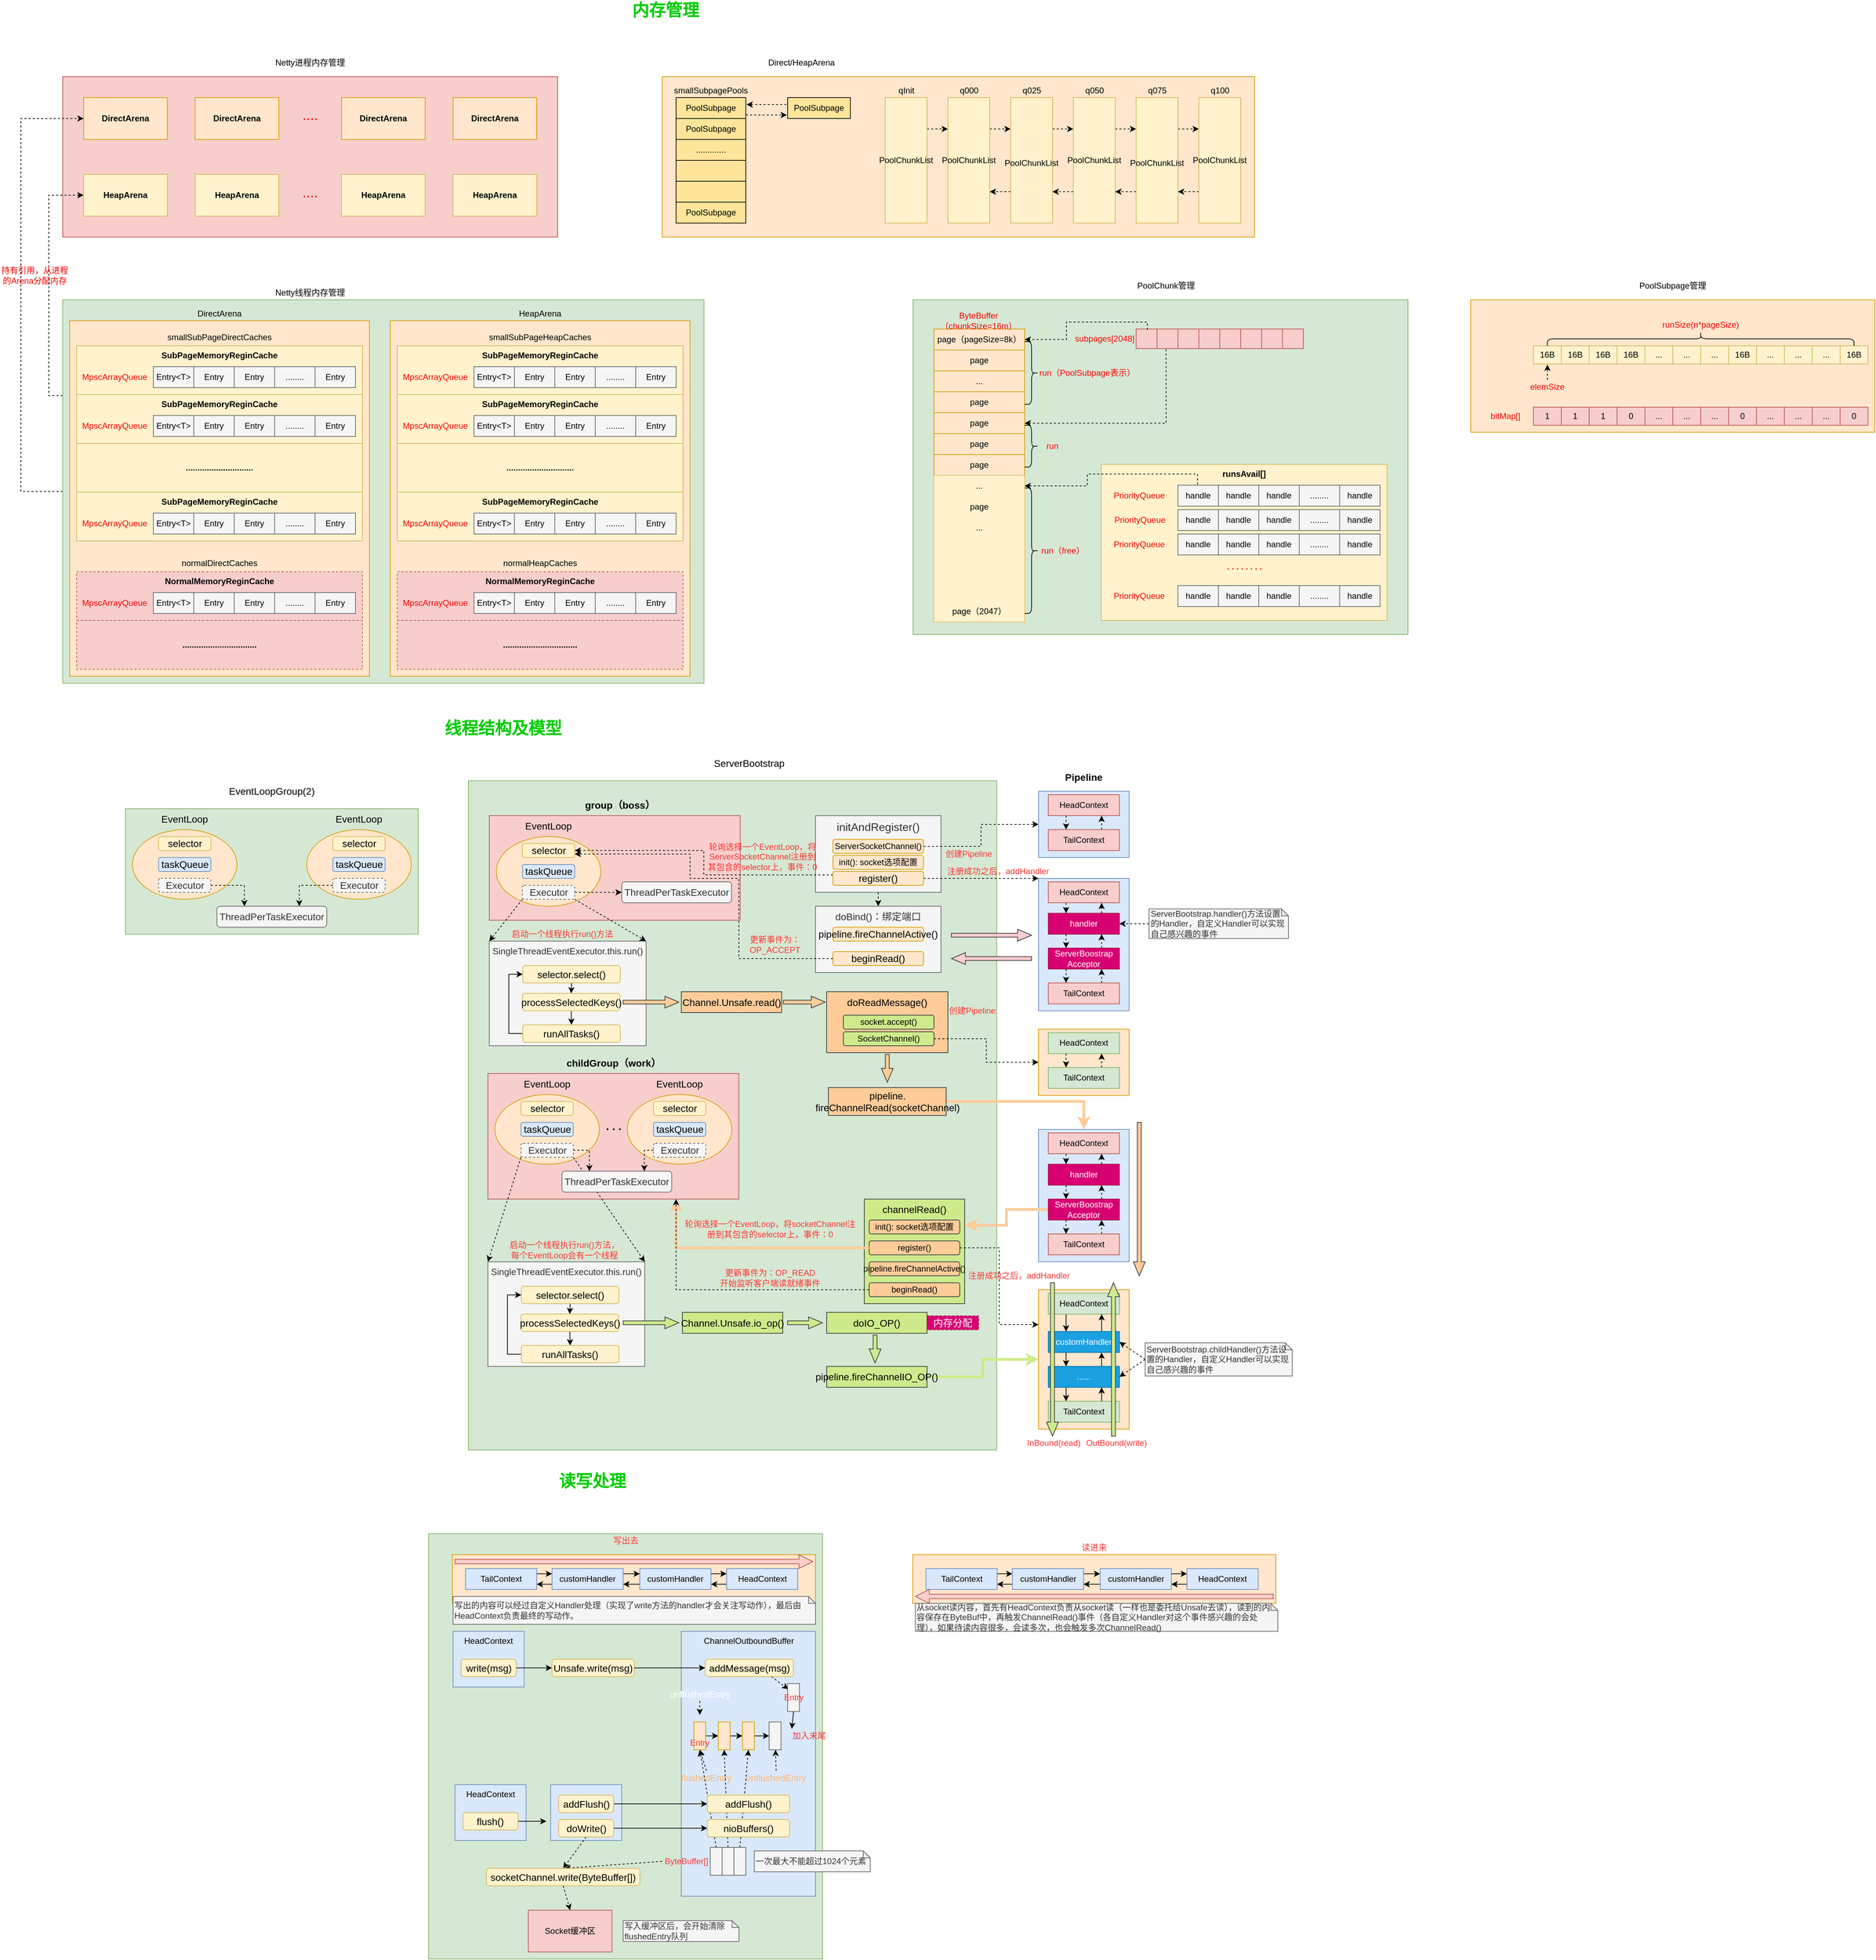 <mxfile version="13.6.4" type="device"><diagram id="06U8UloWBi6CpcxNFFzX" name="第 1 页"><mxGraphModel dx="3022" dy="2046" grid="1" gridSize="10" guides="1" tooltips="1" connect="1" arrows="1" fold="1" page="0" pageScale="1" pageWidth="827" pageHeight="1169" math="0" shadow="0"><root><mxCell id="0"/><mxCell id="1" parent="0"/><mxCell id="J1vYQ7pT75wKoqakGmYt-1" value="" style="rounded=0;whiteSpace=wrap;html=1;fillColor=#f8cecc;strokeColor=#b85450;" vertex="1" parent="1"><mxGeometry x="-1370" y="-710" width="710" height="230" as="geometry"/></mxCell><mxCell id="J1vYQ7pT75wKoqakGmYt-2" value="内存管理" style="text;html=1;strokeColor=none;fillColor=none;align=center;verticalAlign=middle;whiteSpace=wrap;rounded=0;fontSize=24;fontStyle=1;fontColor=#00CC00;" vertex="1" parent="1"><mxGeometry x="-625" y="-820" width="240" height="30" as="geometry"/></mxCell><mxCell id="J1vYQ7pT75wKoqakGmYt-3" value="Netty进程内存管理" style="text;html=1;strokeColor=none;fillColor=none;align=center;verticalAlign=middle;whiteSpace=wrap;rounded=0;" vertex="1" parent="1"><mxGeometry x="-1070" y="-740" width="110" height="20" as="geometry"/></mxCell><mxCell id="J1vYQ7pT75wKoqakGmYt-5" value="DirectArena" style="rounded=0;whiteSpace=wrap;html=1;fontStyle=1;fillColor=#ffe6cc;strokeColor=#d79b00;" vertex="1" parent="1"><mxGeometry x="-1340" y="-680" width="120" height="60" as="geometry"/></mxCell><mxCell id="J1vYQ7pT75wKoqakGmYt-6" value="DirectArena" style="rounded=0;whiteSpace=wrap;html=1;fontStyle=1;fillColor=#ffe6cc;strokeColor=#d79b00;" vertex="1" parent="1"><mxGeometry x="-1180" y="-680" width="120" height="60" as="geometry"/></mxCell><mxCell id="J1vYQ7pT75wKoqakGmYt-7" value="DirectArena" style="rounded=0;whiteSpace=wrap;html=1;fontStyle=1;fillColor=#ffe6cc;strokeColor=#d79b00;" vertex="1" parent="1"><mxGeometry x="-970" y="-680" width="120" height="60" as="geometry"/></mxCell><mxCell id="J1vYQ7pT75wKoqakGmYt-8" value="DirectArena" style="rounded=0;whiteSpace=wrap;html=1;fontStyle=1;fillColor=#ffe6cc;strokeColor=#d79b00;" vertex="1" parent="1"><mxGeometry x="-810" y="-680" width="120" height="60" as="geometry"/></mxCell><mxCell id="J1vYQ7pT75wKoqakGmYt-9" value="HeapArena" style="rounded=0;whiteSpace=wrap;html=1;fillColor=#fff2cc;strokeColor=#d6b656;fontStyle=1" vertex="1" parent="1"><mxGeometry x="-1340" y="-570" width="120" height="60" as="geometry"/></mxCell><mxCell id="J1vYQ7pT75wKoqakGmYt-10" value="HeapArena" style="rounded=0;whiteSpace=wrap;html=1;fillColor=#fff2cc;strokeColor=#d6b656;fontStyle=1" vertex="1" parent="1"><mxGeometry x="-1180" y="-570" width="120" height="60" as="geometry"/></mxCell><mxCell id="J1vYQ7pT75wKoqakGmYt-11" value="HeapArena" style="rounded=0;whiteSpace=wrap;html=1;fillColor=#fff2cc;strokeColor=#d6b656;fontStyle=1" vertex="1" parent="1"><mxGeometry x="-970" y="-570" width="120" height="60" as="geometry"/></mxCell><mxCell id="J1vYQ7pT75wKoqakGmYt-12" value="HeapArena" style="rounded=0;whiteSpace=wrap;html=1;fillColor=#fff2cc;strokeColor=#d6b656;fontStyle=1" vertex="1" parent="1"><mxGeometry x="-810" y="-570" width="120" height="60" as="geometry"/></mxCell><mxCell id="J1vYQ7pT75wKoqakGmYt-13" value="...." style="text;html=1;strokeColor=none;fillColor=none;align=center;verticalAlign=middle;whiteSpace=wrap;rounded=0;fontStyle=0;fontSize=20;fontColor=#FF0000;" vertex="1" parent="1"><mxGeometry x="-1055" y="-666" width="80" height="20" as="geometry"/></mxCell><mxCell id="J1vYQ7pT75wKoqakGmYt-14" value="...." style="text;html=1;strokeColor=none;fillColor=none;align=center;verticalAlign=middle;whiteSpace=wrap;rounded=0;fontStyle=0;fontSize=20;fontColor=#FF0000;" vertex="1" parent="1"><mxGeometry x="-1055" y="-555" width="80" height="20" as="geometry"/></mxCell><mxCell id="J1vYQ7pT75wKoqakGmYt-15" value="" style="rounded=0;whiteSpace=wrap;html=1;fontStyle=1;fillColor=#ffe6cc;strokeColor=#d79b00;" vertex="1" parent="1"><mxGeometry x="-510" y="-710" width="850" height="230" as="geometry"/></mxCell><mxCell id="J1vYQ7pT75wKoqakGmYt-16" value="Direct/HeapArena" style="text;html=1;strokeColor=none;fillColor=none;align=center;verticalAlign=middle;whiteSpace=wrap;rounded=0;" vertex="1" parent="1"><mxGeometry x="-365" y="-740" width="110" height="20" as="geometry"/></mxCell><mxCell id="J1vYQ7pT75wKoqakGmYt-40" value="" style="endArrow=classic;html=1;fontSize=20;fontColor=#FF0000;dashed=1;" edge="1" parent="1"><mxGeometry width="50" height="50" relative="1" as="geometry"><mxPoint x="-390" y="-655" as="sourcePoint"/><mxPoint x="-331" y="-655" as="targetPoint"/></mxGeometry></mxCell><mxCell id="J1vYQ7pT75wKoqakGmYt-41" value="" style="endArrow=none;html=1;fontSize=20;fontColor=#FF0000;startArrow=classic;startFill=1;endFill=0;dashed=1;" edge="1" parent="1"><mxGeometry width="50" height="50" relative="1" as="geometry"><mxPoint x="-389" y="-670" as="sourcePoint"/><mxPoint x="-330" y="-670" as="targetPoint"/></mxGeometry></mxCell><mxCell id="J1vYQ7pT75wKoqakGmYt-28" value="" style="shape=table;html=1;whiteSpace=wrap;startSize=0;container=1;collapsible=0;childLayout=tableLayout;fillColor=#FFE599;" vertex="1" parent="1"><mxGeometry x="-490" y="-680" width="100" height="180" as="geometry"/></mxCell><mxCell id="J1vYQ7pT75wKoqakGmYt-29" value="" style="shape=partialRectangle;html=1;whiteSpace=wrap;collapsible=0;dropTarget=0;pointerEvents=0;fillColor=none;top=0;left=0;bottom=0;right=0;points=[[0,0.5],[1,0.5]];portConstraint=eastwest;" vertex="1" parent="J1vYQ7pT75wKoqakGmYt-28"><mxGeometry width="100" height="30" as="geometry"/></mxCell><mxCell id="J1vYQ7pT75wKoqakGmYt-30" value="PoolSubpage" style="shape=partialRectangle;html=1;whiteSpace=wrap;connectable=0;overflow=hidden;fillColor=none;top=0;left=0;bottom=0;right=0;" vertex="1" parent="J1vYQ7pT75wKoqakGmYt-29"><mxGeometry width="100" height="30" as="geometry"/></mxCell><mxCell id="J1vYQ7pT75wKoqakGmYt-31" style="shape=partialRectangle;html=1;whiteSpace=wrap;collapsible=0;dropTarget=0;pointerEvents=0;fillColor=none;top=0;left=0;bottom=0;right=0;points=[[0,0.5],[1,0.5]];portConstraint=eastwest;" vertex="1" parent="J1vYQ7pT75wKoqakGmYt-28"><mxGeometry y="30" width="100" height="30" as="geometry"/></mxCell><mxCell id="J1vYQ7pT75wKoqakGmYt-32" value="PoolSubpage" style="shape=partialRectangle;html=1;whiteSpace=wrap;connectable=0;overflow=hidden;fillColor=none;top=0;left=0;bottom=0;right=0;" vertex="1" parent="J1vYQ7pT75wKoqakGmYt-31"><mxGeometry width="100" height="30" as="geometry"/></mxCell><mxCell id="J1vYQ7pT75wKoqakGmYt-33" style="shape=partialRectangle;html=1;whiteSpace=wrap;collapsible=0;dropTarget=0;pointerEvents=0;fillColor=none;top=0;left=0;bottom=0;right=0;points=[[0,0.5],[1,0.5]];portConstraint=eastwest;" vertex="1" parent="J1vYQ7pT75wKoqakGmYt-28"><mxGeometry y="60" width="100" height="30" as="geometry"/></mxCell><mxCell id="J1vYQ7pT75wKoqakGmYt-34" value="............." style="shape=partialRectangle;html=1;whiteSpace=wrap;connectable=0;overflow=hidden;fillColor=none;top=0;left=0;bottom=0;right=0;" vertex="1" parent="J1vYQ7pT75wKoqakGmYt-33"><mxGeometry width="100" height="30" as="geometry"/></mxCell><mxCell id="J1vYQ7pT75wKoqakGmYt-48" style="shape=partialRectangle;html=1;whiteSpace=wrap;collapsible=0;dropTarget=0;pointerEvents=0;fillColor=none;top=0;left=0;bottom=0;right=0;points=[[0,0.5],[1,0.5]];portConstraint=eastwest;" vertex="1" parent="J1vYQ7pT75wKoqakGmYt-28"><mxGeometry y="90" width="100" height="30" as="geometry"/></mxCell><mxCell id="J1vYQ7pT75wKoqakGmYt-49" style="shape=partialRectangle;html=1;whiteSpace=wrap;connectable=0;overflow=hidden;fillColor=none;top=0;left=0;bottom=0;right=0;" vertex="1" parent="J1vYQ7pT75wKoqakGmYt-48"><mxGeometry width="100" height="30" as="geometry"/></mxCell><mxCell id="J1vYQ7pT75wKoqakGmYt-50" style="shape=partialRectangle;html=1;whiteSpace=wrap;collapsible=0;dropTarget=0;pointerEvents=0;fillColor=none;top=0;left=0;bottom=0;right=0;points=[[0,0.5],[1,0.5]];portConstraint=eastwest;" vertex="1" parent="J1vYQ7pT75wKoqakGmYt-28"><mxGeometry y="120" width="100" height="30" as="geometry"/></mxCell><mxCell id="J1vYQ7pT75wKoqakGmYt-51" style="shape=partialRectangle;html=1;whiteSpace=wrap;connectable=0;overflow=hidden;fillColor=none;top=0;left=0;bottom=0;right=0;" vertex="1" parent="J1vYQ7pT75wKoqakGmYt-50"><mxGeometry width="100" height="30" as="geometry"/></mxCell><mxCell id="J1vYQ7pT75wKoqakGmYt-35" style="shape=partialRectangle;html=1;whiteSpace=wrap;collapsible=0;dropTarget=0;pointerEvents=0;fillColor=none;top=0;left=0;bottom=0;right=0;points=[[0,0.5],[1,0.5]];portConstraint=eastwest;" vertex="1" parent="J1vYQ7pT75wKoqakGmYt-28"><mxGeometry y="150" width="100" height="30" as="geometry"/></mxCell><mxCell id="J1vYQ7pT75wKoqakGmYt-36" value="PoolSubpage" style="shape=partialRectangle;html=1;whiteSpace=wrap;connectable=0;overflow=hidden;fillColor=none;top=0;left=0;bottom=0;right=0;" vertex="1" parent="J1vYQ7pT75wKoqakGmYt-35"><mxGeometry width="100" height="30" as="geometry"/></mxCell><mxCell id="J1vYQ7pT75wKoqakGmYt-37" value="" style="shape=table;html=1;whiteSpace=wrap;startSize=0;container=1;collapsible=0;childLayout=tableLayout;fillColor=#FFE599;" vertex="1" parent="1"><mxGeometry x="-330" y="-680" width="90" height="30" as="geometry"/></mxCell><mxCell id="J1vYQ7pT75wKoqakGmYt-38" value="" style="shape=partialRectangle;html=1;whiteSpace=wrap;collapsible=0;dropTarget=0;pointerEvents=0;fillColor=none;top=0;left=0;bottom=0;right=0;points=[[0,0.5],[1,0.5]];portConstraint=eastwest;" vertex="1" parent="J1vYQ7pT75wKoqakGmYt-37"><mxGeometry width="90" height="30" as="geometry"/></mxCell><mxCell id="J1vYQ7pT75wKoqakGmYt-39" value="PoolSubpage" style="shape=partialRectangle;html=1;whiteSpace=wrap;connectable=0;overflow=hidden;fillColor=none;top=0;left=0;bottom=0;right=0;" vertex="1" parent="J1vYQ7pT75wKoqakGmYt-38"><mxGeometry width="90" height="30" as="geometry"/></mxCell><mxCell id="J1vYQ7pT75wKoqakGmYt-57" style="edgeStyle=none;rounded=0;orthogonalLoop=1;jettySize=auto;html=1;exitX=1;exitY=0.25;exitDx=0;exitDy=0;entryX=0;entryY=0.25;entryDx=0;entryDy=0;dashed=1;startArrow=none;startFill=0;endArrow=classic;endFill=1;fontSize=20;fontColor=#FF0000;" edge="1" parent="1" source="J1vYQ7pT75wKoqakGmYt-42" target="J1vYQ7pT75wKoqakGmYt-52"><mxGeometry relative="1" as="geometry"/></mxCell><mxCell id="J1vYQ7pT75wKoqakGmYt-42" value="PoolChunkList" style="rounded=0;whiteSpace=wrap;html=1;fillColor=#fff2cc;fontSize=12;strokeColor=#d6b656;fontStyle=0;" vertex="1" parent="1"><mxGeometry x="-190" y="-680" width="60" height="180" as="geometry"/></mxCell><mxCell id="J1vYQ7pT75wKoqakGmYt-43" value="smallSubpagePools" style="text;html=1;strokeColor=none;fillColor=none;align=center;verticalAlign=middle;whiteSpace=wrap;rounded=0;" vertex="1" parent="1"><mxGeometry x="-495" y="-700" width="110" height="20" as="geometry"/></mxCell><mxCell id="J1vYQ7pT75wKoqakGmYt-58" style="edgeStyle=none;rounded=0;orthogonalLoop=1;jettySize=auto;html=1;exitX=1;exitY=0.25;exitDx=0;exitDy=0;entryX=0;entryY=0.25;entryDx=0;entryDy=0;dashed=1;startArrow=none;startFill=0;endArrow=classic;endFill=1;fontSize=20;fontColor=#FF0000;" edge="1" parent="1" source="J1vYQ7pT75wKoqakGmYt-52" target="J1vYQ7pT75wKoqakGmYt-53"><mxGeometry relative="1" as="geometry"/></mxCell><mxCell id="J1vYQ7pT75wKoqakGmYt-52" value="PoolChunkList" style="rounded=0;whiteSpace=wrap;html=1;fillColor=#fff2cc;fontSize=12;strokeColor=#d6b656;" vertex="1" parent="1"><mxGeometry x="-100" y="-680" width="60" height="180" as="geometry"/></mxCell><mxCell id="J1vYQ7pT75wKoqakGmYt-59" style="edgeStyle=none;rounded=0;orthogonalLoop=1;jettySize=auto;html=1;exitX=1;exitY=0.25;exitDx=0;exitDy=0;entryX=0;entryY=0.25;entryDx=0;entryDy=0;dashed=1;startArrow=none;startFill=0;endArrow=classic;endFill=1;fontSize=20;fontColor=#FF0000;" edge="1" parent="1" source="J1vYQ7pT75wKoqakGmYt-53" target="J1vYQ7pT75wKoqakGmYt-54"><mxGeometry relative="1" as="geometry"/></mxCell><mxCell id="J1vYQ7pT75wKoqakGmYt-65" style="edgeStyle=none;rounded=0;orthogonalLoop=1;jettySize=auto;html=1;exitX=0;exitY=0.75;exitDx=0;exitDy=0;entryX=1;entryY=0.75;entryDx=0;entryDy=0;dashed=1;startArrow=none;startFill=0;endArrow=classic;endFill=1;fontSize=20;fontColor=#FF0000;" edge="1" parent="1" source="J1vYQ7pT75wKoqakGmYt-53" target="J1vYQ7pT75wKoqakGmYt-52"><mxGeometry relative="1" as="geometry"/></mxCell><mxCell id="J1vYQ7pT75wKoqakGmYt-53" value="&lt;span style=&quot;font-size: 12px&quot;&gt;PoolChunkList&lt;/span&gt;" style="rounded=0;whiteSpace=wrap;html=1;fillColor=#fff2cc;fontSize=20;strokeColor=#d6b656;" vertex="1" parent="1"><mxGeometry x="-10" y="-680" width="60" height="180" as="geometry"/></mxCell><mxCell id="J1vYQ7pT75wKoqakGmYt-60" style="edgeStyle=none;rounded=0;orthogonalLoop=1;jettySize=auto;html=1;exitX=1;exitY=0.25;exitDx=0;exitDy=0;entryX=0;entryY=0.25;entryDx=0;entryDy=0;dashed=1;startArrow=none;startFill=0;endArrow=classic;endFill=1;fontSize=20;fontColor=#FF0000;" edge="1" parent="1" source="J1vYQ7pT75wKoqakGmYt-54" target="J1vYQ7pT75wKoqakGmYt-55"><mxGeometry relative="1" as="geometry"/></mxCell><mxCell id="J1vYQ7pT75wKoqakGmYt-64" style="edgeStyle=none;rounded=0;orthogonalLoop=1;jettySize=auto;html=1;exitX=0;exitY=0.75;exitDx=0;exitDy=0;entryX=1;entryY=0.75;entryDx=0;entryDy=0;dashed=1;startArrow=none;startFill=0;endArrow=classic;endFill=1;fontSize=20;fontColor=#FF0000;" edge="1" parent="1" source="J1vYQ7pT75wKoqakGmYt-54" target="J1vYQ7pT75wKoqakGmYt-53"><mxGeometry relative="1" as="geometry"/></mxCell><mxCell id="J1vYQ7pT75wKoqakGmYt-54" value="PoolChunkList" style="rounded=0;whiteSpace=wrap;html=1;fillColor=#fff2cc;fontSize=12;strokeColor=#d6b656;" vertex="1" parent="1"><mxGeometry x="80" y="-680" width="60" height="180" as="geometry"/></mxCell><mxCell id="J1vYQ7pT75wKoqakGmYt-61" style="edgeStyle=none;rounded=0;orthogonalLoop=1;jettySize=auto;html=1;exitX=1;exitY=0.25;exitDx=0;exitDy=0;entryX=0;entryY=0.25;entryDx=0;entryDy=0;dashed=1;startArrow=none;startFill=0;endArrow=classic;endFill=1;fontSize=20;fontColor=#FF0000;" edge="1" parent="1" source="J1vYQ7pT75wKoqakGmYt-55" target="J1vYQ7pT75wKoqakGmYt-56"><mxGeometry relative="1" as="geometry"/></mxCell><mxCell id="J1vYQ7pT75wKoqakGmYt-63" style="edgeStyle=none;rounded=0;orthogonalLoop=1;jettySize=auto;html=1;exitX=0;exitY=0.75;exitDx=0;exitDy=0;entryX=1;entryY=0.75;entryDx=0;entryDy=0;dashed=1;startArrow=none;startFill=0;endArrow=classic;endFill=1;fontSize=20;fontColor=#FF0000;" edge="1" parent="1" source="J1vYQ7pT75wKoqakGmYt-55" target="J1vYQ7pT75wKoqakGmYt-54"><mxGeometry relative="1" as="geometry"/></mxCell><mxCell id="J1vYQ7pT75wKoqakGmYt-55" value="&lt;font style=&quot;font-size: 12px&quot;&gt;PoolChunkList&lt;/font&gt;" style="rounded=0;whiteSpace=wrap;html=1;fillColor=#fff2cc;fontSize=20;strokeColor=#d6b656;" vertex="1" parent="1"><mxGeometry x="170" y="-680" width="60" height="180" as="geometry"/></mxCell><mxCell id="J1vYQ7pT75wKoqakGmYt-62" style="edgeStyle=none;rounded=0;orthogonalLoop=1;jettySize=auto;html=1;exitX=0;exitY=0.75;exitDx=0;exitDy=0;entryX=1;entryY=0.75;entryDx=0;entryDy=0;dashed=1;startArrow=none;startFill=0;endArrow=classic;endFill=1;fontSize=20;fontColor=#FF0000;" edge="1" parent="1" source="J1vYQ7pT75wKoqakGmYt-56" target="J1vYQ7pT75wKoqakGmYt-55"><mxGeometry relative="1" as="geometry"/></mxCell><mxCell id="J1vYQ7pT75wKoqakGmYt-56" value="PoolChunkList" style="rounded=0;whiteSpace=wrap;html=1;fillColor=#fff2cc;fontSize=12;strokeColor=#d6b656;" vertex="1" parent="1"><mxGeometry x="260" y="-680" width="60" height="180" as="geometry"/></mxCell><mxCell id="J1vYQ7pT75wKoqakGmYt-68" value="qInit" style="text;html=1;strokeColor=none;fillColor=none;align=center;verticalAlign=middle;whiteSpace=wrap;rounded=0;" vertex="1" parent="1"><mxGeometry x="-182.5" y="-700" width="45" height="20" as="geometry"/></mxCell><mxCell id="J1vYQ7pT75wKoqakGmYt-69" value="q000" style="text;html=1;strokeColor=none;fillColor=none;align=center;verticalAlign=middle;whiteSpace=wrap;rounded=0;" vertex="1" parent="1"><mxGeometry x="-92.5" y="-700" width="45" height="20" as="geometry"/></mxCell><mxCell id="J1vYQ7pT75wKoqakGmYt-70" value="q025" style="text;html=1;strokeColor=none;fillColor=none;align=center;verticalAlign=middle;whiteSpace=wrap;rounded=0;" vertex="1" parent="1"><mxGeometry x="-2.5" y="-700" width="45" height="20" as="geometry"/></mxCell><mxCell id="J1vYQ7pT75wKoqakGmYt-71" value="q050" style="text;html=1;strokeColor=none;fillColor=none;align=center;verticalAlign=middle;whiteSpace=wrap;rounded=0;" vertex="1" parent="1"><mxGeometry x="87.5" y="-700" width="45" height="20" as="geometry"/></mxCell><mxCell id="J1vYQ7pT75wKoqakGmYt-72" value="q075" style="text;html=1;strokeColor=none;fillColor=none;align=center;verticalAlign=middle;whiteSpace=wrap;rounded=0;" vertex="1" parent="1"><mxGeometry x="177.5" y="-700" width="45" height="20" as="geometry"/></mxCell><mxCell id="J1vYQ7pT75wKoqakGmYt-73" value="q100" style="text;html=1;strokeColor=none;fillColor=none;align=center;verticalAlign=middle;whiteSpace=wrap;rounded=0;" vertex="1" parent="1"><mxGeometry x="267.5" y="-700" width="45" height="20" as="geometry"/></mxCell><mxCell id="J1vYQ7pT75wKoqakGmYt-173" style="edgeStyle=orthogonalEdgeStyle;rounded=0;orthogonalLoop=1;jettySize=auto;html=1;exitX=0;exitY=0.25;exitDx=0;exitDy=0;entryX=0;entryY=0.5;entryDx=0;entryDy=0;dashed=1;startArrow=none;startFill=0;endArrow=classic;endFill=1;fontSize=12;fontColor=#FF0000;" edge="1" parent="1" source="J1vYQ7pT75wKoqakGmYt-74" target="J1vYQ7pT75wKoqakGmYt-9"><mxGeometry relative="1" as="geometry"/></mxCell><mxCell id="J1vYQ7pT75wKoqakGmYt-174" style="edgeStyle=orthogonalEdgeStyle;rounded=0;orthogonalLoop=1;jettySize=auto;html=1;exitX=0;exitY=0.5;exitDx=0;exitDy=0;entryX=0;entryY=0.5;entryDx=0;entryDy=0;dashed=1;startArrow=none;startFill=0;endArrow=classic;endFill=1;fontSize=12;fontColor=#FF0000;" edge="1" parent="1" source="J1vYQ7pT75wKoqakGmYt-74" target="J1vYQ7pT75wKoqakGmYt-5"><mxGeometry relative="1" as="geometry"><Array as="points"><mxPoint x="-1430" y="-115"/><mxPoint x="-1430" y="-650"/></Array></mxGeometry></mxCell><mxCell id="J1vYQ7pT75wKoqakGmYt-74" value="" style="rounded=0;whiteSpace=wrap;html=1;fillColor=#d5e8d4;fontSize=12;strokeColor=#82b366;" vertex="1" parent="1"><mxGeometry x="-1370" y="-390" width="920" height="550" as="geometry"/></mxCell><mxCell id="J1vYQ7pT75wKoqakGmYt-75" value="Netty线程内存管理" style="text;html=1;strokeColor=none;fillColor=none;align=center;verticalAlign=middle;whiteSpace=wrap;rounded=0;" vertex="1" parent="1"><mxGeometry x="-1070" y="-410" width="110" height="20" as="geometry"/></mxCell><mxCell id="J1vYQ7pT75wKoqakGmYt-76" value="" style="rounded=0;whiteSpace=wrap;html=1;fillColor=#ffe6cc;fontSize=12;strokeColor=#d79b00;" vertex="1" parent="1"><mxGeometry x="-1360" y="-360" width="430" height="510" as="geometry"/></mxCell><mxCell id="J1vYQ7pT75wKoqakGmYt-88" value="&lt;span style=&quot;color: rgb(0 , 0 , 0)&quot;&gt;SubPageMemoryReginCache&lt;/span&gt;" style="rounded=0;whiteSpace=wrap;html=1;fillColor=#fff2cc;fontSize=12;verticalAlign=top;fontStyle=1;strokeColor=#d6b656;" vertex="1" parent="1"><mxGeometry x="-1350" y="-324" width="410" height="70" as="geometry"/></mxCell><mxCell id="J1vYQ7pT75wKoqakGmYt-89" value="MpscArrayQueue" style="text;html=1;strokeColor=none;fillColor=none;align=center;verticalAlign=middle;whiteSpace=wrap;rounded=0;fontSize=12;fontColor=#FF0000;" vertex="1" parent="1"><mxGeometry x="-1343" y="-291.5" width="95" height="25" as="geometry"/></mxCell><mxCell id="J1vYQ7pT75wKoqakGmYt-90" value="&lt;span style=&quot;color: rgb(0 , 0 , 0)&quot;&gt;SubPageMemoryReginCache&lt;/span&gt;" style="rounded=0;whiteSpace=wrap;html=1;fillColor=#fff2cc;fontSize=12;verticalAlign=top;fontStyle=1;strokeColor=#d6b656;" vertex="1" parent="1"><mxGeometry x="-1350" y="-254" width="410" height="70" as="geometry"/></mxCell><mxCell id="J1vYQ7pT75wKoqakGmYt-91" value="MpscArrayQueue" style="text;html=1;strokeColor=none;fillColor=none;align=center;verticalAlign=middle;whiteSpace=wrap;rounded=0;fontSize=12;fontColor=#FF0000;" vertex="1" parent="1"><mxGeometry x="-1343" y="-221.5" width="95" height="25" as="geometry"/></mxCell><mxCell id="J1vYQ7pT75wKoqakGmYt-99" value="&lt;span style=&quot;color: rgb(0 , 0 , 0)&quot;&gt;.............................&lt;/span&gt;" style="rounded=0;whiteSpace=wrap;html=1;fillColor=#fff2cc;fontSize=12;verticalAlign=middle;fontStyle=1;strokeColor=#d6b656;" vertex="1" parent="1"><mxGeometry x="-1350" y="-184" width="410" height="70" as="geometry"/></mxCell><mxCell id="J1vYQ7pT75wKoqakGmYt-108" value="&lt;span style=&quot;color: rgb(0 , 0 , 0)&quot;&gt;SubPageMemoryReginCache&lt;/span&gt;" style="rounded=0;whiteSpace=wrap;html=1;fillColor=#fff2cc;fontSize=12;verticalAlign=top;fontStyle=1;strokeColor=#d6b656;" vertex="1" parent="1"><mxGeometry x="-1350" y="-114" width="410" height="70" as="geometry"/></mxCell><mxCell id="J1vYQ7pT75wKoqakGmYt-109" value="MpscArrayQueue" style="text;html=1;strokeColor=none;fillColor=none;align=center;verticalAlign=middle;whiteSpace=wrap;rounded=0;fontSize=12;fontColor=#FF0000;" vertex="1" parent="1"><mxGeometry x="-1343" y="-81.5" width="95" height="25" as="geometry"/></mxCell><mxCell id="J1vYQ7pT75wKoqakGmYt-118" value="&lt;span style=&quot;color: rgb(0 , 0 , 0)&quot;&gt;NormalMemoryReginCache&lt;/span&gt;" style="rounded=0;whiteSpace=wrap;html=1;fillColor=#f8cecc;fontSize=12;verticalAlign=top;fontStyle=1;strokeColor=#b85450;dashed=1;" vertex="1" parent="1"><mxGeometry x="-1350" width="410" height="70" as="geometry"/></mxCell><mxCell id="J1vYQ7pT75wKoqakGmYt-119" value="MpscArrayQueue" style="text;html=1;strokeColor=none;fillColor=none;align=center;verticalAlign=middle;whiteSpace=wrap;rounded=0;fontSize=12;fontColor=#FF0000;" vertex="1" parent="1"><mxGeometry x="-1343" y="32.5" width="95" height="25" as="geometry"/></mxCell><mxCell id="J1vYQ7pT75wKoqakGmYt-127" value="................................" style="rounded=0;whiteSpace=wrap;html=1;fillColor=#f8cecc;fontSize=12;verticalAlign=middle;fontStyle=1;strokeColor=#b85450;dashed=1;" vertex="1" parent="1"><mxGeometry x="-1350" y="70" width="410" height="70" as="geometry"/></mxCell><mxCell id="J1vYQ7pT75wKoqakGmYt-81" value="" style="shape=table;html=1;whiteSpace=wrap;startSize=0;container=1;collapsible=0;childLayout=tableLayout;fillColor=#f5f5f5;strokeColor=#666666;fontColor=#333333;" vertex="1" parent="1"><mxGeometry x="-1240" y="-294" width="290" height="30" as="geometry"/></mxCell><mxCell id="J1vYQ7pT75wKoqakGmYt-82" value="" style="shape=partialRectangle;html=1;whiteSpace=wrap;collapsible=0;dropTarget=0;pointerEvents=0;fillColor=none;top=0;left=0;bottom=0;right=0;points=[[0,0.5],[1,0.5]];portConstraint=eastwest;" vertex="1" parent="J1vYQ7pT75wKoqakGmYt-81"><mxGeometry width="290" height="30" as="geometry"/></mxCell><mxCell id="J1vYQ7pT75wKoqakGmYt-83" value="Entry&amp;lt;T&amp;gt;" style="shape=partialRectangle;html=1;whiteSpace=wrap;connectable=0;overflow=hidden;fillColor=none;top=0;left=0;bottom=0;right=0;" vertex="1" parent="J1vYQ7pT75wKoqakGmYt-82"><mxGeometry width="58" height="30" as="geometry"/></mxCell><mxCell id="J1vYQ7pT75wKoqakGmYt-84" value="Entry" style="shape=partialRectangle;html=1;whiteSpace=wrap;connectable=0;overflow=hidden;fillColor=none;top=0;left=0;bottom=0;right=0;" vertex="1" parent="J1vYQ7pT75wKoqakGmYt-82"><mxGeometry x="58" width="58" height="30" as="geometry"/></mxCell><mxCell id="J1vYQ7pT75wKoqakGmYt-85" value="Entry" style="shape=partialRectangle;html=1;whiteSpace=wrap;connectable=0;overflow=hidden;fillColor=none;top=0;left=0;bottom=0;right=0;" vertex="1" parent="J1vYQ7pT75wKoqakGmYt-82"><mxGeometry x="116" width="58" height="30" as="geometry"/></mxCell><mxCell id="J1vYQ7pT75wKoqakGmYt-86" value="........" style="shape=partialRectangle;html=1;whiteSpace=wrap;connectable=0;overflow=hidden;fillColor=none;top=0;left=0;bottom=0;right=0;" vertex="1" parent="J1vYQ7pT75wKoqakGmYt-82"><mxGeometry x="174" width="58" height="30" as="geometry"/></mxCell><mxCell id="J1vYQ7pT75wKoqakGmYt-87" value="Entry" style="shape=partialRectangle;html=1;whiteSpace=wrap;connectable=0;overflow=hidden;fillColor=none;top=0;left=0;bottom=0;right=0;" vertex="1" parent="J1vYQ7pT75wKoqakGmYt-82"><mxGeometry x="232" width="58" height="30" as="geometry"/></mxCell><mxCell id="J1vYQ7pT75wKoqakGmYt-92" value="" style="shape=table;html=1;whiteSpace=wrap;startSize=0;container=1;collapsible=0;childLayout=tableLayout;fillColor=#f5f5f5;strokeColor=#666666;fontColor=#333333;" vertex="1" parent="1"><mxGeometry x="-1240" y="-224" width="290" height="30" as="geometry"/></mxCell><mxCell id="J1vYQ7pT75wKoqakGmYt-93" value="" style="shape=partialRectangle;html=1;whiteSpace=wrap;collapsible=0;dropTarget=0;pointerEvents=0;fillColor=none;top=0;left=0;bottom=0;right=0;points=[[0,0.5],[1,0.5]];portConstraint=eastwest;" vertex="1" parent="J1vYQ7pT75wKoqakGmYt-92"><mxGeometry width="290" height="30" as="geometry"/></mxCell><mxCell id="J1vYQ7pT75wKoqakGmYt-94" value="Entry&amp;lt;T&amp;gt;" style="shape=partialRectangle;html=1;whiteSpace=wrap;connectable=0;overflow=hidden;fillColor=none;top=0;left=0;bottom=0;right=0;" vertex="1" parent="J1vYQ7pT75wKoqakGmYt-93"><mxGeometry width="58" height="30" as="geometry"/></mxCell><mxCell id="J1vYQ7pT75wKoqakGmYt-95" value="Entry" style="shape=partialRectangle;html=1;whiteSpace=wrap;connectable=0;overflow=hidden;fillColor=none;top=0;left=0;bottom=0;right=0;" vertex="1" parent="J1vYQ7pT75wKoqakGmYt-93"><mxGeometry x="58" width="58" height="30" as="geometry"/></mxCell><mxCell id="J1vYQ7pT75wKoqakGmYt-96" value="Entry" style="shape=partialRectangle;html=1;whiteSpace=wrap;connectable=0;overflow=hidden;fillColor=none;top=0;left=0;bottom=0;right=0;" vertex="1" parent="J1vYQ7pT75wKoqakGmYt-93"><mxGeometry x="116" width="58" height="30" as="geometry"/></mxCell><mxCell id="J1vYQ7pT75wKoqakGmYt-97" value="........" style="shape=partialRectangle;html=1;whiteSpace=wrap;connectable=0;overflow=hidden;fillColor=none;top=0;left=0;bottom=0;right=0;" vertex="1" parent="J1vYQ7pT75wKoqakGmYt-93"><mxGeometry x="174" width="58" height="30" as="geometry"/></mxCell><mxCell id="J1vYQ7pT75wKoqakGmYt-98" value="Entry" style="shape=partialRectangle;html=1;whiteSpace=wrap;connectable=0;overflow=hidden;fillColor=none;top=0;left=0;bottom=0;right=0;" vertex="1" parent="J1vYQ7pT75wKoqakGmYt-93"><mxGeometry x="232" width="58" height="30" as="geometry"/></mxCell><mxCell id="J1vYQ7pT75wKoqakGmYt-110" value="" style="shape=table;html=1;whiteSpace=wrap;startSize=0;container=1;collapsible=0;childLayout=tableLayout;fillColor=#f5f5f5;strokeColor=#666666;fontColor=#333333;" vertex="1" parent="1"><mxGeometry x="-1240" y="-84" width="290" height="30" as="geometry"/></mxCell><mxCell id="J1vYQ7pT75wKoqakGmYt-111" value="" style="shape=partialRectangle;html=1;whiteSpace=wrap;collapsible=0;dropTarget=0;pointerEvents=0;fillColor=none;top=0;left=0;bottom=0;right=0;points=[[0,0.5],[1,0.5]];portConstraint=eastwest;" vertex="1" parent="J1vYQ7pT75wKoqakGmYt-110"><mxGeometry width="290" height="30" as="geometry"/></mxCell><mxCell id="J1vYQ7pT75wKoqakGmYt-112" value="Entry&amp;lt;T&amp;gt;" style="shape=partialRectangle;html=1;whiteSpace=wrap;connectable=0;overflow=hidden;fillColor=none;top=0;left=0;bottom=0;right=0;" vertex="1" parent="J1vYQ7pT75wKoqakGmYt-111"><mxGeometry width="58" height="30" as="geometry"/></mxCell><mxCell id="J1vYQ7pT75wKoqakGmYt-113" value="Entry" style="shape=partialRectangle;html=1;whiteSpace=wrap;connectable=0;overflow=hidden;fillColor=none;top=0;left=0;bottom=0;right=0;" vertex="1" parent="J1vYQ7pT75wKoqakGmYt-111"><mxGeometry x="58" width="58" height="30" as="geometry"/></mxCell><mxCell id="J1vYQ7pT75wKoqakGmYt-114" value="Entry" style="shape=partialRectangle;html=1;whiteSpace=wrap;connectable=0;overflow=hidden;fillColor=none;top=0;left=0;bottom=0;right=0;" vertex="1" parent="J1vYQ7pT75wKoqakGmYt-111"><mxGeometry x="116" width="58" height="30" as="geometry"/></mxCell><mxCell id="J1vYQ7pT75wKoqakGmYt-115" value="........" style="shape=partialRectangle;html=1;whiteSpace=wrap;connectable=0;overflow=hidden;fillColor=none;top=0;left=0;bottom=0;right=0;" vertex="1" parent="J1vYQ7pT75wKoqakGmYt-111"><mxGeometry x="174" width="58" height="30" as="geometry"/></mxCell><mxCell id="J1vYQ7pT75wKoqakGmYt-116" value="Entry" style="shape=partialRectangle;html=1;whiteSpace=wrap;connectable=0;overflow=hidden;fillColor=none;top=0;left=0;bottom=0;right=0;" vertex="1" parent="J1vYQ7pT75wKoqakGmYt-111"><mxGeometry x="232" width="58" height="30" as="geometry"/></mxCell><mxCell id="J1vYQ7pT75wKoqakGmYt-120" value="" style="shape=table;html=1;whiteSpace=wrap;startSize=0;container=1;collapsible=0;childLayout=tableLayout;fillColor=#f5f5f5;strokeColor=#666666;fontColor=#333333;" vertex="1" parent="1"><mxGeometry x="-1240" y="30" width="290" height="30" as="geometry"/></mxCell><mxCell id="J1vYQ7pT75wKoqakGmYt-121" value="" style="shape=partialRectangle;html=1;whiteSpace=wrap;collapsible=0;dropTarget=0;pointerEvents=0;fillColor=none;top=0;left=0;bottom=0;right=0;points=[[0,0.5],[1,0.5]];portConstraint=eastwest;" vertex="1" parent="J1vYQ7pT75wKoqakGmYt-120"><mxGeometry width="290" height="30" as="geometry"/></mxCell><mxCell id="J1vYQ7pT75wKoqakGmYt-122" value="Entry&amp;lt;T&amp;gt;" style="shape=partialRectangle;html=1;whiteSpace=wrap;connectable=0;overflow=hidden;fillColor=none;top=0;left=0;bottom=0;right=0;" vertex="1" parent="J1vYQ7pT75wKoqakGmYt-121"><mxGeometry width="58" height="30" as="geometry"/></mxCell><mxCell id="J1vYQ7pT75wKoqakGmYt-123" value="Entry" style="shape=partialRectangle;html=1;whiteSpace=wrap;connectable=0;overflow=hidden;fillColor=none;top=0;left=0;bottom=0;right=0;" vertex="1" parent="J1vYQ7pT75wKoqakGmYt-121"><mxGeometry x="58" width="58" height="30" as="geometry"/></mxCell><mxCell id="J1vYQ7pT75wKoqakGmYt-124" value="Entry" style="shape=partialRectangle;html=1;whiteSpace=wrap;connectable=0;overflow=hidden;fillColor=none;top=0;left=0;bottom=0;right=0;" vertex="1" parent="J1vYQ7pT75wKoqakGmYt-121"><mxGeometry x="116" width="58" height="30" as="geometry"/></mxCell><mxCell id="J1vYQ7pT75wKoqakGmYt-125" value="........" style="shape=partialRectangle;html=1;whiteSpace=wrap;connectable=0;overflow=hidden;fillColor=none;top=0;left=0;bottom=0;right=0;" vertex="1" parent="J1vYQ7pT75wKoqakGmYt-121"><mxGeometry x="174" width="58" height="30" as="geometry"/></mxCell><mxCell id="J1vYQ7pT75wKoqakGmYt-126" value="Entry" style="shape=partialRectangle;html=1;whiteSpace=wrap;connectable=0;overflow=hidden;fillColor=none;top=0;left=0;bottom=0;right=0;" vertex="1" parent="J1vYQ7pT75wKoqakGmYt-121"><mxGeometry x="232" width="58" height="30" as="geometry"/></mxCell><mxCell id="J1vYQ7pT75wKoqakGmYt-128" value="DirectArena" style="text;html=1;strokeColor=none;fillColor=none;align=center;verticalAlign=middle;whiteSpace=wrap;rounded=0;" vertex="1" parent="1"><mxGeometry x="-1200" y="-380" width="110" height="20" as="geometry"/></mxCell><mxCell id="J1vYQ7pT75wKoqakGmYt-129" value="" style="rounded=0;whiteSpace=wrap;html=1;fillColor=#ffe6cc;fontSize=12;strokeColor=#d79b00;" vertex="1" parent="1"><mxGeometry x="-900" y="-360" width="430" height="510" as="geometry"/></mxCell><mxCell id="J1vYQ7pT75wKoqakGmYt-130" value="&lt;span style=&quot;color: rgb(0 , 0 , 0)&quot;&gt;SubPageMemoryReginCache&lt;/span&gt;" style="rounded=0;whiteSpace=wrap;html=1;fillColor=#fff2cc;fontSize=12;verticalAlign=top;fontStyle=1;strokeColor=#d6b656;" vertex="1" parent="1"><mxGeometry x="-890" y="-324" width="410" height="70" as="geometry"/></mxCell><mxCell id="J1vYQ7pT75wKoqakGmYt-131" value="MpscArrayQueue" style="text;html=1;strokeColor=none;fillColor=none;align=center;verticalAlign=middle;whiteSpace=wrap;rounded=0;fontSize=12;fontColor=#FF0000;" vertex="1" parent="1"><mxGeometry x="-883" y="-291.5" width="95" height="25" as="geometry"/></mxCell><mxCell id="J1vYQ7pT75wKoqakGmYt-132" value="&lt;span style=&quot;color: rgb(0 , 0 , 0)&quot;&gt;SubPageMemoryReginCache&lt;/span&gt;" style="rounded=0;whiteSpace=wrap;html=1;fillColor=#fff2cc;fontSize=12;verticalAlign=top;fontStyle=1;strokeColor=#d6b656;" vertex="1" parent="1"><mxGeometry x="-890" y="-254" width="410" height="70" as="geometry"/></mxCell><mxCell id="J1vYQ7pT75wKoqakGmYt-133" value="MpscArrayQueue" style="text;html=1;strokeColor=none;fillColor=none;align=center;verticalAlign=middle;whiteSpace=wrap;rounded=0;fontSize=12;fontColor=#FF0000;" vertex="1" parent="1"><mxGeometry x="-883" y="-221.5" width="95" height="25" as="geometry"/></mxCell><mxCell id="J1vYQ7pT75wKoqakGmYt-134" value="&lt;span style=&quot;color: rgb(0 , 0 , 0)&quot;&gt;.............................&lt;/span&gt;" style="rounded=0;whiteSpace=wrap;html=1;fillColor=#fff2cc;fontSize=12;verticalAlign=middle;fontStyle=1;strokeColor=#d6b656;" vertex="1" parent="1"><mxGeometry x="-890" y="-184" width="410" height="70" as="geometry"/></mxCell><mxCell id="J1vYQ7pT75wKoqakGmYt-135" value="&lt;span style=&quot;color: rgb(0 , 0 , 0)&quot;&gt;SubPageMemoryReginCache&lt;/span&gt;" style="rounded=0;whiteSpace=wrap;html=1;fillColor=#fff2cc;fontSize=12;verticalAlign=top;fontStyle=1;strokeColor=#d6b656;" vertex="1" parent="1"><mxGeometry x="-890" y="-114" width="410" height="70" as="geometry"/></mxCell><mxCell id="J1vYQ7pT75wKoqakGmYt-136" value="MpscArrayQueue" style="text;html=1;strokeColor=none;fillColor=none;align=center;verticalAlign=middle;whiteSpace=wrap;rounded=0;fontSize=12;fontColor=#FF0000;" vertex="1" parent="1"><mxGeometry x="-883" y="-81.5" width="95" height="25" as="geometry"/></mxCell><mxCell id="J1vYQ7pT75wKoqakGmYt-137" value="&lt;span style=&quot;color: rgb(0 , 0 , 0)&quot;&gt;NormalMemoryReginCache&lt;/span&gt;" style="rounded=0;whiteSpace=wrap;html=1;fillColor=#f8cecc;fontSize=12;verticalAlign=top;fontStyle=1;strokeColor=#b85450;dashed=1;" vertex="1" parent="1"><mxGeometry x="-890" width="410" height="70" as="geometry"/></mxCell><mxCell id="J1vYQ7pT75wKoqakGmYt-138" value="MpscArrayQueue" style="text;html=1;strokeColor=none;fillColor=none;align=center;verticalAlign=middle;whiteSpace=wrap;rounded=0;fontSize=12;fontColor=#FF0000;" vertex="1" parent="1"><mxGeometry x="-883" y="32.5" width="95" height="25" as="geometry"/></mxCell><mxCell id="J1vYQ7pT75wKoqakGmYt-139" value="................................" style="rounded=0;whiteSpace=wrap;html=1;fillColor=#f8cecc;fontSize=12;verticalAlign=middle;fontStyle=1;strokeColor=#b85450;dashed=1;" vertex="1" parent="1"><mxGeometry x="-890" y="70" width="410" height="70" as="geometry"/></mxCell><mxCell id="J1vYQ7pT75wKoqakGmYt-140" value="" style="shape=table;html=1;whiteSpace=wrap;startSize=0;container=1;collapsible=0;childLayout=tableLayout;fillColor=#f5f5f5;strokeColor=#666666;fontColor=#333333;" vertex="1" parent="1"><mxGeometry x="-780" y="-294" width="290" height="30" as="geometry"/></mxCell><mxCell id="J1vYQ7pT75wKoqakGmYt-141" value="" style="shape=partialRectangle;html=1;whiteSpace=wrap;collapsible=0;dropTarget=0;pointerEvents=0;fillColor=none;top=0;left=0;bottom=0;right=0;points=[[0,0.5],[1,0.5]];portConstraint=eastwest;" vertex="1" parent="J1vYQ7pT75wKoqakGmYt-140"><mxGeometry width="290" height="30" as="geometry"/></mxCell><mxCell id="J1vYQ7pT75wKoqakGmYt-142" value="Entry&amp;lt;T&amp;gt;" style="shape=partialRectangle;html=1;whiteSpace=wrap;connectable=0;overflow=hidden;fillColor=none;top=0;left=0;bottom=0;right=0;" vertex="1" parent="J1vYQ7pT75wKoqakGmYt-141"><mxGeometry width="58" height="30" as="geometry"/></mxCell><mxCell id="J1vYQ7pT75wKoqakGmYt-143" value="Entry" style="shape=partialRectangle;html=1;whiteSpace=wrap;connectable=0;overflow=hidden;fillColor=none;top=0;left=0;bottom=0;right=0;" vertex="1" parent="J1vYQ7pT75wKoqakGmYt-141"><mxGeometry x="58" width="58" height="30" as="geometry"/></mxCell><mxCell id="J1vYQ7pT75wKoqakGmYt-144" value="Entry" style="shape=partialRectangle;html=1;whiteSpace=wrap;connectable=0;overflow=hidden;fillColor=none;top=0;left=0;bottom=0;right=0;" vertex="1" parent="J1vYQ7pT75wKoqakGmYt-141"><mxGeometry x="116" width="58" height="30" as="geometry"/></mxCell><mxCell id="J1vYQ7pT75wKoqakGmYt-145" value="........" style="shape=partialRectangle;html=1;whiteSpace=wrap;connectable=0;overflow=hidden;fillColor=none;top=0;left=0;bottom=0;right=0;" vertex="1" parent="J1vYQ7pT75wKoqakGmYt-141"><mxGeometry x="174" width="58" height="30" as="geometry"/></mxCell><mxCell id="J1vYQ7pT75wKoqakGmYt-146" value="Entry" style="shape=partialRectangle;html=1;whiteSpace=wrap;connectable=0;overflow=hidden;fillColor=none;top=0;left=0;bottom=0;right=0;" vertex="1" parent="J1vYQ7pT75wKoqakGmYt-141"><mxGeometry x="232" width="58" height="30" as="geometry"/></mxCell><mxCell id="J1vYQ7pT75wKoqakGmYt-147" value="" style="shape=table;html=1;whiteSpace=wrap;startSize=0;container=1;collapsible=0;childLayout=tableLayout;fillColor=#f5f5f5;strokeColor=#666666;fontColor=#333333;" vertex="1" parent="1"><mxGeometry x="-780" y="-224" width="290" height="30" as="geometry"/></mxCell><mxCell id="J1vYQ7pT75wKoqakGmYt-148" value="" style="shape=partialRectangle;html=1;whiteSpace=wrap;collapsible=0;dropTarget=0;pointerEvents=0;fillColor=none;top=0;left=0;bottom=0;right=0;points=[[0,0.5],[1,0.5]];portConstraint=eastwest;" vertex="1" parent="J1vYQ7pT75wKoqakGmYt-147"><mxGeometry width="290" height="30" as="geometry"/></mxCell><mxCell id="J1vYQ7pT75wKoqakGmYt-149" value="Entry&amp;lt;T&amp;gt;" style="shape=partialRectangle;html=1;whiteSpace=wrap;connectable=0;overflow=hidden;fillColor=none;top=0;left=0;bottom=0;right=0;" vertex="1" parent="J1vYQ7pT75wKoqakGmYt-148"><mxGeometry width="58" height="30" as="geometry"/></mxCell><mxCell id="J1vYQ7pT75wKoqakGmYt-150" value="Entry" style="shape=partialRectangle;html=1;whiteSpace=wrap;connectable=0;overflow=hidden;fillColor=none;top=0;left=0;bottom=0;right=0;" vertex="1" parent="J1vYQ7pT75wKoqakGmYt-148"><mxGeometry x="58" width="58" height="30" as="geometry"/></mxCell><mxCell id="J1vYQ7pT75wKoqakGmYt-151" value="Entry" style="shape=partialRectangle;html=1;whiteSpace=wrap;connectable=0;overflow=hidden;fillColor=none;top=0;left=0;bottom=0;right=0;" vertex="1" parent="J1vYQ7pT75wKoqakGmYt-148"><mxGeometry x="116" width="58" height="30" as="geometry"/></mxCell><mxCell id="J1vYQ7pT75wKoqakGmYt-152" value="........" style="shape=partialRectangle;html=1;whiteSpace=wrap;connectable=0;overflow=hidden;fillColor=none;top=0;left=0;bottom=0;right=0;" vertex="1" parent="J1vYQ7pT75wKoqakGmYt-148"><mxGeometry x="174" width="58" height="30" as="geometry"/></mxCell><mxCell id="J1vYQ7pT75wKoqakGmYt-153" value="Entry" style="shape=partialRectangle;html=1;whiteSpace=wrap;connectable=0;overflow=hidden;fillColor=none;top=0;left=0;bottom=0;right=0;" vertex="1" parent="J1vYQ7pT75wKoqakGmYt-148"><mxGeometry x="232" width="58" height="30" as="geometry"/></mxCell><mxCell id="J1vYQ7pT75wKoqakGmYt-154" value="" style="shape=table;html=1;whiteSpace=wrap;startSize=0;container=1;collapsible=0;childLayout=tableLayout;fillColor=#f5f5f5;strokeColor=#666666;fontColor=#333333;" vertex="1" parent="1"><mxGeometry x="-780" y="-84" width="290" height="30" as="geometry"/></mxCell><mxCell id="J1vYQ7pT75wKoqakGmYt-155" value="" style="shape=partialRectangle;html=1;whiteSpace=wrap;collapsible=0;dropTarget=0;pointerEvents=0;fillColor=none;top=0;left=0;bottom=0;right=0;points=[[0,0.5],[1,0.5]];portConstraint=eastwest;" vertex="1" parent="J1vYQ7pT75wKoqakGmYt-154"><mxGeometry width="290" height="30" as="geometry"/></mxCell><mxCell id="J1vYQ7pT75wKoqakGmYt-156" value="Entry&amp;lt;T&amp;gt;" style="shape=partialRectangle;html=1;whiteSpace=wrap;connectable=0;overflow=hidden;fillColor=none;top=0;left=0;bottom=0;right=0;" vertex="1" parent="J1vYQ7pT75wKoqakGmYt-155"><mxGeometry width="58" height="30" as="geometry"/></mxCell><mxCell id="J1vYQ7pT75wKoqakGmYt-157" value="Entry" style="shape=partialRectangle;html=1;whiteSpace=wrap;connectable=0;overflow=hidden;fillColor=none;top=0;left=0;bottom=0;right=0;" vertex="1" parent="J1vYQ7pT75wKoqakGmYt-155"><mxGeometry x="58" width="58" height="30" as="geometry"/></mxCell><mxCell id="J1vYQ7pT75wKoqakGmYt-158" value="Entry" style="shape=partialRectangle;html=1;whiteSpace=wrap;connectable=0;overflow=hidden;fillColor=none;top=0;left=0;bottom=0;right=0;" vertex="1" parent="J1vYQ7pT75wKoqakGmYt-155"><mxGeometry x="116" width="58" height="30" as="geometry"/></mxCell><mxCell id="J1vYQ7pT75wKoqakGmYt-159" value="........" style="shape=partialRectangle;html=1;whiteSpace=wrap;connectable=0;overflow=hidden;fillColor=none;top=0;left=0;bottom=0;right=0;" vertex="1" parent="J1vYQ7pT75wKoqakGmYt-155"><mxGeometry x="174" width="58" height="30" as="geometry"/></mxCell><mxCell id="J1vYQ7pT75wKoqakGmYt-160" value="Entry" style="shape=partialRectangle;html=1;whiteSpace=wrap;connectable=0;overflow=hidden;fillColor=none;top=0;left=0;bottom=0;right=0;" vertex="1" parent="J1vYQ7pT75wKoqakGmYt-155"><mxGeometry x="232" width="58" height="30" as="geometry"/></mxCell><mxCell id="J1vYQ7pT75wKoqakGmYt-161" value="" style="shape=table;html=1;whiteSpace=wrap;startSize=0;container=1;collapsible=0;childLayout=tableLayout;fillColor=#f5f5f5;strokeColor=#666666;fontColor=#333333;" vertex="1" parent="1"><mxGeometry x="-780" y="30" width="290" height="30" as="geometry"/></mxCell><mxCell id="J1vYQ7pT75wKoqakGmYt-162" value="" style="shape=partialRectangle;html=1;whiteSpace=wrap;collapsible=0;dropTarget=0;pointerEvents=0;fillColor=none;top=0;left=0;bottom=0;right=0;points=[[0,0.5],[1,0.5]];portConstraint=eastwest;" vertex="1" parent="J1vYQ7pT75wKoqakGmYt-161"><mxGeometry width="290" height="30" as="geometry"/></mxCell><mxCell id="J1vYQ7pT75wKoqakGmYt-163" value="Entry&amp;lt;T&amp;gt;" style="shape=partialRectangle;html=1;whiteSpace=wrap;connectable=0;overflow=hidden;fillColor=none;top=0;left=0;bottom=0;right=0;" vertex="1" parent="J1vYQ7pT75wKoqakGmYt-162"><mxGeometry width="58" height="30" as="geometry"/></mxCell><mxCell id="J1vYQ7pT75wKoqakGmYt-164" value="Entry" style="shape=partialRectangle;html=1;whiteSpace=wrap;connectable=0;overflow=hidden;fillColor=none;top=0;left=0;bottom=0;right=0;" vertex="1" parent="J1vYQ7pT75wKoqakGmYt-162"><mxGeometry x="58" width="58" height="30" as="geometry"/></mxCell><mxCell id="J1vYQ7pT75wKoqakGmYt-165" value="Entry" style="shape=partialRectangle;html=1;whiteSpace=wrap;connectable=0;overflow=hidden;fillColor=none;top=0;left=0;bottom=0;right=0;" vertex="1" parent="J1vYQ7pT75wKoqakGmYt-162"><mxGeometry x="116" width="58" height="30" as="geometry"/></mxCell><mxCell id="J1vYQ7pT75wKoqakGmYt-166" value="........" style="shape=partialRectangle;html=1;whiteSpace=wrap;connectable=0;overflow=hidden;fillColor=none;top=0;left=0;bottom=0;right=0;" vertex="1" parent="J1vYQ7pT75wKoqakGmYt-162"><mxGeometry x="174" width="58" height="30" as="geometry"/></mxCell><mxCell id="J1vYQ7pT75wKoqakGmYt-167" value="Entry" style="shape=partialRectangle;html=1;whiteSpace=wrap;connectable=0;overflow=hidden;fillColor=none;top=0;left=0;bottom=0;right=0;" vertex="1" parent="J1vYQ7pT75wKoqakGmYt-162"><mxGeometry x="232" width="58" height="30" as="geometry"/></mxCell><mxCell id="J1vYQ7pT75wKoqakGmYt-168" value="HeapArena" style="text;html=1;strokeColor=none;fillColor=none;align=center;verticalAlign=middle;whiteSpace=wrap;rounded=0;" vertex="1" parent="1"><mxGeometry x="-740" y="-380" width="110" height="20" as="geometry"/></mxCell><mxCell id="J1vYQ7pT75wKoqakGmYt-169" value="smallSubPageDirectCaches" style="text;html=1;strokeColor=none;fillColor=none;align=center;verticalAlign=middle;whiteSpace=wrap;rounded=0;" vertex="1" parent="1"><mxGeometry x="-1220" y="-348" width="150" height="24" as="geometry"/></mxCell><mxCell id="J1vYQ7pT75wKoqakGmYt-170" value="normalDirectCaches" style="text;html=1;strokeColor=none;fillColor=none;align=center;verticalAlign=middle;whiteSpace=wrap;rounded=0;" vertex="1" parent="1"><mxGeometry x="-1220" y="-24" width="150" height="24" as="geometry"/></mxCell><mxCell id="J1vYQ7pT75wKoqakGmYt-171" value="smallSubPageHeapCaches" style="text;html=1;strokeColor=none;fillColor=none;align=center;verticalAlign=middle;whiteSpace=wrap;rounded=0;" vertex="1" parent="1"><mxGeometry x="-760" y="-348" width="150" height="24" as="geometry"/></mxCell><mxCell id="J1vYQ7pT75wKoqakGmYt-172" value="normalHeapCaches" style="text;html=1;strokeColor=none;fillColor=none;align=center;verticalAlign=middle;whiteSpace=wrap;rounded=0;" vertex="1" parent="1"><mxGeometry x="-760" y="-24" width="150" height="24" as="geometry"/></mxCell><mxCell id="J1vYQ7pT75wKoqakGmYt-175" value="持有引用，从进程的Arena分配内存" style="text;html=1;strokeColor=none;fillColor=none;align=center;verticalAlign=middle;whiteSpace=wrap;rounded=0;fontSize=12;fontColor=#FF0000;" vertex="1" parent="1"><mxGeometry x="-1460" y="-440" width="100" height="30" as="geometry"/></mxCell><mxCell id="J1vYQ7pT75wKoqakGmYt-176" value="" style="rounded=0;whiteSpace=wrap;html=1;fillColor=#d5e8d4;fontSize=12;strokeColor=#82b366;" vertex="1" parent="1"><mxGeometry x="-150" y="-390" width="710" height="480" as="geometry"/></mxCell><mxCell id="J1vYQ7pT75wKoqakGmYt-177" value="PoolChunk管理" style="text;html=1;strokeColor=none;fillColor=none;align=center;verticalAlign=middle;whiteSpace=wrap;rounded=0;" vertex="1" parent="1"><mxGeometry x="157.5" y="-420" width="110" height="20" as="geometry"/></mxCell><mxCell id="J1vYQ7pT75wKoqakGmYt-179" value="" style="shape=table;html=1;whiteSpace=wrap;startSize=0;container=1;collapsible=0;childLayout=tableLayout;fillColor=#ffe6cc;strokeColor=#d79b00;" vertex="1" parent="1"><mxGeometry x="-120" y="-348" width="130" height="420" as="geometry"/></mxCell><mxCell id="J1vYQ7pT75wKoqakGmYt-206" style="shape=partialRectangle;html=1;whiteSpace=wrap;collapsible=0;dropTarget=0;pointerEvents=0;fillColor=none;top=0;left=0;bottom=0;right=0;points=[[0,0.5],[1,0.5]];portConstraint=eastwest;" vertex="1" parent="J1vYQ7pT75wKoqakGmYt-179"><mxGeometry width="130" height="30" as="geometry"/></mxCell><mxCell id="J1vYQ7pT75wKoqakGmYt-207" value="page（pageSize=8k）" style="shape=partialRectangle;html=1;whiteSpace=wrap;connectable=0;overflow=hidden;fillColor=none;top=0;left=0;bottom=0;right=0;" vertex="1" parent="J1vYQ7pT75wKoqakGmYt-206"><mxGeometry width="130" height="30" as="geometry"/></mxCell><mxCell id="J1vYQ7pT75wKoqakGmYt-204" style="shape=partialRectangle;html=1;whiteSpace=wrap;collapsible=0;dropTarget=0;pointerEvents=0;fillColor=none;top=0;left=0;bottom=0;right=0;points=[[0,0.5],[1,0.5]];portConstraint=eastwest;" vertex="1" parent="J1vYQ7pT75wKoqakGmYt-179"><mxGeometry y="30" width="130" height="30" as="geometry"/></mxCell><mxCell id="J1vYQ7pT75wKoqakGmYt-205" value="page" style="shape=partialRectangle;html=1;whiteSpace=wrap;connectable=0;overflow=hidden;fillColor=none;top=0;left=0;bottom=0;right=0;" vertex="1" parent="J1vYQ7pT75wKoqakGmYt-204"><mxGeometry width="130" height="30" as="geometry"/></mxCell><mxCell id="J1vYQ7pT75wKoqakGmYt-202" style="shape=partialRectangle;html=1;whiteSpace=wrap;collapsible=0;dropTarget=0;pointerEvents=0;fillColor=none;top=0;left=0;bottom=0;right=0;points=[[0,0.5],[1,0.5]];portConstraint=eastwest;" vertex="1" parent="J1vYQ7pT75wKoqakGmYt-179"><mxGeometry y="60" width="130" height="30" as="geometry"/></mxCell><mxCell id="J1vYQ7pT75wKoqakGmYt-203" value="..." style="shape=partialRectangle;html=1;whiteSpace=wrap;connectable=0;overflow=hidden;fillColor=none;top=0;left=0;bottom=0;right=0;" vertex="1" parent="J1vYQ7pT75wKoqakGmYt-202"><mxGeometry width="130" height="30" as="geometry"/></mxCell><mxCell id="J1vYQ7pT75wKoqakGmYt-200" style="shape=partialRectangle;html=1;whiteSpace=wrap;collapsible=0;dropTarget=0;pointerEvents=0;fillColor=none;top=0;left=0;bottom=0;right=0;points=[[0,0.5],[1,0.5]];portConstraint=eastwest;" vertex="1" parent="J1vYQ7pT75wKoqakGmYt-179"><mxGeometry y="90" width="130" height="30" as="geometry"/></mxCell><mxCell id="J1vYQ7pT75wKoqakGmYt-201" value="page" style="shape=partialRectangle;html=1;whiteSpace=wrap;connectable=0;overflow=hidden;fillColor=none;top=0;left=0;bottom=0;right=0;" vertex="1" parent="J1vYQ7pT75wKoqakGmYt-200"><mxGeometry width="130" height="30" as="geometry"/></mxCell><mxCell id="J1vYQ7pT75wKoqakGmYt-198" style="shape=partialRectangle;html=1;whiteSpace=wrap;collapsible=0;dropTarget=0;pointerEvents=0;fillColor=none;top=0;left=0;bottom=0;right=0;points=[[0,0.5],[1,0.5]];portConstraint=eastwest;" vertex="1" parent="J1vYQ7pT75wKoqakGmYt-179"><mxGeometry y="120" width="130" height="30" as="geometry"/></mxCell><mxCell id="J1vYQ7pT75wKoqakGmYt-199" value="page" style="shape=partialRectangle;html=1;whiteSpace=wrap;connectable=0;overflow=hidden;fillColor=none;top=0;left=0;bottom=0;right=0;" vertex="1" parent="J1vYQ7pT75wKoqakGmYt-198"><mxGeometry width="130" height="30" as="geometry"/></mxCell><mxCell id="J1vYQ7pT75wKoqakGmYt-196" style="shape=partialRectangle;html=1;whiteSpace=wrap;collapsible=0;dropTarget=0;pointerEvents=0;fillColor=none;top=0;left=0;bottom=0;right=0;points=[[0,0.5],[1,0.5]];portConstraint=eastwest;" vertex="1" parent="J1vYQ7pT75wKoqakGmYt-179"><mxGeometry y="150" width="130" height="30" as="geometry"/></mxCell><mxCell id="J1vYQ7pT75wKoqakGmYt-197" value="page" style="shape=partialRectangle;html=1;whiteSpace=wrap;connectable=0;overflow=hidden;fillColor=none;top=0;left=0;bottom=0;right=0;" vertex="1" parent="J1vYQ7pT75wKoqakGmYt-196"><mxGeometry width="130" height="30" as="geometry"/></mxCell><mxCell id="J1vYQ7pT75wKoqakGmYt-194" style="shape=partialRectangle;html=1;whiteSpace=wrap;collapsible=0;dropTarget=0;pointerEvents=0;fillColor=none;top=0;left=0;bottom=0;right=0;points=[[0,0.5],[1,0.5]];portConstraint=eastwest;" vertex="1" parent="J1vYQ7pT75wKoqakGmYt-179"><mxGeometry y="180" width="130" height="30" as="geometry"/></mxCell><mxCell id="J1vYQ7pT75wKoqakGmYt-195" value="page" style="shape=partialRectangle;html=1;whiteSpace=wrap;connectable=0;overflow=hidden;fillColor=none;top=0;left=0;bottom=0;right=0;" vertex="1" parent="J1vYQ7pT75wKoqakGmYt-194"><mxGeometry width="130" height="30" as="geometry"/></mxCell><mxCell id="J1vYQ7pT75wKoqakGmYt-192" style="shape=partialRectangle;html=1;whiteSpace=wrap;collapsible=0;dropTarget=0;pointerEvents=0;fillColor=none;top=0;left=0;bottom=0;right=0;points=[[0,0.5],[1,0.5]];portConstraint=eastwest;" vertex="1" parent="J1vYQ7pT75wKoqakGmYt-179"><mxGeometry y="210" width="130" height="30" as="geometry"/></mxCell><mxCell id="J1vYQ7pT75wKoqakGmYt-193" value="..." style="shape=partialRectangle;html=1;whiteSpace=wrap;connectable=0;overflow=hidden;fillColor=#fff2cc;top=0;left=0;bottom=0;right=0;strokeColor=#d6b656;" vertex="1" parent="J1vYQ7pT75wKoqakGmYt-192"><mxGeometry width="130" height="30" as="geometry"/></mxCell><mxCell id="J1vYQ7pT75wKoqakGmYt-190" style="shape=partialRectangle;html=1;whiteSpace=wrap;collapsible=0;dropTarget=0;pointerEvents=0;fillColor=none;top=0;left=0;bottom=0;right=0;points=[[0,0.5],[1,0.5]];portConstraint=eastwest;" vertex="1" parent="J1vYQ7pT75wKoqakGmYt-179"><mxGeometry y="240" width="130" height="30" as="geometry"/></mxCell><mxCell id="J1vYQ7pT75wKoqakGmYt-191" value="page" style="shape=partialRectangle;html=1;whiteSpace=wrap;connectable=0;overflow=hidden;fillColor=#fff2cc;top=0;left=0;bottom=0;right=0;strokeColor=#d6b656;" vertex="1" parent="J1vYQ7pT75wKoqakGmYt-190"><mxGeometry width="130" height="30" as="geometry"/></mxCell><mxCell id="J1vYQ7pT75wKoqakGmYt-188" style="shape=partialRectangle;html=1;whiteSpace=wrap;collapsible=0;dropTarget=0;pointerEvents=0;fillColor=none;top=0;left=0;bottom=0;right=0;points=[[0,0.5],[1,0.5]];portConstraint=eastwest;" vertex="1" parent="J1vYQ7pT75wKoqakGmYt-179"><mxGeometry y="270" width="130" height="30" as="geometry"/></mxCell><mxCell id="J1vYQ7pT75wKoqakGmYt-189" value="..." style="shape=partialRectangle;html=1;whiteSpace=wrap;connectable=0;overflow=hidden;fillColor=#fff2cc;top=0;left=0;bottom=0;right=0;strokeColor=#d6b656;" vertex="1" parent="J1vYQ7pT75wKoqakGmYt-188"><mxGeometry width="130" height="30" as="geometry"/></mxCell><mxCell id="J1vYQ7pT75wKoqakGmYt-186" style="shape=partialRectangle;html=1;whiteSpace=wrap;collapsible=0;dropTarget=0;pointerEvents=0;fillColor=none;top=0;left=0;bottom=0;right=0;points=[[0,0.5],[1,0.5]];portConstraint=eastwest;" vertex="1" parent="J1vYQ7pT75wKoqakGmYt-179"><mxGeometry y="300" width="130" height="30" as="geometry"/></mxCell><mxCell id="J1vYQ7pT75wKoqakGmYt-187" style="shape=partialRectangle;html=1;whiteSpace=wrap;connectable=0;overflow=hidden;fillColor=#fff2cc;top=0;left=0;bottom=0;right=0;strokeColor=#d6b656;" vertex="1" parent="J1vYQ7pT75wKoqakGmYt-186"><mxGeometry width="130" height="30" as="geometry"/></mxCell><mxCell id="J1vYQ7pT75wKoqakGmYt-184" style="shape=partialRectangle;html=1;whiteSpace=wrap;collapsible=0;dropTarget=0;pointerEvents=0;fillColor=none;top=0;left=0;bottom=0;right=0;points=[[0,0.5],[1,0.5]];portConstraint=eastwest;" vertex="1" parent="J1vYQ7pT75wKoqakGmYt-179"><mxGeometry y="330" width="130" height="30" as="geometry"/></mxCell><mxCell id="J1vYQ7pT75wKoqakGmYt-185" style="shape=partialRectangle;html=1;whiteSpace=wrap;connectable=0;overflow=hidden;fillColor=#fff2cc;top=0;left=0;bottom=0;right=0;strokeColor=#d6b656;" vertex="1" parent="J1vYQ7pT75wKoqakGmYt-184"><mxGeometry width="130" height="30" as="geometry"/></mxCell><mxCell id="J1vYQ7pT75wKoqakGmYt-182" style="shape=partialRectangle;html=1;whiteSpace=wrap;collapsible=0;dropTarget=0;pointerEvents=0;fillColor=#fff2cc;top=0;left=0;bottom=0;right=0;points=[[0,0.5],[1,0.5]];portConstraint=eastwest;strokeColor=#d6b656;" vertex="1" parent="J1vYQ7pT75wKoqakGmYt-179"><mxGeometry y="360" width="130" height="30" as="geometry"/></mxCell><mxCell id="J1vYQ7pT75wKoqakGmYt-183" style="shape=partialRectangle;html=1;whiteSpace=wrap;connectable=0;overflow=hidden;fillColor=none;top=0;left=0;bottom=0;right=0;" vertex="1" parent="J1vYQ7pT75wKoqakGmYt-182"><mxGeometry width="130" height="30" as="geometry"/></mxCell><mxCell id="J1vYQ7pT75wKoqakGmYt-180" value="" style="shape=partialRectangle;html=1;whiteSpace=wrap;collapsible=0;dropTarget=0;pointerEvents=0;fillColor=none;top=0;left=0;bottom=0;right=0;points=[[0,0.5],[1,0.5]];portConstraint=eastwest;" vertex="1" parent="J1vYQ7pT75wKoqakGmYt-179"><mxGeometry y="390" width="130" height="30" as="geometry"/></mxCell><mxCell id="J1vYQ7pT75wKoqakGmYt-181" value="page（2047）" style="shape=partialRectangle;html=1;whiteSpace=wrap;connectable=0;overflow=hidden;fillColor=#fff2cc;top=0;left=0;bottom=0;right=0;strokeColor=#d6b656;" vertex="1" parent="J1vYQ7pT75wKoqakGmYt-180"><mxGeometry width="130" height="30" as="geometry"/></mxCell><mxCell id="J1vYQ7pT75wKoqakGmYt-208" value="ByteBuffer（chunkSize=16m）" style="text;html=1;strokeColor=none;fillColor=none;align=center;verticalAlign=middle;whiteSpace=wrap;rounded=0;fontSize=12;fontColor=#FF0000;" vertex="1" parent="1"><mxGeometry x="-110" y="-370" width="107.5" height="20" as="geometry"/></mxCell><mxCell id="J1vYQ7pT75wKoqakGmYt-210" value="" style="shape=curlyBracket;whiteSpace=wrap;html=1;rounded=1;fillColor=#FFE599;fontSize=12;fontColor=#FF0000;direction=west;" vertex="1" parent="1"><mxGeometry x="10" y="-330" width="20" height="90" as="geometry"/></mxCell><mxCell id="J1vYQ7pT75wKoqakGmYt-211" value="run（PoolSubpage表示）" style="text;html=1;strokeColor=none;fillColor=none;align=center;verticalAlign=middle;whiteSpace=wrap;rounded=0;fontSize=12;fontColor=#FF0000;" vertex="1" parent="1"><mxGeometry x="30" y="-295" width="140" height="20" as="geometry"/></mxCell><mxCell id="J1vYQ7pT75wKoqakGmYt-212" value="" style="shape=curlyBracket;whiteSpace=wrap;html=1;rounded=1;fillColor=#FFE599;fontSize=12;fontColor=#FF0000;direction=west;" vertex="1" parent="1"><mxGeometry x="10" y="-210" width="20" height="60" as="geometry"/></mxCell><mxCell id="J1vYQ7pT75wKoqakGmYt-213" value="run" style="text;html=1;strokeColor=none;fillColor=none;align=center;verticalAlign=middle;whiteSpace=wrap;rounded=0;fontSize=12;fontColor=#FF0000;" vertex="1" parent="1"><mxGeometry x="30" y="-190" width="40" height="20" as="geometry"/></mxCell><mxCell id="J1vYQ7pT75wKoqakGmYt-214" value="" style="shape=curlyBracket;whiteSpace=wrap;html=1;rounded=1;fillColor=#FFE599;fontSize=12;fontColor=#FF0000;direction=west;" vertex="1" parent="1"><mxGeometry x="10" y="-120" width="20" height="180" as="geometry"/></mxCell><mxCell id="J1vYQ7pT75wKoqakGmYt-215" value="run（free）" style="text;html=1;strokeColor=none;fillColor=none;align=center;verticalAlign=middle;whiteSpace=wrap;rounded=0;fontSize=12;fontColor=#FF0000;" vertex="1" parent="1"><mxGeometry x="30" y="-40" width="70" height="20" as="geometry"/></mxCell><mxCell id="J1vYQ7pT75wKoqakGmYt-216" value="" style="shape=table;html=1;whiteSpace=wrap;startSize=0;container=1;collapsible=0;childLayout=tableLayout;fillColor=#f8cecc;strokeColor=#b85450;" vertex="1" parent="1"><mxGeometry x="170" y="-348" width="240" height="28" as="geometry"/></mxCell><mxCell id="J1vYQ7pT75wKoqakGmYt-217" value="" style="shape=partialRectangle;html=1;whiteSpace=wrap;collapsible=0;dropTarget=0;pointerEvents=0;fillColor=none;top=0;left=0;bottom=0;right=0;points=[[0,0.5],[1,0.5]];portConstraint=eastwest;" vertex="1" parent="J1vYQ7pT75wKoqakGmYt-216"><mxGeometry width="240" height="28" as="geometry"/></mxCell><mxCell id="J1vYQ7pT75wKoqakGmYt-218" value="" style="shape=partialRectangle;html=1;whiteSpace=wrap;connectable=0;overflow=hidden;fillColor=none;top=0;left=0;bottom=0;right=0;" vertex="1" parent="J1vYQ7pT75wKoqakGmYt-217"><mxGeometry width="30" height="28" as="geometry"/></mxCell><mxCell id="J1vYQ7pT75wKoqakGmYt-219" style="shape=partialRectangle;html=1;whiteSpace=wrap;connectable=0;overflow=hidden;fillColor=none;top=0;left=0;bottom=0;right=0;" vertex="1" parent="J1vYQ7pT75wKoqakGmYt-217"><mxGeometry x="30" width="30" height="28" as="geometry"/></mxCell><mxCell id="J1vYQ7pT75wKoqakGmYt-220" style="shape=partialRectangle;html=1;whiteSpace=wrap;connectable=0;overflow=hidden;fillColor=none;top=0;left=0;bottom=0;right=0;" vertex="1" parent="J1vYQ7pT75wKoqakGmYt-217"><mxGeometry x="60" width="30" height="28" as="geometry"/></mxCell><mxCell id="J1vYQ7pT75wKoqakGmYt-221" style="shape=partialRectangle;html=1;whiteSpace=wrap;connectable=0;overflow=hidden;fillColor=none;top=0;left=0;bottom=0;right=0;" vertex="1" parent="J1vYQ7pT75wKoqakGmYt-217"><mxGeometry x="90" width="30" height="28" as="geometry"/></mxCell><mxCell id="J1vYQ7pT75wKoqakGmYt-222" style="shape=partialRectangle;html=1;whiteSpace=wrap;connectable=0;overflow=hidden;fillColor=none;top=0;left=0;bottom=0;right=0;" vertex="1" parent="J1vYQ7pT75wKoqakGmYt-217"><mxGeometry x="120" width="30" height="28" as="geometry"/></mxCell><mxCell id="J1vYQ7pT75wKoqakGmYt-223" style="shape=partialRectangle;html=1;whiteSpace=wrap;connectable=0;overflow=hidden;fillColor=none;top=0;left=0;bottom=0;right=0;" vertex="1" parent="J1vYQ7pT75wKoqakGmYt-217"><mxGeometry x="150" width="30" height="28" as="geometry"/></mxCell><mxCell id="J1vYQ7pT75wKoqakGmYt-224" style="shape=partialRectangle;html=1;whiteSpace=wrap;connectable=0;overflow=hidden;fillColor=none;top=0;left=0;bottom=0;right=0;" vertex="1" parent="J1vYQ7pT75wKoqakGmYt-217"><mxGeometry x="180" width="30" height="28" as="geometry"/></mxCell><mxCell id="J1vYQ7pT75wKoqakGmYt-225" style="shape=partialRectangle;html=1;whiteSpace=wrap;connectable=0;overflow=hidden;fillColor=none;top=0;left=0;bottom=0;right=0;" vertex="1" parent="J1vYQ7pT75wKoqakGmYt-217"><mxGeometry x="210" width="30" height="28" as="geometry"/></mxCell><mxCell id="J1vYQ7pT75wKoqakGmYt-227" value="subpages[2048]" style="text;html=1;strokeColor=none;fillColor=none;align=center;verticalAlign=middle;whiteSpace=wrap;rounded=0;fontSize=12;fontColor=#FF0000;" vertex="1" parent="1"><mxGeometry x="80" y="-346" width="90" height="24" as="geometry"/></mxCell><mxCell id="J1vYQ7pT75wKoqakGmYt-228" value="" style="endArrow=classic;html=1;dashed=1;fontSize=12;fontColor=#FF0000;exitX=0.067;exitY=0.036;exitDx=0;exitDy=0;exitPerimeter=0;entryX=1;entryY=0.5;entryDx=0;entryDy=0;edgeStyle=orthogonalEdgeStyle;rounded=0;" edge="1" parent="1" source="J1vYQ7pT75wKoqakGmYt-217" target="J1vYQ7pT75wKoqakGmYt-206"><mxGeometry width="50" height="50" relative="1" as="geometry"><mxPoint x="180" y="-310" as="sourcePoint"/><mxPoint x="230" y="-360" as="targetPoint"/><Array as="points"><mxPoint x="186" y="-358"/><mxPoint x="70" y="-358"/><mxPoint x="70" y="-333"/></Array></mxGeometry></mxCell><mxCell id="J1vYQ7pT75wKoqakGmYt-232" value="" style="endArrow=classic;html=1;dashed=1;fontSize=12;fontColor=#FF0000;exitX=0.179;exitY=1.036;exitDx=0;exitDy=0;exitPerimeter=0;entryX=1;entryY=0.5;entryDx=0;entryDy=0;edgeStyle=orthogonalEdgeStyle;rounded=0;" edge="1" parent="1" source="J1vYQ7pT75wKoqakGmYt-217" target="J1vYQ7pT75wKoqakGmYt-198"><mxGeometry width="50" height="50" relative="1" as="geometry"><mxPoint x="210" y="-280" as="sourcePoint"/><mxPoint x="260" y="-330" as="targetPoint"/></mxGeometry></mxCell><mxCell id="J1vYQ7pT75wKoqakGmYt-234" value="&lt;span style=&quot;color: rgb(0 , 0 , 0)&quot;&gt;runsAvail[]&lt;/span&gt;" style="rounded=0;whiteSpace=wrap;html=1;fillColor=#fff2cc;fontSize=12;verticalAlign=top;fontStyle=1;strokeColor=#d6b656;" vertex="1" parent="1"><mxGeometry x="120" y="-154" width="410" height="224" as="geometry"/></mxCell><mxCell id="J1vYQ7pT75wKoqakGmYt-235" value="PriorityQueue" style="text;html=1;strokeColor=none;fillColor=none;align=center;verticalAlign=middle;whiteSpace=wrap;rounded=0;fontSize=12;fontColor=#FF0000;" vertex="1" parent="1"><mxGeometry x="127" y="-121.5" width="95" height="25" as="geometry"/></mxCell><mxCell id="J1vYQ7pT75wKoqakGmYt-236" value="" style="shape=table;html=1;whiteSpace=wrap;startSize=0;container=1;collapsible=0;childLayout=tableLayout;fillColor=#f5f5f5;strokeColor=#666666;fontColor=#333333;" vertex="1" parent="1"><mxGeometry x="230" y="-124" width="290" height="30" as="geometry"/></mxCell><mxCell id="J1vYQ7pT75wKoqakGmYt-237" value="" style="shape=partialRectangle;html=1;whiteSpace=wrap;collapsible=0;dropTarget=0;pointerEvents=0;fillColor=none;top=0;left=0;bottom=0;right=0;points=[[0,0.5],[1,0.5]];portConstraint=eastwest;" vertex="1" parent="J1vYQ7pT75wKoqakGmYt-236"><mxGeometry width="290" height="30" as="geometry"/></mxCell><mxCell id="J1vYQ7pT75wKoqakGmYt-238" value="handle" style="shape=partialRectangle;html=1;whiteSpace=wrap;connectable=0;overflow=hidden;fillColor=none;top=0;left=0;bottom=0;right=0;" vertex="1" parent="J1vYQ7pT75wKoqakGmYt-237"><mxGeometry width="58" height="30" as="geometry"/></mxCell><mxCell id="J1vYQ7pT75wKoqakGmYt-239" value="handle" style="shape=partialRectangle;html=1;whiteSpace=wrap;connectable=0;overflow=hidden;fillColor=none;top=0;left=0;bottom=0;right=0;" vertex="1" parent="J1vYQ7pT75wKoqakGmYt-237"><mxGeometry x="58" width="58" height="30" as="geometry"/></mxCell><mxCell id="J1vYQ7pT75wKoqakGmYt-240" value="handle" style="shape=partialRectangle;html=1;whiteSpace=wrap;connectable=0;overflow=hidden;fillColor=none;top=0;left=0;bottom=0;right=0;" vertex="1" parent="J1vYQ7pT75wKoqakGmYt-237"><mxGeometry x="116" width="58" height="30" as="geometry"/></mxCell><mxCell id="J1vYQ7pT75wKoqakGmYt-241" value="........" style="shape=partialRectangle;html=1;whiteSpace=wrap;connectable=0;overflow=hidden;fillColor=none;top=0;left=0;bottom=0;right=0;" vertex="1" parent="J1vYQ7pT75wKoqakGmYt-237"><mxGeometry x="174" width="58" height="30" as="geometry"/></mxCell><mxCell id="J1vYQ7pT75wKoqakGmYt-242" value="handle" style="shape=partialRectangle;html=1;whiteSpace=wrap;connectable=0;overflow=hidden;fillColor=none;top=0;left=0;bottom=0;right=0;" vertex="1" parent="J1vYQ7pT75wKoqakGmYt-237"><mxGeometry x="232" width="58" height="30" as="geometry"/></mxCell><mxCell id="J1vYQ7pT75wKoqakGmYt-243" value="PriorityQueue" style="text;html=1;strokeColor=none;fillColor=none;align=center;verticalAlign=middle;whiteSpace=wrap;rounded=0;fontSize=12;fontColor=#FF0000;" vertex="1" parent="1"><mxGeometry x="127.5" y="-86.5" width="95" height="25" as="geometry"/></mxCell><mxCell id="J1vYQ7pT75wKoqakGmYt-251" value="PriorityQueue" style="text;html=1;strokeColor=none;fillColor=none;align=center;verticalAlign=middle;whiteSpace=wrap;rounded=0;fontSize=12;fontColor=#FF0000;" vertex="1" parent="1"><mxGeometry x="127" y="-51.5" width="95" height="25" as="geometry"/></mxCell><mxCell id="J1vYQ7pT75wKoqakGmYt-244" value="" style="shape=table;html=1;whiteSpace=wrap;startSize=0;container=1;collapsible=0;childLayout=tableLayout;fillColor=#f5f5f5;strokeColor=#666666;fontColor=#333333;" vertex="1" parent="1"><mxGeometry x="230" y="-89" width="290" height="30" as="geometry"/></mxCell><mxCell id="J1vYQ7pT75wKoqakGmYt-245" value="" style="shape=partialRectangle;html=1;whiteSpace=wrap;collapsible=0;dropTarget=0;pointerEvents=0;fillColor=none;top=0;left=0;bottom=0;right=0;points=[[0,0.5],[1,0.5]];portConstraint=eastwest;" vertex="1" parent="J1vYQ7pT75wKoqakGmYt-244"><mxGeometry width="290" height="30" as="geometry"/></mxCell><mxCell id="J1vYQ7pT75wKoqakGmYt-246" value="handle" style="shape=partialRectangle;html=1;whiteSpace=wrap;connectable=0;overflow=hidden;fillColor=none;top=0;left=0;bottom=0;right=0;" vertex="1" parent="J1vYQ7pT75wKoqakGmYt-245"><mxGeometry width="58" height="30" as="geometry"/></mxCell><mxCell id="J1vYQ7pT75wKoqakGmYt-247" value="handle" style="shape=partialRectangle;html=1;whiteSpace=wrap;connectable=0;overflow=hidden;fillColor=none;top=0;left=0;bottom=0;right=0;" vertex="1" parent="J1vYQ7pT75wKoqakGmYt-245"><mxGeometry x="58" width="58" height="30" as="geometry"/></mxCell><mxCell id="J1vYQ7pT75wKoqakGmYt-248" value="handle" style="shape=partialRectangle;html=1;whiteSpace=wrap;connectable=0;overflow=hidden;fillColor=none;top=0;left=0;bottom=0;right=0;" vertex="1" parent="J1vYQ7pT75wKoqakGmYt-245"><mxGeometry x="116" width="58" height="30" as="geometry"/></mxCell><mxCell id="J1vYQ7pT75wKoqakGmYt-249" value="........" style="shape=partialRectangle;html=1;whiteSpace=wrap;connectable=0;overflow=hidden;fillColor=none;top=0;left=0;bottom=0;right=0;" vertex="1" parent="J1vYQ7pT75wKoqakGmYt-245"><mxGeometry x="174" width="58" height="30" as="geometry"/></mxCell><mxCell id="J1vYQ7pT75wKoqakGmYt-250" value="handle" style="shape=partialRectangle;html=1;whiteSpace=wrap;connectable=0;overflow=hidden;fillColor=none;top=0;left=0;bottom=0;right=0;" vertex="1" parent="J1vYQ7pT75wKoqakGmYt-245"><mxGeometry x="232" width="58" height="30" as="geometry"/></mxCell><mxCell id="J1vYQ7pT75wKoqakGmYt-252" value="" style="shape=table;html=1;whiteSpace=wrap;startSize=0;container=1;collapsible=0;childLayout=tableLayout;fillColor=#f5f5f5;strokeColor=#666666;fontColor=#333333;" vertex="1" parent="1"><mxGeometry x="230" y="-54" width="290" height="30" as="geometry"/></mxCell><mxCell id="J1vYQ7pT75wKoqakGmYt-253" value="" style="shape=partialRectangle;html=1;whiteSpace=wrap;collapsible=0;dropTarget=0;pointerEvents=0;fillColor=none;top=0;left=0;bottom=0;right=0;points=[[0,0.5],[1,0.5]];portConstraint=eastwest;" vertex="1" parent="J1vYQ7pT75wKoqakGmYt-252"><mxGeometry width="290" height="30" as="geometry"/></mxCell><mxCell id="J1vYQ7pT75wKoqakGmYt-254" value="handle" style="shape=partialRectangle;html=1;whiteSpace=wrap;connectable=0;overflow=hidden;fillColor=none;top=0;left=0;bottom=0;right=0;" vertex="1" parent="J1vYQ7pT75wKoqakGmYt-253"><mxGeometry width="58" height="30" as="geometry"/></mxCell><mxCell id="J1vYQ7pT75wKoqakGmYt-255" value="handle" style="shape=partialRectangle;html=1;whiteSpace=wrap;connectable=0;overflow=hidden;fillColor=none;top=0;left=0;bottom=0;right=0;" vertex="1" parent="J1vYQ7pT75wKoqakGmYt-253"><mxGeometry x="58" width="58" height="30" as="geometry"/></mxCell><mxCell id="J1vYQ7pT75wKoqakGmYt-256" value="handle" style="shape=partialRectangle;html=1;whiteSpace=wrap;connectable=0;overflow=hidden;fillColor=none;top=0;left=0;bottom=0;right=0;" vertex="1" parent="J1vYQ7pT75wKoqakGmYt-253"><mxGeometry x="116" width="58" height="30" as="geometry"/></mxCell><mxCell id="J1vYQ7pT75wKoqakGmYt-257" value="........" style="shape=partialRectangle;html=1;whiteSpace=wrap;connectable=0;overflow=hidden;fillColor=none;top=0;left=0;bottom=0;right=0;" vertex="1" parent="J1vYQ7pT75wKoqakGmYt-253"><mxGeometry x="174" width="58" height="30" as="geometry"/></mxCell><mxCell id="J1vYQ7pT75wKoqakGmYt-258" value="handle" style="shape=partialRectangle;html=1;whiteSpace=wrap;connectable=0;overflow=hidden;fillColor=none;top=0;left=0;bottom=0;right=0;" vertex="1" parent="J1vYQ7pT75wKoqakGmYt-253"><mxGeometry x="232" width="58" height="30" as="geometry"/></mxCell><mxCell id="J1vYQ7pT75wKoqakGmYt-259" value=". . . . . . . ." style="text;html=1;strokeColor=none;fillColor=none;align=center;verticalAlign=middle;whiteSpace=wrap;rounded=0;fontSize=12;fontColor=#FF0000;fontStyle=1" vertex="1" parent="1"><mxGeometry x="277.5" y="-20" width="95" height="25" as="geometry"/></mxCell><mxCell id="J1vYQ7pT75wKoqakGmYt-267" value="PriorityQueue" style="text;html=1;strokeColor=none;fillColor=none;align=center;verticalAlign=middle;whiteSpace=wrap;rounded=0;fontSize=12;fontColor=#FF0000;" vertex="1" parent="1"><mxGeometry x="127" y="22.5" width="95" height="25" as="geometry"/></mxCell><mxCell id="J1vYQ7pT75wKoqakGmYt-268" value="" style="shape=table;html=1;whiteSpace=wrap;startSize=0;container=1;collapsible=0;childLayout=tableLayout;fillColor=#f5f5f5;strokeColor=#666666;fontColor=#333333;" vertex="1" parent="1"><mxGeometry x="230" y="20" width="290" height="30" as="geometry"/></mxCell><mxCell id="J1vYQ7pT75wKoqakGmYt-269" value="" style="shape=partialRectangle;html=1;whiteSpace=wrap;collapsible=0;dropTarget=0;pointerEvents=0;fillColor=none;top=0;left=0;bottom=0;right=0;points=[[0,0.5],[1,0.5]];portConstraint=eastwest;" vertex="1" parent="J1vYQ7pT75wKoqakGmYt-268"><mxGeometry width="290" height="30" as="geometry"/></mxCell><mxCell id="J1vYQ7pT75wKoqakGmYt-270" value="handle" style="shape=partialRectangle;html=1;whiteSpace=wrap;connectable=0;overflow=hidden;fillColor=none;top=0;left=0;bottom=0;right=0;" vertex="1" parent="J1vYQ7pT75wKoqakGmYt-269"><mxGeometry width="58" height="30" as="geometry"/></mxCell><mxCell id="J1vYQ7pT75wKoqakGmYt-271" value="handle" style="shape=partialRectangle;html=1;whiteSpace=wrap;connectable=0;overflow=hidden;fillColor=none;top=0;left=0;bottom=0;right=0;" vertex="1" parent="J1vYQ7pT75wKoqakGmYt-269"><mxGeometry x="58" width="58" height="30" as="geometry"/></mxCell><mxCell id="J1vYQ7pT75wKoqakGmYt-272" value="handle" style="shape=partialRectangle;html=1;whiteSpace=wrap;connectable=0;overflow=hidden;fillColor=none;top=0;left=0;bottom=0;right=0;" vertex="1" parent="J1vYQ7pT75wKoqakGmYt-269"><mxGeometry x="116" width="58" height="30" as="geometry"/></mxCell><mxCell id="J1vYQ7pT75wKoqakGmYt-273" value="........" style="shape=partialRectangle;html=1;whiteSpace=wrap;connectable=0;overflow=hidden;fillColor=none;top=0;left=0;bottom=0;right=0;" vertex="1" parent="J1vYQ7pT75wKoqakGmYt-269"><mxGeometry x="174" width="58" height="30" as="geometry"/></mxCell><mxCell id="J1vYQ7pT75wKoqakGmYt-274" value="handle" style="shape=partialRectangle;html=1;whiteSpace=wrap;connectable=0;overflow=hidden;fillColor=none;top=0;left=0;bottom=0;right=0;" vertex="1" parent="J1vYQ7pT75wKoqakGmYt-269"><mxGeometry x="232" width="58" height="30" as="geometry"/></mxCell><mxCell id="J1vYQ7pT75wKoqakGmYt-275" value="" style="endArrow=classic;html=1;dashed=1;fontSize=12;fontColor=#FF0000;exitX=0.097;exitY=-0.033;exitDx=0;exitDy=0;exitPerimeter=0;entryX=1;entryY=0.5;entryDx=0;entryDy=0;edgeStyle=orthogonalEdgeStyle;rounded=0;" edge="1" parent="1" source="J1vYQ7pT75wKoqakGmYt-237" target="J1vYQ7pT75wKoqakGmYt-192"><mxGeometry width="50" height="50" relative="1" as="geometry"><mxPoint x="250" y="-80" as="sourcePoint"/><mxPoint x="300" y="-130" as="targetPoint"/><Array as="points"><mxPoint x="258" y="-140"/><mxPoint x="100" y="-140"/><mxPoint x="100" y="-123"/></Array></mxGeometry></mxCell><mxCell id="J1vYQ7pT75wKoqakGmYt-277" value="" style="rounded=0;whiteSpace=wrap;html=1;fillColor=#ffe6cc;fontSize=12;strokeColor=#d79b00;" vertex="1" parent="1"><mxGeometry x="650" y="-390" width="580" height="190" as="geometry"/></mxCell><mxCell id="J1vYQ7pT75wKoqakGmYt-278" value="PoolSubpage管理" style="text;html=1;strokeColor=none;fillColor=none;align=center;verticalAlign=middle;whiteSpace=wrap;rounded=0;" vertex="1" parent="1"><mxGeometry x="885" y="-420" width="110" height="20" as="geometry"/></mxCell><mxCell id="J1vYQ7pT75wKoqakGmYt-279" value="" style="shape=table;html=1;whiteSpace=wrap;startSize=0;container=1;collapsible=0;childLayout=tableLayout;fillColor=#fff2cc;strokeColor=#d6b656;" vertex="1" parent="1"><mxGeometry x="740" y="-324" width="480" height="26" as="geometry"/></mxCell><mxCell id="J1vYQ7pT75wKoqakGmYt-280" value="" style="shape=partialRectangle;html=1;whiteSpace=wrap;collapsible=0;dropTarget=0;pointerEvents=0;fillColor=none;top=0;left=0;bottom=0;right=0;points=[[0,0.5],[1,0.5]];portConstraint=eastwest;" vertex="1" parent="J1vYQ7pT75wKoqakGmYt-279"><mxGeometry width="480" height="26" as="geometry"/></mxCell><mxCell id="J1vYQ7pT75wKoqakGmYt-281" value="16B" style="shape=partialRectangle;html=1;whiteSpace=wrap;connectable=0;overflow=hidden;fillColor=none;top=0;left=0;bottom=0;right=0;" vertex="1" parent="J1vYQ7pT75wKoqakGmYt-280"><mxGeometry width="40" height="26" as="geometry"/></mxCell><mxCell id="J1vYQ7pT75wKoqakGmYt-282" value="16B" style="shape=partialRectangle;html=1;whiteSpace=wrap;connectable=0;overflow=hidden;fillColor=none;top=0;left=0;bottom=0;right=0;" vertex="1" parent="J1vYQ7pT75wKoqakGmYt-280"><mxGeometry x="40" width="40" height="26" as="geometry"/></mxCell><mxCell id="J1vYQ7pT75wKoqakGmYt-283" value="16B" style="shape=partialRectangle;html=1;whiteSpace=wrap;connectable=0;overflow=hidden;fillColor=none;top=0;left=0;bottom=0;right=0;" vertex="1" parent="J1vYQ7pT75wKoqakGmYt-280"><mxGeometry x="80" width="40" height="26" as="geometry"/></mxCell><mxCell id="J1vYQ7pT75wKoqakGmYt-284" value="16B" style="shape=partialRectangle;html=1;whiteSpace=wrap;connectable=0;overflow=hidden;fillColor=none;top=0;left=0;bottom=0;right=0;" vertex="1" parent="J1vYQ7pT75wKoqakGmYt-280"><mxGeometry x="120" width="40" height="26" as="geometry"/></mxCell><mxCell id="J1vYQ7pT75wKoqakGmYt-285" value="..." style="shape=partialRectangle;html=1;whiteSpace=wrap;connectable=0;overflow=hidden;fillColor=none;top=0;left=0;bottom=0;right=0;" vertex="1" parent="J1vYQ7pT75wKoqakGmYt-280"><mxGeometry x="160" width="40" height="26" as="geometry"/></mxCell><mxCell id="J1vYQ7pT75wKoqakGmYt-286" value="..." style="shape=partialRectangle;html=1;whiteSpace=wrap;connectable=0;overflow=hidden;fillColor=none;top=0;left=0;bottom=0;right=0;" vertex="1" parent="J1vYQ7pT75wKoqakGmYt-280"><mxGeometry x="200" width="40" height="26" as="geometry"/></mxCell><mxCell id="J1vYQ7pT75wKoqakGmYt-287" value="..." style="shape=partialRectangle;html=1;whiteSpace=wrap;connectable=0;overflow=hidden;fillColor=none;top=0;left=0;bottom=0;right=0;" vertex="1" parent="J1vYQ7pT75wKoqakGmYt-280"><mxGeometry x="240" width="40" height="26" as="geometry"/></mxCell><mxCell id="J1vYQ7pT75wKoqakGmYt-288" value="16B" style="shape=partialRectangle;html=1;whiteSpace=wrap;connectable=0;overflow=hidden;fillColor=none;top=0;left=0;bottom=0;right=0;" vertex="1" parent="J1vYQ7pT75wKoqakGmYt-280"><mxGeometry x="280" width="40" height="26" as="geometry"/></mxCell><mxCell id="J1vYQ7pT75wKoqakGmYt-289" value="..." style="shape=partialRectangle;html=1;whiteSpace=wrap;connectable=0;overflow=hidden;fillColor=none;top=0;left=0;bottom=0;right=0;" vertex="1" parent="J1vYQ7pT75wKoqakGmYt-280"><mxGeometry x="320" width="40" height="26" as="geometry"/></mxCell><mxCell id="J1vYQ7pT75wKoqakGmYt-290" value="..." style="shape=partialRectangle;html=1;whiteSpace=wrap;connectable=0;overflow=hidden;fillColor=none;top=0;left=0;bottom=0;right=0;" vertex="1" parent="J1vYQ7pT75wKoqakGmYt-280"><mxGeometry x="360" width="40" height="26" as="geometry"/></mxCell><mxCell id="J1vYQ7pT75wKoqakGmYt-291" value="..." style="shape=partialRectangle;html=1;whiteSpace=wrap;connectable=0;overflow=hidden;fillColor=none;top=0;left=0;bottom=0;right=0;" vertex="1" parent="J1vYQ7pT75wKoqakGmYt-280"><mxGeometry x="400" width="40" height="26" as="geometry"/></mxCell><mxCell id="J1vYQ7pT75wKoqakGmYt-292" value="16B" style="shape=partialRectangle;html=1;whiteSpace=wrap;connectable=0;overflow=hidden;fillColor=none;top=0;left=0;bottom=0;right=0;" vertex="1" parent="J1vYQ7pT75wKoqakGmYt-280"><mxGeometry x="440" width="40" height="26" as="geometry"/></mxCell><mxCell id="J1vYQ7pT75wKoqakGmYt-295" style="edgeStyle=orthogonalEdgeStyle;rounded=0;orthogonalLoop=1;jettySize=auto;html=1;exitX=0.5;exitY=0;exitDx=0;exitDy=0;entryX=0.042;entryY=1.038;entryDx=0;entryDy=0;entryPerimeter=0;dashed=1;startArrow=none;startFill=0;endArrow=classic;endFill=1;fontSize=12;fontColor=#FF0000;" edge="1" parent="1" source="J1vYQ7pT75wKoqakGmYt-294" target="J1vYQ7pT75wKoqakGmYt-280"><mxGeometry relative="1" as="geometry"/></mxCell><mxCell id="J1vYQ7pT75wKoqakGmYt-294" value="elemSize" style="text;html=1;strokeColor=none;fillColor=none;align=center;verticalAlign=middle;whiteSpace=wrap;rounded=0;fontSize=12;fontColor=#FF0000;" vertex="1" parent="1"><mxGeometry x="730" y="-275" width="60" height="20" as="geometry"/></mxCell><mxCell id="J1vYQ7pT75wKoqakGmYt-296" value="" style="shape=curlyBracket;whiteSpace=wrap;html=1;rounded=1;fillColor=#FFE599;fontSize=12;fontColor=#FF0000;direction=south;" vertex="1" parent="1"><mxGeometry x="760" y="-344" width="440" height="20" as="geometry"/></mxCell><mxCell id="J1vYQ7pT75wKoqakGmYt-297" value="runSize(n*pageSize)" style="text;html=1;strokeColor=none;fillColor=none;align=center;verticalAlign=middle;whiteSpace=wrap;rounded=0;fontSize=12;fontColor=#FF0000;" vertex="1" parent="1"><mxGeometry x="925" y="-364" width="110" height="20" as="geometry"/></mxCell><mxCell id="J1vYQ7pT75wKoqakGmYt-298" value="" style="shape=table;html=1;whiteSpace=wrap;startSize=0;container=1;collapsible=0;childLayout=tableLayout;fillColor=#f8cecc;strokeColor=#b85450;" vertex="1" parent="1"><mxGeometry x="740" y="-236" width="480" height="26" as="geometry"/></mxCell><mxCell id="J1vYQ7pT75wKoqakGmYt-299" value="" style="shape=partialRectangle;html=1;whiteSpace=wrap;collapsible=0;dropTarget=0;pointerEvents=0;fillColor=none;top=0;left=0;bottom=0;right=0;points=[[0,0.5],[1,0.5]];portConstraint=eastwest;" vertex="1" parent="J1vYQ7pT75wKoqakGmYt-298"><mxGeometry width="480" height="26" as="geometry"/></mxCell><mxCell id="J1vYQ7pT75wKoqakGmYt-300" value="1" style="shape=partialRectangle;html=1;whiteSpace=wrap;connectable=0;overflow=hidden;fillColor=none;top=0;left=0;bottom=0;right=0;" vertex="1" parent="J1vYQ7pT75wKoqakGmYt-299"><mxGeometry width="40" height="26" as="geometry"/></mxCell><mxCell id="J1vYQ7pT75wKoqakGmYt-301" value="1" style="shape=partialRectangle;html=1;whiteSpace=wrap;connectable=0;overflow=hidden;fillColor=none;top=0;left=0;bottom=0;right=0;" vertex="1" parent="J1vYQ7pT75wKoqakGmYt-299"><mxGeometry x="40" width="40" height="26" as="geometry"/></mxCell><mxCell id="J1vYQ7pT75wKoqakGmYt-302" value="1" style="shape=partialRectangle;html=1;whiteSpace=wrap;connectable=0;overflow=hidden;fillColor=none;top=0;left=0;bottom=0;right=0;" vertex="1" parent="J1vYQ7pT75wKoqakGmYt-299"><mxGeometry x="80" width="40" height="26" as="geometry"/></mxCell><mxCell id="J1vYQ7pT75wKoqakGmYt-303" value="0" style="shape=partialRectangle;html=1;whiteSpace=wrap;connectable=0;overflow=hidden;fillColor=none;top=0;left=0;bottom=0;right=0;" vertex="1" parent="J1vYQ7pT75wKoqakGmYt-299"><mxGeometry x="120" width="40" height="26" as="geometry"/></mxCell><mxCell id="J1vYQ7pT75wKoqakGmYt-304" value="..." style="shape=partialRectangle;html=1;whiteSpace=wrap;connectable=0;overflow=hidden;fillColor=none;top=0;left=0;bottom=0;right=0;" vertex="1" parent="J1vYQ7pT75wKoqakGmYt-299"><mxGeometry x="160" width="40" height="26" as="geometry"/></mxCell><mxCell id="J1vYQ7pT75wKoqakGmYt-305" value="..." style="shape=partialRectangle;html=1;whiteSpace=wrap;connectable=0;overflow=hidden;fillColor=none;top=0;left=0;bottom=0;right=0;" vertex="1" parent="J1vYQ7pT75wKoqakGmYt-299"><mxGeometry x="200" width="40" height="26" as="geometry"/></mxCell><mxCell id="J1vYQ7pT75wKoqakGmYt-306" value="..." style="shape=partialRectangle;html=1;whiteSpace=wrap;connectable=0;overflow=hidden;fillColor=none;top=0;left=0;bottom=0;right=0;" vertex="1" parent="J1vYQ7pT75wKoqakGmYt-299"><mxGeometry x="240" width="40" height="26" as="geometry"/></mxCell><mxCell id="J1vYQ7pT75wKoqakGmYt-307" value="0" style="shape=partialRectangle;html=1;whiteSpace=wrap;connectable=0;overflow=hidden;fillColor=none;top=0;left=0;bottom=0;right=0;" vertex="1" parent="J1vYQ7pT75wKoqakGmYt-299"><mxGeometry x="280" width="40" height="26" as="geometry"/></mxCell><mxCell id="J1vYQ7pT75wKoqakGmYt-308" value="..." style="shape=partialRectangle;html=1;whiteSpace=wrap;connectable=0;overflow=hidden;fillColor=none;top=0;left=0;bottom=0;right=0;" vertex="1" parent="J1vYQ7pT75wKoqakGmYt-299"><mxGeometry x="320" width="40" height="26" as="geometry"/></mxCell><mxCell id="J1vYQ7pT75wKoqakGmYt-309" value="..." style="shape=partialRectangle;html=1;whiteSpace=wrap;connectable=0;overflow=hidden;fillColor=none;top=0;left=0;bottom=0;right=0;" vertex="1" parent="J1vYQ7pT75wKoqakGmYt-299"><mxGeometry x="360" width="40" height="26" as="geometry"/></mxCell><mxCell id="J1vYQ7pT75wKoqakGmYt-310" value="..." style="shape=partialRectangle;html=1;whiteSpace=wrap;connectable=0;overflow=hidden;fillColor=none;top=0;left=0;bottom=0;right=0;" vertex="1" parent="J1vYQ7pT75wKoqakGmYt-299"><mxGeometry x="400" width="40" height="26" as="geometry"/></mxCell><mxCell id="J1vYQ7pT75wKoqakGmYt-311" value="0" style="shape=partialRectangle;html=1;whiteSpace=wrap;connectable=0;overflow=hidden;fillColor=none;top=0;left=0;bottom=0;right=0;" vertex="1" parent="J1vYQ7pT75wKoqakGmYt-299"><mxGeometry x="440" width="40" height="26" as="geometry"/></mxCell><mxCell id="J1vYQ7pT75wKoqakGmYt-312" value="bitMap[]" style="text;html=1;strokeColor=none;fillColor=none;align=center;verticalAlign=middle;whiteSpace=wrap;rounded=0;fontSize=12;fontColor=#FF0000;" vertex="1" parent="1"><mxGeometry x="670" y="-233" width="60" height="20" as="geometry"/></mxCell><mxCell id="J1vYQ7pT75wKoqakGmYt-313" value="线程结构及模型" style="text;html=1;strokeColor=none;fillColor=none;align=center;verticalAlign=middle;whiteSpace=wrap;rounded=0;fontSize=24;fontStyle=1;fontColor=#00CC00;" vertex="1" parent="1"><mxGeometry x="-858" y="210" width="240" height="30" as="geometry"/></mxCell><mxCell id="J1vYQ7pT75wKoqakGmYt-314" value="" style="rounded=0;whiteSpace=wrap;html=1;fillColor=#d5e8d4;fontSize=24;strokeColor=#82b366;" vertex="1" parent="1"><mxGeometry x="-1280" y="340" width="420" height="180" as="geometry"/></mxCell><mxCell id="J1vYQ7pT75wKoqakGmYt-315" value="EventLoopGroup(2)" style="text;html=1;strokeColor=none;fillColor=none;align=center;verticalAlign=middle;whiteSpace=wrap;rounded=0;fontSize=14;" vertex="1" parent="1"><mxGeometry x="-1135" y="300" width="130" height="30" as="geometry"/></mxCell><mxCell id="J1vYQ7pT75wKoqakGmYt-316" value="" style="ellipse;whiteSpace=wrap;html=1;fillColor=#ffe6cc;fontSize=14;strokeColor=#d79b00;" vertex="1" parent="1"><mxGeometry x="-1270" y="370" width="150" height="100" as="geometry"/></mxCell><mxCell id="J1vYQ7pT75wKoqakGmYt-318" value="EventLoop" style="text;html=1;strokeColor=none;fillColor=none;align=center;verticalAlign=middle;whiteSpace=wrap;rounded=0;fontSize=14;" vertex="1" parent="1"><mxGeometry x="-1250" y="340" width="110" height="30" as="geometry"/></mxCell><mxCell id="J1vYQ7pT75wKoqakGmYt-319" value="selector" style="rounded=1;whiteSpace=wrap;html=1;fillColor=#fff2cc;fontSize=14;strokeColor=#d6b656;" vertex="1" parent="1"><mxGeometry x="-1232.5" y="380" width="75" height="20" as="geometry"/></mxCell><mxCell id="J1vYQ7pT75wKoqakGmYt-327" style="edgeStyle=orthogonalEdgeStyle;rounded=0;orthogonalLoop=1;jettySize=auto;html=1;exitX=1;exitY=0.5;exitDx=0;exitDy=0;entryX=0.25;entryY=0;entryDx=0;entryDy=0;dashed=1;startArrow=none;startFill=0;endArrow=classic;endFill=1;fontSize=14;fontColor=#000000;" edge="1" parent="1" source="J1vYQ7pT75wKoqakGmYt-320" target="J1vYQ7pT75wKoqakGmYt-326"><mxGeometry relative="1" as="geometry"/></mxCell><mxCell id="J1vYQ7pT75wKoqakGmYt-320" value="Executor" style="rounded=1;whiteSpace=wrap;html=1;fillColor=#f5f5f5;fontSize=14;strokeColor=#666666;dashed=1;fontColor=#333333;" vertex="1" parent="1"><mxGeometry x="-1232.5" y="440" width="75" height="20" as="geometry"/></mxCell><mxCell id="J1vYQ7pT75wKoqakGmYt-321" value="" style="ellipse;whiteSpace=wrap;html=1;fillColor=#ffe6cc;fontSize=14;strokeColor=#d79b00;" vertex="1" parent="1"><mxGeometry x="-1020" y="370" width="150" height="100" as="geometry"/></mxCell><mxCell id="J1vYQ7pT75wKoqakGmYt-322" value="EventLoop" style="text;html=1;strokeColor=none;fillColor=none;align=center;verticalAlign=middle;whiteSpace=wrap;rounded=0;fontSize=14;" vertex="1" parent="1"><mxGeometry x="-1000" y="340" width="110" height="30" as="geometry"/></mxCell><mxCell id="J1vYQ7pT75wKoqakGmYt-323" value="selector" style="rounded=1;whiteSpace=wrap;html=1;fillColor=#fff2cc;fontSize=14;strokeColor=#d6b656;" vertex="1" parent="1"><mxGeometry x="-982.5" y="380" width="75" height="20" as="geometry"/></mxCell><mxCell id="J1vYQ7pT75wKoqakGmYt-328" style="edgeStyle=orthogonalEdgeStyle;rounded=0;orthogonalLoop=1;jettySize=auto;html=1;exitX=0;exitY=0.5;exitDx=0;exitDy=0;entryX=0.75;entryY=0;entryDx=0;entryDy=0;dashed=1;startArrow=none;startFill=0;endArrow=classic;endFill=1;fontSize=14;fontColor=#000000;" edge="1" parent="1" source="J1vYQ7pT75wKoqakGmYt-324" target="J1vYQ7pT75wKoqakGmYt-326"><mxGeometry relative="1" as="geometry"/></mxCell><mxCell id="J1vYQ7pT75wKoqakGmYt-324" value="Executor" style="rounded=1;whiteSpace=wrap;html=1;fillColor=#f5f5f5;fontSize=14;strokeColor=#666666;dashed=1;fontColor=#333333;" vertex="1" parent="1"><mxGeometry x="-982.5" y="440" width="75" height="20" as="geometry"/></mxCell><mxCell id="J1vYQ7pT75wKoqakGmYt-326" value="ThreadPerTaskExecutor" style="rounded=1;whiteSpace=wrap;html=1;fillColor=#f5f5f5;fontSize=14;strokeColor=#666666;fontColor=#333333;" vertex="1" parent="1"><mxGeometry x="-1148.75" y="480" width="157.5" height="30" as="geometry"/></mxCell><mxCell id="J1vYQ7pT75wKoqakGmYt-329" value="taskQueue" style="rounded=1;whiteSpace=wrap;html=1;fillColor=#dae8fc;fontSize=14;strokeColor=#6c8ebf;" vertex="1" parent="1"><mxGeometry x="-1232.5" y="410" width="75" height="20" as="geometry"/></mxCell><mxCell id="J1vYQ7pT75wKoqakGmYt-330" value="taskQueue" style="rounded=1;whiteSpace=wrap;html=1;fillColor=#dae8fc;fontSize=14;strokeColor=#6c8ebf;" vertex="1" parent="1"><mxGeometry x="-982.5" y="410" width="75" height="20" as="geometry"/></mxCell><mxCell id="J1vYQ7pT75wKoqakGmYt-346" value="" style="rounded=0;whiteSpace=wrap;html=1;fillColor=#d5e8d4;fontSize=14;strokeColor=#82b366;" vertex="1" parent="1"><mxGeometry x="-788" y="300" width="758" height="960" as="geometry"/></mxCell><mxCell id="J1vYQ7pT75wKoqakGmYt-331" value="" style="rounded=0;whiteSpace=wrap;html=1;fillColor=#f8cecc;fontSize=24;strokeColor=#b85450;" vertex="1" parent="1"><mxGeometry x="-758" y="350" width="360" height="150" as="geometry"/></mxCell><mxCell id="J1vYQ7pT75wKoqakGmYt-333" value="" style="ellipse;whiteSpace=wrap;html=1;fillColor=#ffe6cc;fontSize=14;strokeColor=#d79b00;" vertex="1" parent="1"><mxGeometry x="-748" y="380" width="150" height="100" as="geometry"/></mxCell><mxCell id="J1vYQ7pT75wKoqakGmYt-334" value="EventLoop" style="text;html=1;strokeColor=none;fillColor=none;align=center;verticalAlign=middle;whiteSpace=wrap;rounded=0;fontSize=14;" vertex="1" parent="1"><mxGeometry x="-728" y="350" width="110" height="30" as="geometry"/></mxCell><mxCell id="J1vYQ7pT75wKoqakGmYt-335" value="selector" style="rounded=1;whiteSpace=wrap;html=1;fillColor=#fff2cc;fontSize=14;strokeColor=#d6b656;" vertex="1" parent="1"><mxGeometry x="-710.5" y="390" width="75" height="20" as="geometry"/></mxCell><mxCell id="J1vYQ7pT75wKoqakGmYt-336" style="edgeStyle=orthogonalEdgeStyle;rounded=0;orthogonalLoop=1;jettySize=auto;html=1;exitX=1;exitY=0.5;exitDx=0;exitDy=0;entryX=0;entryY=0.5;entryDx=0;entryDy=0;dashed=1;startArrow=none;startFill=0;endArrow=classic;endFill=1;fontSize=14;fontColor=#000000;" edge="1" parent="1" source="J1vYQ7pT75wKoqakGmYt-337" target="J1vYQ7pT75wKoqakGmYt-343"><mxGeometry relative="1" as="geometry"/></mxCell><mxCell id="J1vYQ7pT75wKoqakGmYt-416" style="rounded=0;orthogonalLoop=1;jettySize=auto;html=1;exitX=0;exitY=1;exitDx=0;exitDy=0;entryX=0;entryY=0;entryDx=0;entryDy=0;startArrow=none;startFill=0;endArrow=classic;endFill=1;fontSize=14;fontColor=#FF3333;dashed=1;" edge="1" parent="1" source="J1vYQ7pT75wKoqakGmYt-337" target="J1vYQ7pT75wKoqakGmYt-407"><mxGeometry relative="1" as="geometry"/></mxCell><mxCell id="J1vYQ7pT75wKoqakGmYt-417" style="edgeStyle=none;rounded=0;orthogonalLoop=1;jettySize=auto;html=1;exitX=1;exitY=1;exitDx=0;exitDy=0;entryX=1;entryY=0;entryDx=0;entryDy=0;dashed=1;startArrow=none;startFill=0;endArrow=classic;endFill=1;fontSize=14;fontColor=#FF3333;" edge="1" parent="1" source="J1vYQ7pT75wKoqakGmYt-337" target="J1vYQ7pT75wKoqakGmYt-407"><mxGeometry relative="1" as="geometry"/></mxCell><mxCell id="J1vYQ7pT75wKoqakGmYt-337" value="Executor" style="rounded=1;whiteSpace=wrap;html=1;fillColor=#f5f5f5;fontSize=14;strokeColor=#666666;dashed=1;fontColor=#333333;" vertex="1" parent="1"><mxGeometry x="-710.5" y="450" width="75" height="20" as="geometry"/></mxCell><mxCell id="J1vYQ7pT75wKoqakGmYt-343" value="ThreadPerTaskExecutor" style="rounded=1;whiteSpace=wrap;html=1;fillColor=#f5f5f5;fontSize=14;strokeColor=#666666;fontColor=#333333;" vertex="1" parent="1"><mxGeometry x="-568" y="445" width="157.5" height="30" as="geometry"/></mxCell><mxCell id="J1vYQ7pT75wKoqakGmYt-344" value="taskQueue" style="rounded=1;whiteSpace=wrap;html=1;fillColor=#dae8fc;fontSize=14;strokeColor=#6c8ebf;" vertex="1" parent="1"><mxGeometry x="-710.5" y="420" width="75" height="20" as="geometry"/></mxCell><mxCell id="J1vYQ7pT75wKoqakGmYt-332" value="group（boss）" style="text;html=1;strokeColor=none;fillColor=none;align=center;verticalAlign=middle;whiteSpace=wrap;rounded=0;fontSize=14;fontStyle=1" vertex="1" parent="1"><mxGeometry x="-668" y="320" width="195" height="30" as="geometry"/></mxCell><mxCell id="J1vYQ7pT75wKoqakGmYt-348" value="" style="rounded=0;whiteSpace=wrap;html=1;fillColor=#f8cecc;fontSize=24;strokeColor=#b85450;" vertex="1" parent="1"><mxGeometry x="-760" y="720" width="360" height="180" as="geometry"/></mxCell><mxCell id="J1vYQ7pT75wKoqakGmYt-349" value="" style="ellipse;whiteSpace=wrap;html=1;fillColor=#ffe6cc;fontSize=14;strokeColor=#d79b00;" vertex="1" parent="1"><mxGeometry x="-750" y="750" width="150" height="100" as="geometry"/></mxCell><mxCell id="J1vYQ7pT75wKoqakGmYt-350" value="EventLoop" style="text;html=1;strokeColor=none;fillColor=none;align=center;verticalAlign=middle;whiteSpace=wrap;rounded=0;fontSize=14;" vertex="1" parent="1"><mxGeometry x="-730" y="720" width="110" height="30" as="geometry"/></mxCell><mxCell id="J1vYQ7pT75wKoqakGmYt-351" value="selector" style="rounded=1;whiteSpace=wrap;html=1;fillColor=#fff2cc;fontSize=14;strokeColor=#d6b656;" vertex="1" parent="1"><mxGeometry x="-712.5" y="760" width="75" height="20" as="geometry"/></mxCell><mxCell id="J1vYQ7pT75wKoqakGmYt-352" style="edgeStyle=orthogonalEdgeStyle;rounded=0;orthogonalLoop=1;jettySize=auto;html=1;exitX=1;exitY=0.5;exitDx=0;exitDy=0;entryX=0.25;entryY=0;entryDx=0;entryDy=0;dashed=1;startArrow=none;startFill=0;endArrow=classic;endFill=1;fontSize=14;fontColor=#000000;" edge="1" parent="1" source="J1vYQ7pT75wKoqakGmYt-353" target="J1vYQ7pT75wKoqakGmYt-354"><mxGeometry relative="1" as="geometry"/></mxCell><mxCell id="J1vYQ7pT75wKoqakGmYt-497" style="edgeStyle=none;rounded=0;orthogonalLoop=1;jettySize=auto;html=1;exitX=0;exitY=1;exitDx=0;exitDy=0;entryX=0;entryY=0;entryDx=0;entryDy=0;dashed=1;startArrow=none;startFill=0;endArrow=classic;endFill=1;strokeColor=#000000;strokeWidth=1;fontSize=12;fontColor=#FF3333;" edge="1" parent="1" source="J1vYQ7pT75wKoqakGmYt-353" target="J1vYQ7pT75wKoqakGmYt-489"><mxGeometry relative="1" as="geometry"/></mxCell><mxCell id="J1vYQ7pT75wKoqakGmYt-498" style="edgeStyle=none;rounded=0;orthogonalLoop=1;jettySize=auto;html=1;exitX=1;exitY=1;exitDx=0;exitDy=0;entryX=1;entryY=0;entryDx=0;entryDy=0;dashed=1;startArrow=none;startFill=0;endArrow=classic;endFill=1;strokeColor=#000000;strokeWidth=1;fontSize=12;fontColor=#FF3333;" edge="1" parent="1" source="J1vYQ7pT75wKoqakGmYt-353" target="J1vYQ7pT75wKoqakGmYt-489"><mxGeometry relative="1" as="geometry"/></mxCell><mxCell id="J1vYQ7pT75wKoqakGmYt-353" value="Executor" style="rounded=1;whiteSpace=wrap;html=1;fillColor=#f5f5f5;fontSize=14;strokeColor=#666666;dashed=1;fontColor=#333333;" vertex="1" parent="1"><mxGeometry x="-712.5" y="820" width="75" height="20" as="geometry"/></mxCell><mxCell id="J1vYQ7pT75wKoqakGmYt-354" value="ThreadPerTaskExecutor" style="rounded=1;whiteSpace=wrap;html=1;fillColor=#f5f5f5;fontSize=14;strokeColor=#666666;fontColor=#333333;" vertex="1" parent="1"><mxGeometry x="-653.75" y="860" width="157.5" height="30" as="geometry"/></mxCell><mxCell id="J1vYQ7pT75wKoqakGmYt-355" value="taskQueue" style="rounded=1;whiteSpace=wrap;html=1;fillColor=#dae8fc;fontSize=14;strokeColor=#6c8ebf;" vertex="1" parent="1"><mxGeometry x="-712.5" y="790" width="75" height="20" as="geometry"/></mxCell><mxCell id="J1vYQ7pT75wKoqakGmYt-356" value="" style="ellipse;whiteSpace=wrap;html=1;fillColor=#ffe6cc;fontSize=14;strokeColor=#d79b00;" vertex="1" parent="1"><mxGeometry x="-560" y="750" width="150" height="100" as="geometry"/></mxCell><mxCell id="J1vYQ7pT75wKoqakGmYt-357" value="EventLoop" style="text;html=1;strokeColor=none;fillColor=none;align=center;verticalAlign=middle;whiteSpace=wrap;rounded=0;fontSize=14;" vertex="1" parent="1"><mxGeometry x="-540" y="720" width="110" height="30" as="geometry"/></mxCell><mxCell id="J1vYQ7pT75wKoqakGmYt-358" value="selector" style="rounded=1;whiteSpace=wrap;html=1;fillColor=#fff2cc;fontSize=14;strokeColor=#d6b656;" vertex="1" parent="1"><mxGeometry x="-522.5" y="760" width="75" height="20" as="geometry"/></mxCell><mxCell id="J1vYQ7pT75wKoqakGmYt-361" style="edgeStyle=orthogonalEdgeStyle;rounded=0;orthogonalLoop=1;jettySize=auto;html=1;exitX=0;exitY=0.5;exitDx=0;exitDy=0;entryX=0.75;entryY=0;entryDx=0;entryDy=0;dashed=1;startArrow=none;startFill=0;endArrow=classic;endFill=1;fontSize=14;fontColor=#000000;" edge="1" parent="1" source="J1vYQ7pT75wKoqakGmYt-359" target="J1vYQ7pT75wKoqakGmYt-354"><mxGeometry relative="1" as="geometry"/></mxCell><mxCell id="J1vYQ7pT75wKoqakGmYt-359" value="Executor" style="rounded=1;whiteSpace=wrap;html=1;fillColor=#f5f5f5;fontSize=14;strokeColor=#666666;dashed=1;fontColor=#333333;" vertex="1" parent="1"><mxGeometry x="-522.5" y="820" width="75" height="20" as="geometry"/></mxCell><mxCell id="J1vYQ7pT75wKoqakGmYt-360" value="taskQueue" style="rounded=1;whiteSpace=wrap;html=1;fillColor=#dae8fc;fontSize=14;strokeColor=#6c8ebf;" vertex="1" parent="1"><mxGeometry x="-522.5" y="790" width="75" height="20" as="geometry"/></mxCell><mxCell id="J1vYQ7pT75wKoqakGmYt-362" value="childGroup（work）" style="text;html=1;strokeColor=none;fillColor=none;align=center;verticalAlign=middle;whiteSpace=wrap;rounded=0;fontSize=14;fontStyle=1" vertex="1" parent="1"><mxGeometry x="-677.5" y="690" width="195" height="30" as="geometry"/></mxCell><mxCell id="J1vYQ7pT75wKoqakGmYt-363" value=". . ." style="text;html=1;strokeColor=none;fillColor=none;align=center;verticalAlign=middle;whiteSpace=wrap;rounded=0;fontSize=16;fontStyle=1" vertex="1" parent="1"><mxGeometry x="-597.5" y="780" width="35" height="30" as="geometry"/></mxCell><mxCell id="J1vYQ7pT75wKoqakGmYt-364" value="ServerBootstrap" style="text;html=1;strokeColor=none;fillColor=none;align=center;verticalAlign=middle;whiteSpace=wrap;rounded=0;fontSize=14;" vertex="1" parent="1"><mxGeometry x="-450" y="260" width="130" height="30" as="geometry"/></mxCell><mxCell id="J1vYQ7pT75wKoqakGmYt-387" style="edgeStyle=orthogonalEdgeStyle;rounded=0;orthogonalLoop=1;jettySize=auto;html=1;exitX=0.5;exitY=1;exitDx=0;exitDy=0;entryX=0.5;entryY=0;entryDx=0;entryDy=0;dashed=1;startArrow=none;startFill=0;endArrow=classic;endFill=1;fontSize=12;fontColor=#FF3333;" edge="1" parent="1" source="J1vYQ7pT75wKoqakGmYt-365" target="J1vYQ7pT75wKoqakGmYt-371"><mxGeometry relative="1" as="geometry"/></mxCell><mxCell id="J1vYQ7pT75wKoqakGmYt-365" value="initAndRegister()" style="rounded=0;whiteSpace=wrap;html=1;fontSize=16;verticalAlign=top;fillColor=#f5f5f5;strokeColor=#666666;fontColor=#333333;" vertex="1" parent="1"><mxGeometry x="-290" y="350" width="180" height="110" as="geometry"/></mxCell><mxCell id="J1vYQ7pT75wKoqakGmYt-369" style="edgeStyle=orthogonalEdgeStyle;rounded=0;orthogonalLoop=1;jettySize=auto;html=1;exitX=0;exitY=0.25;exitDx=0;exitDy=0;entryX=1;entryY=0.5;entryDx=0;entryDy=0;dashed=1;startArrow=none;startFill=0;endArrow=classic;endFill=1;fontSize=16;fontColor=#000000;" edge="1" parent="1" source="J1vYQ7pT75wKoqakGmYt-372" target="J1vYQ7pT75wKoqakGmYt-335"><mxGeometry relative="1" as="geometry"/></mxCell><mxCell id="J1vYQ7pT75wKoqakGmYt-379" style="edgeStyle=orthogonalEdgeStyle;rounded=0;orthogonalLoop=1;jettySize=auto;html=1;exitX=1;exitY=0.5;exitDx=0;exitDy=0;entryX=0;entryY=0.5;entryDx=0;entryDy=0;dashed=1;startArrow=none;startFill=0;endArrow=classic;endFill=1;fontSize=12;fontColor=#FF3333;" edge="1" parent="1" source="J1vYQ7pT75wKoqakGmYt-368" target="J1vYQ7pT75wKoqakGmYt-373"><mxGeometry relative="1" as="geometry"/></mxCell><mxCell id="J1vYQ7pT75wKoqakGmYt-368" value="ServerSocketChannel()" style="rounded=1;whiteSpace=wrap;html=1;fillColor=#ffe6cc;fontSize=12;strokeColor=#d79b00;" vertex="1" parent="1"><mxGeometry x="-265" y="384" width="130" height="20" as="geometry"/></mxCell><mxCell id="J1vYQ7pT75wKoqakGmYt-370" value="轮询选择一个EventLoop，将ServerSocketChannel注册到其包含的selector上，事件：0" style="text;html=1;strokeColor=none;fillColor=none;align=center;verticalAlign=middle;whiteSpace=wrap;rounded=0;fontSize=12;fontColor=#FF3333;" vertex="1" parent="1"><mxGeometry x="-447.5" y="384" width="162" height="50" as="geometry"/></mxCell><mxCell id="J1vYQ7pT75wKoqakGmYt-371" value="doBind()：绑定端口" style="rounded=0;whiteSpace=wrap;html=1;fontSize=14;verticalAlign=top;fillColor=#f5f5f5;strokeColor=#666666;fontColor=#333333;" vertex="1" parent="1"><mxGeometry x="-290" y="480" width="180" height="95" as="geometry"/></mxCell><mxCell id="J1vYQ7pT75wKoqakGmYt-398" style="rounded=0;orthogonalLoop=1;jettySize=auto;html=1;exitX=1;exitY=0.5;exitDx=0;exitDy=0;entryX=0;entryY=0;entryDx=0;entryDy=0;dashed=1;startArrow=none;startFill=0;endArrow=classic;endFill=1;fontSize=12;fontColor=#FF3333;" edge="1" parent="1" source="J1vYQ7pT75wKoqakGmYt-372" target="J1vYQ7pT75wKoqakGmYt-382"><mxGeometry relative="1" as="geometry"/></mxCell><mxCell id="J1vYQ7pT75wKoqakGmYt-372" value="register()" style="rounded=1;whiteSpace=wrap;html=1;fillColor=#ffe6cc;fontSize=14;strokeColor=#d79b00;" vertex="1" parent="1"><mxGeometry x="-265" y="430" width="130" height="20" as="geometry"/></mxCell><mxCell id="J1vYQ7pT75wKoqakGmYt-380" value="Pipeline" style="text;html=1;strokeColor=none;fillColor=none;align=center;verticalAlign=middle;whiteSpace=wrap;rounded=0;fontSize=14;fontStyle=1" vertex="1" parent="1"><mxGeometry x="30" y="280" width="130" height="30" as="geometry"/></mxCell><mxCell id="J1vYQ7pT75wKoqakGmYt-381" value="创建Pipeline" style="text;html=1;strokeColor=none;fillColor=none;align=center;verticalAlign=middle;whiteSpace=wrap;rounded=0;fontSize=12;fontColor=#FF3333;" vertex="1" parent="1"><mxGeometry x="-105" y="395" width="70" height="20" as="geometry"/></mxCell><mxCell id="J1vYQ7pT75wKoqakGmYt-382" value="" style="rounded=0;whiteSpace=wrap;html=1;fontSize=14;fillColor=#dae8fc;strokeColor=#6c8ebf;" vertex="1" parent="1"><mxGeometry x="30" y="440" width="130" height="190" as="geometry"/></mxCell><mxCell id="J1vYQ7pT75wKoqakGmYt-390" style="edgeStyle=orthogonalEdgeStyle;rounded=0;orthogonalLoop=1;jettySize=auto;html=1;exitX=0.25;exitY=1;exitDx=0;exitDy=0;entryX=0.25;entryY=0;entryDx=0;entryDy=0;dashed=1;startArrow=none;startFill=0;endArrow=classic;endFill=1;fontSize=12;fontColor=#FF3333;" edge="1" parent="1" source="J1vYQ7pT75wKoqakGmYt-384" target="J1vYQ7pT75wKoqakGmYt-388"><mxGeometry relative="1" as="geometry"/></mxCell><mxCell id="J1vYQ7pT75wKoqakGmYt-384" value="HeadContext" style="rounded=0;whiteSpace=wrap;html=1;fillColor=#f8cecc;fontSize=12;verticalAlign=middle;strokeColor=#b85450;" vertex="1" parent="1"><mxGeometry x="44" y="445" width="102" height="30" as="geometry"/></mxCell><mxCell id="J1vYQ7pT75wKoqakGmYt-393" style="edgeStyle=orthogonalEdgeStyle;rounded=0;orthogonalLoop=1;jettySize=auto;html=1;exitX=0.75;exitY=0;exitDx=0;exitDy=0;entryX=0.75;entryY=1;entryDx=0;entryDy=0;dashed=1;startArrow=none;startFill=0;endArrow=classic;endFill=1;fontSize=12;fontColor=#FF3333;" edge="1" parent="1" source="J1vYQ7pT75wKoqakGmYt-386" target="J1vYQ7pT75wKoqakGmYt-389"><mxGeometry relative="1" as="geometry"/></mxCell><mxCell id="J1vYQ7pT75wKoqakGmYt-386" value="TailContext" style="rounded=0;whiteSpace=wrap;html=1;fillColor=#f8cecc;fontSize=12;verticalAlign=middle;strokeColor=#b85450;" vertex="1" parent="1"><mxGeometry x="44" y="590" width="102" height="30" as="geometry"/></mxCell><mxCell id="J1vYQ7pT75wKoqakGmYt-391" style="edgeStyle=orthogonalEdgeStyle;rounded=0;orthogonalLoop=1;jettySize=auto;html=1;exitX=0.25;exitY=1;exitDx=0;exitDy=0;entryX=0.25;entryY=0;entryDx=0;entryDy=0;dashed=1;startArrow=none;startFill=0;endArrow=classic;endFill=1;fontSize=12;fontColor=#FF3333;" edge="1" parent="1" source="J1vYQ7pT75wKoqakGmYt-388" target="J1vYQ7pT75wKoqakGmYt-389"><mxGeometry relative="1" as="geometry"/></mxCell><mxCell id="J1vYQ7pT75wKoqakGmYt-395" style="edgeStyle=orthogonalEdgeStyle;rounded=0;orthogonalLoop=1;jettySize=auto;html=1;exitX=0.75;exitY=0;exitDx=0;exitDy=0;entryX=0.75;entryY=1;entryDx=0;entryDy=0;dashed=1;startArrow=none;startFill=0;endArrow=classic;endFill=1;fontSize=12;fontColor=#FF3333;" edge="1" parent="1" source="J1vYQ7pT75wKoqakGmYt-388" target="J1vYQ7pT75wKoqakGmYt-384"><mxGeometry relative="1" as="geometry"/></mxCell><mxCell id="J1vYQ7pT75wKoqakGmYt-388" value="handler" style="rounded=0;whiteSpace=wrap;html=1;fillColor=#d80073;fontSize=12;verticalAlign=middle;strokeColor=#A50040;fontColor=#ffffff;" vertex="1" parent="1"><mxGeometry x="44" y="490" width="102" height="30" as="geometry"/></mxCell><mxCell id="J1vYQ7pT75wKoqakGmYt-392" style="edgeStyle=orthogonalEdgeStyle;rounded=0;orthogonalLoop=1;jettySize=auto;html=1;exitX=0.25;exitY=1;exitDx=0;exitDy=0;entryX=0.25;entryY=0;entryDx=0;entryDy=0;dashed=1;startArrow=none;startFill=0;endArrow=classic;endFill=1;fontSize=12;fontColor=#FF3333;" edge="1" parent="1" source="J1vYQ7pT75wKoqakGmYt-389" target="J1vYQ7pT75wKoqakGmYt-386"><mxGeometry relative="1" as="geometry"/></mxCell><mxCell id="J1vYQ7pT75wKoqakGmYt-394" style="edgeStyle=orthogonalEdgeStyle;rounded=0;orthogonalLoop=1;jettySize=auto;html=1;exitX=0.75;exitY=0;exitDx=0;exitDy=0;entryX=0.75;entryY=1;entryDx=0;entryDy=0;dashed=1;startArrow=none;startFill=0;endArrow=classic;endFill=1;fontSize=12;fontColor=#FF3333;" edge="1" parent="1" source="J1vYQ7pT75wKoqakGmYt-389" target="J1vYQ7pT75wKoqakGmYt-388"><mxGeometry relative="1" as="geometry"/></mxCell><mxCell id="J1vYQ7pT75wKoqakGmYt-389" value="ServerBoostrap&lt;br&gt;Acceptor" style="rounded=0;whiteSpace=wrap;html=1;fillColor=#d80073;fontSize=12;verticalAlign=middle;strokeColor=#A50040;fontColor=#ffffff;" vertex="1" parent="1"><mxGeometry x="44" y="540" width="102" height="30" as="geometry"/></mxCell><mxCell id="J1vYQ7pT75wKoqakGmYt-397" style="edgeStyle=orthogonalEdgeStyle;rounded=0;orthogonalLoop=1;jettySize=auto;html=1;entryX=1;entryY=0.5;entryDx=0;entryDy=0;dashed=1;startArrow=none;startFill=0;endArrow=classic;endFill=1;fontSize=12;fontColor=#FF3333;" edge="1" parent="1" source="J1vYQ7pT75wKoqakGmYt-396" target="J1vYQ7pT75wKoqakGmYt-388"><mxGeometry relative="1" as="geometry"/></mxCell><mxCell id="J1vYQ7pT75wKoqakGmYt-396" value="ServerBootstrap.handler()方法设置的Handler，自定义Handler可以实现自己感兴趣的事件" style="shape=note;whiteSpace=wrap;html=1;backgroundOutline=1;darkOpacity=0.05;fontSize=12;size=10;align=left;fillColor=#f5f5f5;strokeColor=#666666;fontColor=#333333;" vertex="1" parent="1"><mxGeometry x="188.5" y="483.75" width="200" height="42.5" as="geometry"/></mxCell><mxCell id="J1vYQ7pT75wKoqakGmYt-399" value="注册成功之后，addHandler" style="text;html=1;strokeColor=none;fillColor=none;align=center;verticalAlign=middle;whiteSpace=wrap;rounded=0;fontSize=12;fontColor=#FF3333;" vertex="1" parent="1"><mxGeometry x="-106" y="420" width="156" height="20" as="geometry"/></mxCell><mxCell id="J1vYQ7pT75wKoqakGmYt-402" value="更新事件为：OP_ACCEPT" style="text;html=1;strokeColor=none;fillColor=none;align=center;verticalAlign=middle;whiteSpace=wrap;rounded=0;fontSize=12;fontColor=#FF3333;" vertex="1" parent="1"><mxGeometry x="-398" y="517.5" width="100" height="35" as="geometry"/></mxCell><mxCell id="J1vYQ7pT75wKoqakGmYt-403" value="beginRead()" style="rounded=1;whiteSpace=wrap;html=1;fillColor=#ffe6cc;fontSize=14;strokeColor=#d79b00;" vertex="1" parent="1"><mxGeometry x="-265" y="545" width="130" height="20" as="geometry"/></mxCell><mxCell id="J1vYQ7pT75wKoqakGmYt-401" style="edgeStyle=orthogonalEdgeStyle;rounded=0;orthogonalLoop=1;jettySize=auto;html=1;entryX=1;entryY=0.75;entryDx=0;entryDy=0;dashed=1;startArrow=none;startFill=0;endArrow=classic;endFill=1;fontSize=12;fontColor=#FF3333;exitX=0;exitY=0.5;exitDx=0;exitDy=0;" edge="1" parent="1" source="J1vYQ7pT75wKoqakGmYt-403" target="J1vYQ7pT75wKoqakGmYt-335"><mxGeometry relative="1" as="geometry"><Array as="points"><mxPoint x="-400" y="555"/><mxPoint x="-400" y="440"/><mxPoint x="-470" y="440"/><mxPoint x="-470" y="405"/></Array></mxGeometry></mxCell><mxCell id="J1vYQ7pT75wKoqakGmYt-404" value="init(): socket选项配置" style="rounded=1;whiteSpace=wrap;html=1;fillColor=#ffe6cc;fontSize=12;strokeColor=#d79b00;" vertex="1" parent="1"><mxGeometry x="-265" y="407" width="130" height="20" as="geometry"/></mxCell><mxCell id="J1vYQ7pT75wKoqakGmYt-407" value="SingleThreadEventExecutor.this.run()" style="rounded=0;whiteSpace=wrap;html=1;fillColor=#f5f5f5;fontSize=13;align=center;strokeColor=#666666;verticalAlign=top;fontColor=#333333;" vertex="1" parent="1"><mxGeometry x="-758" y="530" width="225" height="150" as="geometry"/></mxCell><mxCell id="J1vYQ7pT75wKoqakGmYt-412" style="edgeStyle=orthogonalEdgeStyle;rounded=0;orthogonalLoop=1;jettySize=auto;html=1;exitX=0.5;exitY=1;exitDx=0;exitDy=0;entryX=0.5;entryY=0;entryDx=0;entryDy=0;startArrow=none;startFill=0;endArrow=classic;endFill=1;fontSize=14;fontColor=#FF3333;" edge="1" parent="1" source="J1vYQ7pT75wKoqakGmYt-409" target="J1vYQ7pT75wKoqakGmYt-410"><mxGeometry relative="1" as="geometry"/></mxCell><mxCell id="J1vYQ7pT75wKoqakGmYt-409" value="selector.select()" style="rounded=1;whiteSpace=wrap;html=1;fillColor=#fff2cc;fontSize=14;align=center;strokeColor=#d6b656;" vertex="1" parent="1"><mxGeometry x="-710" y="565" width="140" height="25" as="geometry"/></mxCell><mxCell id="J1vYQ7pT75wKoqakGmYt-414" style="edgeStyle=orthogonalEdgeStyle;rounded=0;orthogonalLoop=1;jettySize=auto;html=1;exitX=0.5;exitY=1;exitDx=0;exitDy=0;entryX=0.5;entryY=0;entryDx=0;entryDy=0;startArrow=none;startFill=0;endArrow=classic;endFill=1;fontSize=14;fontColor=#FF3333;" edge="1" parent="1" source="J1vYQ7pT75wKoqakGmYt-410" target="J1vYQ7pT75wKoqakGmYt-411"><mxGeometry relative="1" as="geometry"/></mxCell><mxCell id="J1vYQ7pT75wKoqakGmYt-410" value="processSelectedKeys()" style="rounded=1;whiteSpace=wrap;html=1;fillColor=#fff2cc;fontSize=14;align=center;strokeColor=#d6b656;" vertex="1" parent="1"><mxGeometry x="-710.5" y="605" width="140" height="25" as="geometry"/></mxCell><mxCell id="J1vYQ7pT75wKoqakGmYt-415" style="edgeStyle=orthogonalEdgeStyle;rounded=0;orthogonalLoop=1;jettySize=auto;html=1;exitX=0;exitY=0.5;exitDx=0;exitDy=0;entryX=0;entryY=0.5;entryDx=0;entryDy=0;startArrow=none;startFill=0;endArrow=classic;endFill=1;fontSize=14;fontColor=#FF3333;" edge="1" parent="1" source="J1vYQ7pT75wKoqakGmYt-411" target="J1vYQ7pT75wKoqakGmYt-409"><mxGeometry relative="1" as="geometry"/></mxCell><mxCell id="J1vYQ7pT75wKoqakGmYt-411" value="runAllTasks()" style="rounded=1;whiteSpace=wrap;html=1;fillColor=#fff2cc;fontSize=14;align=center;strokeColor=#d6b656;" vertex="1" parent="1"><mxGeometry x="-710" y="650" width="140" height="25" as="geometry"/></mxCell><mxCell id="J1vYQ7pT75wKoqakGmYt-418" value="启动一个线程执行run()方法" style="text;html=1;strokeColor=none;fillColor=none;align=center;verticalAlign=middle;whiteSpace=wrap;rounded=0;fontSize=12;fontColor=#FF3333;" vertex="1" parent="1"><mxGeometry x="-728" y="510" width="150" height="20" as="geometry"/></mxCell><mxCell id="J1vYQ7pT75wKoqakGmYt-419" value="Channel.Unsafe.read()" style="rounded=0;whiteSpace=wrap;html=1;fillColor=#ffcc99;fontSize=14;align=center;strokeColor=#36393d;" vertex="1" parent="1"><mxGeometry x="-482.5" y="602.5" width="144" height="30" as="geometry"/></mxCell><mxCell id="J1vYQ7pT75wKoqakGmYt-421" value="doReadMessage()" style="rounded=0;whiteSpace=wrap;html=1;fillColor=#ffcc99;fontSize=14;align=center;strokeColor=#36393d;verticalAlign=top;" vertex="1" parent="1"><mxGeometry x="-274" y="602.5" width="174" height="87.5" as="geometry"/></mxCell><mxCell id="J1vYQ7pT75wKoqakGmYt-424" value="" style="html=1;shadow=0;dashed=0;align=center;verticalAlign=middle;shape=mxgraph.arrows2.arrow;dy=0.67;dx=20;notch=0;fillColor=#ffcc99;fontSize=14;strokeColor=#36393d;" vertex="1" parent="1"><mxGeometry x="-566" y="609" width="80" height="17" as="geometry"/></mxCell><mxCell id="J1vYQ7pT75wKoqakGmYt-425" value="" style="html=1;shadow=0;dashed=0;align=center;verticalAlign=middle;shape=mxgraph.arrows2.arrow;dy=0.67;dx=20;notch=0;fillColor=#ffcc99;fontSize=14;strokeColor=#36393d;" vertex="1" parent="1"><mxGeometry x="-336" y="609" width="60" height="17" as="geometry"/></mxCell><mxCell id="J1vYQ7pT75wKoqakGmYt-433" style="edgeStyle=orthogonalEdgeStyle;rounded=0;orthogonalLoop=1;jettySize=auto;html=1;exitX=1;exitY=0.5;exitDx=0;exitDy=0;entryX=0;entryY=0.5;entryDx=0;entryDy=0;dashed=1;startArrow=none;startFill=0;endArrow=classic;endFill=1;fontSize=12;fontColor=#FF3333;" edge="1" parent="1" source="J1vYQ7pT75wKoqakGmYt-427" target="J1vYQ7pT75wKoqakGmYt-428"><mxGeometry relative="1" as="geometry"/></mxCell><mxCell id="J1vYQ7pT75wKoqakGmYt-427" value="SocketChannel()" style="rounded=1;whiteSpace=wrap;html=1;fillColor=#cdeb8b;fontSize=12;strokeColor=#36393d;" vertex="1" parent="1"><mxGeometry x="-250" y="660" width="130" height="20" as="geometry"/></mxCell><mxCell id="J1vYQ7pT75wKoqakGmYt-428" value="" style="rounded=0;whiteSpace=wrap;html=1;fontSize=14;fillColor=#ffe6cc;strokeColor=#d79b00;" vertex="1" parent="1"><mxGeometry x="30" y="656.25" width="130" height="95" as="geometry"/></mxCell><mxCell id="J1vYQ7pT75wKoqakGmYt-429" style="edgeStyle=orthogonalEdgeStyle;rounded=0;orthogonalLoop=1;jettySize=auto;html=1;exitX=0.25;exitY=1;exitDx=0;exitDy=0;entryX=0.25;entryY=0;entryDx=0;entryDy=0;dashed=1;startArrow=none;startFill=0;endArrow=classic;endFill=1;fontSize=12;fontColor=#FF3333;" edge="1" parent="1" source="J1vYQ7pT75wKoqakGmYt-430" target="J1vYQ7pT75wKoqakGmYt-432"><mxGeometry relative="1" as="geometry"/></mxCell><mxCell id="J1vYQ7pT75wKoqakGmYt-430" value="HeadContext" style="rounded=0;whiteSpace=wrap;html=1;fillColor=#d5e8d4;fontSize=12;verticalAlign=middle;strokeColor=#82b366;" vertex="1" parent="1"><mxGeometry x="44" y="661.25" width="102" height="30" as="geometry"/></mxCell><mxCell id="J1vYQ7pT75wKoqakGmYt-431" style="edgeStyle=orthogonalEdgeStyle;rounded=0;orthogonalLoop=1;jettySize=auto;html=1;exitX=0.75;exitY=0;exitDx=0;exitDy=0;entryX=0.75;entryY=1;entryDx=0;entryDy=0;dashed=1;startArrow=none;startFill=0;endArrow=classic;endFill=1;fontSize=12;fontColor=#FF3333;" edge="1" parent="1" source="J1vYQ7pT75wKoqakGmYt-432" target="J1vYQ7pT75wKoqakGmYt-430"><mxGeometry relative="1" as="geometry"/></mxCell><mxCell id="J1vYQ7pT75wKoqakGmYt-432" value="TailContext" style="rounded=0;whiteSpace=wrap;html=1;fillColor=#d5e8d4;fontSize=12;verticalAlign=middle;strokeColor=#82b366;" vertex="1" parent="1"><mxGeometry x="44" y="711.25" width="102" height="30" as="geometry"/></mxCell><mxCell id="J1vYQ7pT75wKoqakGmYt-434" value="创建Pipeline" style="text;html=1;strokeColor=none;fillColor=none;align=center;verticalAlign=middle;whiteSpace=wrap;rounded=0;fontSize=12;fontColor=#FF3333;" vertex="1" parent="1"><mxGeometry x="-100" y="620" width="70" height="20" as="geometry"/></mxCell><mxCell id="J1vYQ7pT75wKoqakGmYt-450" style="edgeStyle=orthogonalEdgeStyle;rounded=0;orthogonalLoop=1;jettySize=auto;html=1;exitX=1;exitY=0.5;exitDx=0;exitDy=0;entryX=0.5;entryY=0;entryDx=0;entryDy=0;startArrow=none;startFill=0;endArrow=classic;endFill=1;fontSize=12;fontColor=#FF3333;strokeWidth=4;fillColor=#ffcc99;strokeColor=#FFCC99;" edge="1" parent="1" source="J1vYQ7pT75wKoqakGmYt-435" target="J1vYQ7pT75wKoqakGmYt-439"><mxGeometry relative="1" as="geometry"/></mxCell><mxCell id="J1vYQ7pT75wKoqakGmYt-435" value="pipeline.&lt;br&gt;fireChannelRead(socketChannel)" style="rounded=0;whiteSpace=wrap;html=1;fillColor=#ffcc99;fontSize=14;align=center;strokeColor=#36393d;" vertex="1" parent="1"><mxGeometry x="-271.5" y="740" width="169" height="40" as="geometry"/></mxCell><mxCell id="J1vYQ7pT75wKoqakGmYt-437" value="" style="html=1;shadow=0;dashed=0;align=center;verticalAlign=middle;shape=mxgraph.arrows2.arrow;dy=0.67;dx=20;notch=0;fillColor=#ffcc99;fontSize=14;strokeColor=#36393d;direction=south;" vertex="1" parent="1"><mxGeometry x="-195.5" y="692.5" width="17" height="40" as="geometry"/></mxCell><mxCell id="J1vYQ7pT75wKoqakGmYt-438" value="socket.accept()" style="rounded=1;whiteSpace=wrap;html=1;fillColor=#cdeb8b;fontSize=12;strokeColor=#36393d;" vertex="1" parent="1"><mxGeometry x="-250" y="636.25" width="130" height="20" as="geometry"/></mxCell><mxCell id="J1vYQ7pT75wKoqakGmYt-439" value="" style="rounded=0;whiteSpace=wrap;html=1;fontSize=14;fillColor=#dae8fc;strokeColor=#6c8ebf;" vertex="1" parent="1"><mxGeometry x="30" y="800" width="130" height="190" as="geometry"/></mxCell><mxCell id="J1vYQ7pT75wKoqakGmYt-440" style="edgeStyle=orthogonalEdgeStyle;rounded=0;orthogonalLoop=1;jettySize=auto;html=1;exitX=0.25;exitY=1;exitDx=0;exitDy=0;entryX=0.25;entryY=0;entryDx=0;entryDy=0;dashed=1;startArrow=none;startFill=0;endArrow=classic;endFill=1;fontSize=12;fontColor=#FF3333;" edge="1" parent="1" source="J1vYQ7pT75wKoqakGmYt-441" target="J1vYQ7pT75wKoqakGmYt-446"><mxGeometry relative="1" as="geometry"/></mxCell><mxCell id="J1vYQ7pT75wKoqakGmYt-441" value="HeadContext" style="rounded=0;whiteSpace=wrap;html=1;fillColor=#f8cecc;fontSize=12;verticalAlign=middle;strokeColor=#b85450;" vertex="1" parent="1"><mxGeometry x="44" y="805" width="102" height="30" as="geometry"/></mxCell><mxCell id="J1vYQ7pT75wKoqakGmYt-442" style="edgeStyle=orthogonalEdgeStyle;rounded=0;orthogonalLoop=1;jettySize=auto;html=1;exitX=0.75;exitY=0;exitDx=0;exitDy=0;entryX=0.75;entryY=1;entryDx=0;entryDy=0;dashed=1;startArrow=none;startFill=0;endArrow=classic;endFill=1;fontSize=12;fontColor=#FF3333;" edge="1" parent="1" source="J1vYQ7pT75wKoqakGmYt-443" target="J1vYQ7pT75wKoqakGmYt-449"><mxGeometry relative="1" as="geometry"/></mxCell><mxCell id="J1vYQ7pT75wKoqakGmYt-443" value="TailContext" style="rounded=0;whiteSpace=wrap;html=1;fillColor=#f8cecc;fontSize=12;verticalAlign=middle;strokeColor=#b85450;" vertex="1" parent="1"><mxGeometry x="44" y="950" width="102" height="30" as="geometry"/></mxCell><mxCell id="J1vYQ7pT75wKoqakGmYt-444" style="edgeStyle=orthogonalEdgeStyle;rounded=0;orthogonalLoop=1;jettySize=auto;html=1;exitX=0.25;exitY=1;exitDx=0;exitDy=0;entryX=0.25;entryY=0;entryDx=0;entryDy=0;dashed=1;startArrow=none;startFill=0;endArrow=classic;endFill=1;fontSize=12;fontColor=#FF3333;" edge="1" parent="1" source="J1vYQ7pT75wKoqakGmYt-446" target="J1vYQ7pT75wKoqakGmYt-449"><mxGeometry relative="1" as="geometry"/></mxCell><mxCell id="J1vYQ7pT75wKoqakGmYt-445" style="edgeStyle=orthogonalEdgeStyle;rounded=0;orthogonalLoop=1;jettySize=auto;html=1;exitX=0.75;exitY=0;exitDx=0;exitDy=0;entryX=0.75;entryY=1;entryDx=0;entryDy=0;dashed=1;startArrow=none;startFill=0;endArrow=classic;endFill=1;fontSize=12;fontColor=#FF3333;" edge="1" parent="1" source="J1vYQ7pT75wKoqakGmYt-446" target="J1vYQ7pT75wKoqakGmYt-441"><mxGeometry relative="1" as="geometry"/></mxCell><mxCell id="J1vYQ7pT75wKoqakGmYt-446" value="handler" style="rounded=0;whiteSpace=wrap;html=1;fillColor=#d80073;fontSize=12;verticalAlign=middle;strokeColor=#A50040;fontColor=#ffffff;" vertex="1" parent="1"><mxGeometry x="44" y="850" width="102" height="30" as="geometry"/></mxCell><mxCell id="J1vYQ7pT75wKoqakGmYt-447" style="edgeStyle=orthogonalEdgeStyle;rounded=0;orthogonalLoop=1;jettySize=auto;html=1;exitX=0.25;exitY=1;exitDx=0;exitDy=0;entryX=0.25;entryY=0;entryDx=0;entryDy=0;dashed=1;startArrow=none;startFill=0;endArrow=classic;endFill=1;fontSize=12;fontColor=#FF3333;" edge="1" parent="1" source="J1vYQ7pT75wKoqakGmYt-449" target="J1vYQ7pT75wKoqakGmYt-443"><mxGeometry relative="1" as="geometry"/></mxCell><mxCell id="J1vYQ7pT75wKoqakGmYt-448" style="edgeStyle=orthogonalEdgeStyle;rounded=0;orthogonalLoop=1;jettySize=auto;html=1;exitX=0.75;exitY=0;exitDx=0;exitDy=0;entryX=0.75;entryY=1;entryDx=0;entryDy=0;dashed=1;startArrow=none;startFill=0;endArrow=classic;endFill=1;fontSize=12;fontColor=#FF3333;" edge="1" parent="1" source="J1vYQ7pT75wKoqakGmYt-449" target="J1vYQ7pT75wKoqakGmYt-446"><mxGeometry relative="1" as="geometry"/></mxCell><mxCell id="J1vYQ7pT75wKoqakGmYt-459" style="edgeStyle=orthogonalEdgeStyle;rounded=0;orthogonalLoop=1;jettySize=auto;html=1;entryX=1;entryY=0.25;entryDx=0;entryDy=0;startArrow=none;startFill=0;endArrow=classic;endFill=1;strokeColor=#FFCC99;strokeWidth=4;fontSize=12;fontColor=#FF3333;" edge="1" parent="1" source="J1vYQ7pT75wKoqakGmYt-449" target="J1vYQ7pT75wKoqakGmYt-456"><mxGeometry relative="1" as="geometry"/></mxCell><mxCell id="J1vYQ7pT75wKoqakGmYt-449" value="ServerBoostrap&lt;br&gt;Acceptor" style="rounded=0;whiteSpace=wrap;html=1;fillColor=#d80073;fontSize=12;verticalAlign=middle;strokeColor=#A50040;fontColor=#ffffff;" vertex="1" parent="1"><mxGeometry x="44" y="900" width="102" height="30" as="geometry"/></mxCell><mxCell id="J1vYQ7pT75wKoqakGmYt-373" value="" style="rounded=0;whiteSpace=wrap;html=1;fontSize=14;fillColor=#dae8fc;strokeColor=#6c8ebf;direction=east;" vertex="1" parent="1"><mxGeometry x="30" y="315" width="130" height="95" as="geometry"/></mxCell><mxCell id="J1vYQ7pT75wKoqakGmYt-374" value="HeadContext" style="rounded=0;whiteSpace=wrap;html=1;fillColor=#f8cecc;fontSize=12;verticalAlign=middle;strokeColor=#b85450;direction=east;" vertex="1" parent="1"><mxGeometry x="44" y="320" width="102" height="30" as="geometry"/></mxCell><mxCell id="J1vYQ7pT75wKoqakGmYt-378" style="edgeStyle=orthogonalEdgeStyle;rounded=0;orthogonalLoop=1;jettySize=auto;html=1;exitX=0.75;exitY=0;exitDx=0;exitDy=0;entryX=0.75;entryY=1;entryDx=0;entryDy=0;dashed=1;startArrow=none;startFill=0;endArrow=classic;endFill=1;fontSize=12;fontColor=#FF3333;" edge="1" parent="1" source="J1vYQ7pT75wKoqakGmYt-376" target="J1vYQ7pT75wKoqakGmYt-374"><mxGeometry relative="1" as="geometry"/></mxCell><mxCell id="J1vYQ7pT75wKoqakGmYt-376" value="TailContext" style="rounded=0;whiteSpace=wrap;html=1;fillColor=#f8cecc;fontSize=12;verticalAlign=middle;strokeColor=#b85450;direction=east;" vertex="1" parent="1"><mxGeometry x="44" y="370" width="102" height="30" as="geometry"/></mxCell><mxCell id="J1vYQ7pT75wKoqakGmYt-377" style="edgeStyle=orthogonalEdgeStyle;rounded=0;orthogonalLoop=1;jettySize=auto;html=1;exitX=0.25;exitY=1;exitDx=0;exitDy=0;entryX=0.25;entryY=0;entryDx=0;entryDy=0;dashed=1;startArrow=none;startFill=0;endArrow=classic;endFill=1;fontSize=12;fontColor=#FF3333;" edge="1" parent="1" source="J1vYQ7pT75wKoqakGmYt-374" target="J1vYQ7pT75wKoqakGmYt-376"><mxGeometry relative="1" as="geometry"/></mxCell><mxCell id="J1vYQ7pT75wKoqakGmYt-455" value="" style="html=1;shadow=0;dashed=0;align=center;verticalAlign=middle;shape=mxgraph.arrows2.arrow;dy=0.67;dx=20;notch=0;fillColor=#ffcc99;fontSize=14;strokeColor=#36393d;direction=south;" vertex="1" parent="1"><mxGeometry x="166" y="790" width="17" height="220" as="geometry"/></mxCell><mxCell id="J1vYQ7pT75wKoqakGmYt-456" value="channelRead()" style="rounded=0;whiteSpace=wrap;html=1;fillColor=#cdeb8b;fontSize=14;align=center;strokeColor=#36393d;verticalAlign=top;" vertex="1" parent="1"><mxGeometry x="-220" y="900" width="144" height="150" as="geometry"/></mxCell><mxCell id="J1vYQ7pT75wKoqakGmYt-457" value="init(): socket选项配置" style="rounded=1;whiteSpace=wrap;html=1;fillColor=#ffcc99;fontSize=12;strokeColor=#36393d;" vertex="1" parent="1"><mxGeometry x="-213" y="930" width="130" height="20" as="geometry"/></mxCell><mxCell id="J1vYQ7pT75wKoqakGmYt-479" style="edgeStyle=orthogonalEdgeStyle;rounded=0;orthogonalLoop=1;jettySize=auto;html=1;exitX=1;exitY=0.5;exitDx=0;exitDy=0;entryX=0;entryY=0.25;entryDx=0;entryDy=0;startArrow=none;startFill=0;endArrow=classic;endFill=1;strokeColor=#000000;strokeWidth=1;fontSize=12;fontColor=#FF3333;dashed=1;" edge="1" parent="1" source="J1vYQ7pT75wKoqakGmYt-458" target="J1vYQ7pT75wKoqakGmYt-462"><mxGeometry relative="1" as="geometry"/></mxCell><mxCell id="J1vYQ7pT75wKoqakGmYt-458" value="register()" style="rounded=1;whiteSpace=wrap;html=1;fillColor=#ffcc99;fontSize=12;strokeColor=#36393d;" vertex="1" parent="1"><mxGeometry x="-213" y="960" width="130" height="20" as="geometry"/></mxCell><mxCell id="J1vYQ7pT75wKoqakGmYt-461" value="轮询选择一个EventLoop，将socketChannel注册到其包含的selector上，事件：0" style="text;html=1;strokeColor=none;fillColor=none;align=center;verticalAlign=middle;whiteSpace=wrap;rounded=0;fontSize=12;fontColor=#FF3333;" vertex="1" parent="1"><mxGeometry x="-480" y="925" width="250" height="35" as="geometry"/></mxCell><mxCell id="J1vYQ7pT75wKoqakGmYt-462" value="" style="rounded=0;whiteSpace=wrap;html=1;fontSize=14;fillColor=#ffe6cc;strokeColor=#d79b00;" vertex="1" parent="1"><mxGeometry x="30" y="1030" width="130" height="200" as="geometry"/></mxCell><mxCell id="J1vYQ7pT75wKoqakGmYt-472" style="edgeStyle=none;rounded=0;orthogonalLoop=1;jettySize=auto;html=1;exitX=0.25;exitY=1;exitDx=0;exitDy=0;entryX=0.25;entryY=0;entryDx=0;entryDy=0;startArrow=none;startFill=0;endArrow=classic;endFill=1;strokeWidth=1;fontSize=12;fontColor=#FF3333;" edge="1" parent="1" source="J1vYQ7pT75wKoqakGmYt-464" target="J1vYQ7pT75wKoqakGmYt-467"><mxGeometry relative="1" as="geometry"/></mxCell><mxCell id="J1vYQ7pT75wKoqakGmYt-464" value="HeadContext" style="rounded=0;whiteSpace=wrap;html=1;fillColor=#d5e8d4;fontSize=12;verticalAlign=middle;strokeColor=#82b366;" vertex="1" parent="1"><mxGeometry x="44" y="1035" width="102" height="30" as="geometry"/></mxCell><mxCell id="J1vYQ7pT75wKoqakGmYt-475" style="edgeStyle=none;rounded=0;orthogonalLoop=1;jettySize=auto;html=1;exitX=0.75;exitY=0;exitDx=0;exitDy=0;entryX=0.75;entryY=1;entryDx=0;entryDy=0;startArrow=none;startFill=0;endArrow=classic;endFill=1;strokeColor=#000000;strokeWidth=1;fontSize=12;fontColor=#FF3333;" edge="1" parent="1" source="J1vYQ7pT75wKoqakGmYt-466" target="J1vYQ7pT75wKoqakGmYt-468"><mxGeometry relative="1" as="geometry"/></mxCell><mxCell id="J1vYQ7pT75wKoqakGmYt-466" value="TailContext" style="rounded=0;whiteSpace=wrap;html=1;fillColor=#d5e8d4;fontSize=12;verticalAlign=middle;strokeColor=#82b366;" vertex="1" parent="1"><mxGeometry x="44" y="1190" width="102" height="30" as="geometry"/></mxCell><mxCell id="J1vYQ7pT75wKoqakGmYt-473" style="edgeStyle=none;rounded=0;orthogonalLoop=1;jettySize=auto;html=1;exitX=0.25;exitY=1;exitDx=0;exitDy=0;entryX=0.25;entryY=0;entryDx=0;entryDy=0;startArrow=none;startFill=0;endArrow=classic;endFill=1;strokeColor=#000000;strokeWidth=1;fontSize=12;fontColor=#FF3333;" edge="1" parent="1" source="J1vYQ7pT75wKoqakGmYt-467" target="J1vYQ7pT75wKoqakGmYt-468"><mxGeometry relative="1" as="geometry"/></mxCell><mxCell id="J1vYQ7pT75wKoqakGmYt-477" style="edgeStyle=none;rounded=0;orthogonalLoop=1;jettySize=auto;html=1;exitX=0.75;exitY=0;exitDx=0;exitDy=0;entryX=0.75;entryY=1;entryDx=0;entryDy=0;startArrow=none;startFill=0;endArrow=classic;endFill=1;strokeColor=#000000;strokeWidth=1;fontSize=12;fontColor=#FF3333;" edge="1" parent="1" source="J1vYQ7pT75wKoqakGmYt-467" target="J1vYQ7pT75wKoqakGmYt-464"><mxGeometry relative="1" as="geometry"/></mxCell><mxCell id="J1vYQ7pT75wKoqakGmYt-467" value="customHandler" style="rounded=0;whiteSpace=wrap;html=1;fillColor=#1ba1e2;fontSize=12;verticalAlign=middle;strokeColor=#006EAF;fontColor=#ffffff;" vertex="1" parent="1"><mxGeometry x="44" y="1090" width="102" height="30" as="geometry"/></mxCell><mxCell id="J1vYQ7pT75wKoqakGmYt-474" style="edgeStyle=none;rounded=0;orthogonalLoop=1;jettySize=auto;html=1;exitX=0.25;exitY=1;exitDx=0;exitDy=0;entryX=0.25;entryY=0;entryDx=0;entryDy=0;startArrow=none;startFill=0;endArrow=classic;endFill=1;strokeColor=#000000;strokeWidth=1;fontSize=12;fontColor=#FF3333;" edge="1" parent="1" source="J1vYQ7pT75wKoqakGmYt-468" target="J1vYQ7pT75wKoqakGmYt-466"><mxGeometry relative="1" as="geometry"/></mxCell><mxCell id="J1vYQ7pT75wKoqakGmYt-476" style="edgeStyle=none;rounded=0;orthogonalLoop=1;jettySize=auto;html=1;exitX=0.75;exitY=0;exitDx=0;exitDy=0;entryX=0.75;entryY=1;entryDx=0;entryDy=0;startArrow=none;startFill=0;endArrow=classic;endFill=1;strokeColor=#000000;strokeWidth=1;fontSize=12;fontColor=#FF3333;" edge="1" parent="1" source="J1vYQ7pT75wKoqakGmYt-468" target="J1vYQ7pT75wKoqakGmYt-467"><mxGeometry relative="1" as="geometry"/></mxCell><mxCell id="J1vYQ7pT75wKoqakGmYt-468" value="......" style="rounded=0;whiteSpace=wrap;html=1;fillColor=#1ba1e2;fontSize=12;verticalAlign=middle;strokeColor=#006EAF;fontColor=#ffffff;" vertex="1" parent="1"><mxGeometry x="44" y="1140" width="102" height="30" as="geometry"/></mxCell><mxCell id="J1vYQ7pT75wKoqakGmYt-469" value="pipeline.fireChannelActive()" style="rounded=1;whiteSpace=wrap;html=1;fillColor=#ffe6cc;fontSize=14;strokeColor=#d79b00;" vertex="1" parent="1"><mxGeometry x="-265" y="510" width="130" height="20" as="geometry"/></mxCell><mxCell id="J1vYQ7pT75wKoqakGmYt-470" value="" style="html=1;shadow=0;dashed=0;align=center;verticalAlign=middle;shape=mxgraph.arrows2.arrow;dy=0.67;dx=20;notch=0;fillColor=#ffcccc;fontSize=14;strokeColor=#36393d;" vertex="1" parent="1"><mxGeometry x="-95" y="513" width="115" height="17" as="geometry"/></mxCell><mxCell id="J1vYQ7pT75wKoqakGmYt-471" value="" style="html=1;shadow=0;dashed=0;align=center;verticalAlign=middle;shape=mxgraph.arrows2.arrow;dy=0.67;dx=20;notch=0;fillColor=#ffcccc;fontSize=14;strokeColor=#36393d;direction=west;" vertex="1" parent="1"><mxGeometry x="-95" y="546.5" width="115" height="17" as="geometry"/></mxCell><mxCell id="J1vYQ7pT75wKoqakGmYt-480" value="注册成功之后，addHandler" style="text;html=1;strokeColor=none;fillColor=none;align=center;verticalAlign=middle;whiteSpace=wrap;rounded=0;fontSize=12;fontColor=#FF3333;" vertex="1" parent="1"><mxGeometry x="-76" y="1000" width="156" height="20" as="geometry"/></mxCell><mxCell id="J1vYQ7pT75wKoqakGmYt-460" style="edgeStyle=orthogonalEdgeStyle;rounded=0;orthogonalLoop=1;jettySize=auto;html=1;startArrow=none;startFill=0;endArrow=classic;endFill=1;strokeColor=#FFCC99;strokeWidth=4;fontSize=12;fontColor=#FF3333;exitX=0;exitY=0.5;exitDx=0;exitDy=0;entryX=0.75;entryY=1;entryDx=0;entryDy=0;" edge="1" parent="1" source="J1vYQ7pT75wKoqakGmYt-458" target="J1vYQ7pT75wKoqakGmYt-348"><mxGeometry relative="1" as="geometry"/></mxCell><mxCell id="J1vYQ7pT75wKoqakGmYt-481" value="pipeline.fireChannelActive()" style="rounded=1;whiteSpace=wrap;html=1;fillColor=#ffcc99;fontSize=12;strokeColor=#36393d;" vertex="1" parent="1"><mxGeometry x="-213" y="990" width="130" height="20" as="geometry"/></mxCell><mxCell id="J1vYQ7pT75wKoqakGmYt-484" style="edgeStyle=orthogonalEdgeStyle;rounded=0;orthogonalLoop=1;jettySize=auto;html=1;exitX=0;exitY=0.5;exitDx=0;exitDy=0;entryX=0.75;entryY=1;entryDx=0;entryDy=0;dashed=1;startArrow=none;startFill=0;endArrow=classic;endFill=1;strokeColor=#000000;strokeWidth=1;fontSize=12;fontColor=#FF3333;" edge="1" parent="1" source="J1vYQ7pT75wKoqakGmYt-482" target="J1vYQ7pT75wKoqakGmYt-348"><mxGeometry relative="1" as="geometry"/></mxCell><mxCell id="J1vYQ7pT75wKoqakGmYt-482" value="beginRead()" style="rounded=1;whiteSpace=wrap;html=1;fillColor=#ffcc99;fontSize=12;strokeColor=#36393d;" vertex="1" parent="1"><mxGeometry x="-213" y="1020" width="130" height="20" as="geometry"/></mxCell><mxCell id="J1vYQ7pT75wKoqakGmYt-485" value="更新事件为：OP_READ&lt;br&gt;开始监听客户端读就绪事件" style="text;html=1;strokeColor=none;fillColor=none;align=center;verticalAlign=middle;whiteSpace=wrap;rounded=0;fontSize=12;fontColor=#FF3333;" vertex="1" parent="1"><mxGeometry x="-480" y="995" width="250" height="35" as="geometry"/></mxCell><mxCell id="J1vYQ7pT75wKoqakGmYt-487" style="rounded=0;orthogonalLoop=1;jettySize=auto;html=1;exitX=0;exitY=0.5;exitDx=0;exitDy=0;exitPerimeter=0;entryX=1;entryY=0.5;entryDx=0;entryDy=0;dashed=1;startArrow=none;startFill=0;endArrow=classic;endFill=1;strokeColor=#000000;strokeWidth=1;fontSize=12;fontColor=#FF3333;" edge="1" parent="1" source="J1vYQ7pT75wKoqakGmYt-486" target="J1vYQ7pT75wKoqakGmYt-467"><mxGeometry relative="1" as="geometry"/></mxCell><mxCell id="J1vYQ7pT75wKoqakGmYt-488" style="edgeStyle=none;rounded=0;orthogonalLoop=1;jettySize=auto;html=1;exitX=0;exitY=0.5;exitDx=0;exitDy=0;exitPerimeter=0;entryX=1;entryY=0.5;entryDx=0;entryDy=0;dashed=1;startArrow=none;startFill=0;endArrow=classic;endFill=1;strokeColor=#000000;strokeWidth=1;fontSize=12;fontColor=#FF3333;" edge="1" parent="1" source="J1vYQ7pT75wKoqakGmYt-486" target="J1vYQ7pT75wKoqakGmYt-468"><mxGeometry relative="1" as="geometry"/></mxCell><mxCell id="J1vYQ7pT75wKoqakGmYt-486" value="ServerBootstrap.childHandler()方法设置的Handler，自定义Handler可以实现自己感兴趣的事件" style="shape=note;whiteSpace=wrap;html=1;backgroundOutline=1;darkOpacity=0.05;fontSize=12;size=10;align=left;fillColor=#f5f5f5;strokeColor=#666666;fontColor=#333333;" vertex="1" parent="1"><mxGeometry x="183" y="1106.25" width="211" height="47.5" as="geometry"/></mxCell><mxCell id="J1vYQ7pT75wKoqakGmYt-489" value="SingleThreadEventExecutor.this.run()" style="rounded=0;whiteSpace=wrap;html=1;fillColor=#f5f5f5;fontSize=13;align=center;strokeColor=#666666;verticalAlign=top;fontColor=#333333;" vertex="1" parent="1"><mxGeometry x="-760" y="990" width="225" height="150" as="geometry"/></mxCell><mxCell id="J1vYQ7pT75wKoqakGmYt-490" style="edgeStyle=orthogonalEdgeStyle;rounded=0;orthogonalLoop=1;jettySize=auto;html=1;exitX=0.5;exitY=1;exitDx=0;exitDy=0;entryX=0.5;entryY=0;entryDx=0;entryDy=0;startArrow=none;startFill=0;endArrow=classic;endFill=1;fontSize=14;fontColor=#FF3333;" edge="1" parent="1" source="J1vYQ7pT75wKoqakGmYt-491" target="J1vYQ7pT75wKoqakGmYt-493"><mxGeometry relative="1" as="geometry"/></mxCell><mxCell id="J1vYQ7pT75wKoqakGmYt-491" value="selector.select()" style="rounded=1;whiteSpace=wrap;html=1;fillColor=#fff2cc;fontSize=14;align=center;strokeColor=#d6b656;" vertex="1" parent="1"><mxGeometry x="-712" y="1025" width="140" height="25" as="geometry"/></mxCell><mxCell id="J1vYQ7pT75wKoqakGmYt-492" style="edgeStyle=orthogonalEdgeStyle;rounded=0;orthogonalLoop=1;jettySize=auto;html=1;exitX=0.5;exitY=1;exitDx=0;exitDy=0;entryX=0.5;entryY=0;entryDx=0;entryDy=0;startArrow=none;startFill=0;endArrow=classic;endFill=1;fontSize=14;fontColor=#FF3333;" edge="1" parent="1" source="J1vYQ7pT75wKoqakGmYt-493" target="J1vYQ7pT75wKoqakGmYt-495"><mxGeometry relative="1" as="geometry"/></mxCell><mxCell id="J1vYQ7pT75wKoqakGmYt-493" value="processSelectedKeys()" style="rounded=1;whiteSpace=wrap;html=1;fillColor=#fff2cc;fontSize=14;align=center;strokeColor=#d6b656;" vertex="1" parent="1"><mxGeometry x="-712.5" y="1065" width="140" height="25" as="geometry"/></mxCell><mxCell id="J1vYQ7pT75wKoqakGmYt-494" style="edgeStyle=orthogonalEdgeStyle;rounded=0;orthogonalLoop=1;jettySize=auto;html=1;exitX=0;exitY=0.5;exitDx=0;exitDy=0;entryX=0;entryY=0.5;entryDx=0;entryDy=0;startArrow=none;startFill=0;endArrow=classic;endFill=1;fontSize=14;fontColor=#FF3333;" edge="1" parent="1" source="J1vYQ7pT75wKoqakGmYt-495" target="J1vYQ7pT75wKoqakGmYt-491"><mxGeometry relative="1" as="geometry"/></mxCell><mxCell id="J1vYQ7pT75wKoqakGmYt-495" value="runAllTasks()" style="rounded=1;whiteSpace=wrap;html=1;fillColor=#fff2cc;fontSize=14;align=center;strokeColor=#d6b656;" vertex="1" parent="1"><mxGeometry x="-712" y="1110" width="140" height="25" as="geometry"/></mxCell><mxCell id="J1vYQ7pT75wKoqakGmYt-496" value="启动一个线程执行run()方法，每个EventLoop会有一个线程" style="text;html=1;strokeColor=none;fillColor=none;align=center;verticalAlign=middle;whiteSpace=wrap;rounded=0;fontSize=12;fontColor=#FF3333;" vertex="1" parent="1"><mxGeometry x="-730" y="955" width="160" height="35" as="geometry"/></mxCell><mxCell id="J1vYQ7pT75wKoqakGmYt-499" value="Channel.Unsafe.io_op()" style="rounded=0;whiteSpace=wrap;html=1;fillColor=#cdeb8b;fontSize=14;align=center;strokeColor=#36393d;" vertex="1" parent="1"><mxGeometry x="-481" y="1062.5" width="144" height="30" as="geometry"/></mxCell><mxCell id="J1vYQ7pT75wKoqakGmYt-500" value="" style="html=1;shadow=0;dashed=0;align=center;verticalAlign=middle;shape=mxgraph.arrows2.arrow;dy=0.67;dx=20;notch=0;fillColor=#cdeb8b;fontSize=14;strokeColor=#36393d;" vertex="1" parent="1"><mxGeometry x="-566" y="1069" width="80" height="17" as="geometry"/></mxCell><mxCell id="J1vYQ7pT75wKoqakGmYt-501" value="doIO_OP()" style="rounded=0;whiteSpace=wrap;html=1;fillColor=#cdeb8b;fontSize=14;align=center;strokeColor=#36393d;" vertex="1" parent="1"><mxGeometry x="-274" y="1062.5" width="144" height="30" as="geometry"/></mxCell><mxCell id="J1vYQ7pT75wKoqakGmYt-502" value="" style="html=1;shadow=0;dashed=0;align=center;verticalAlign=middle;shape=mxgraph.arrows2.arrow;dy=0.67;dx=20;notch=0;fillColor=#cdeb8b;fontSize=14;strokeColor=#36393d;" vertex="1" parent="1"><mxGeometry x="-330" y="1069" width="50" height="17" as="geometry"/></mxCell><mxCell id="J1vYQ7pT75wKoqakGmYt-505" style="edgeStyle=orthogonalEdgeStyle;rounded=0;orthogonalLoop=1;jettySize=auto;html=1;exitX=1;exitY=0.5;exitDx=0;exitDy=0;entryX=0;entryY=0.5;entryDx=0;entryDy=0;startArrow=none;startFill=0;endArrow=classic;endFill=1;strokeWidth=4;fontSize=12;fontColor=#FF3333;fillColor=#cdeb8b;strokeColor=#CDEB8B;" edge="1" parent="1" source="J1vYQ7pT75wKoqakGmYt-503" target="J1vYQ7pT75wKoqakGmYt-462"><mxGeometry relative="1" as="geometry"/></mxCell><mxCell id="J1vYQ7pT75wKoqakGmYt-503" value="pipeline.fireChannelIO_OP()" style="rounded=0;whiteSpace=wrap;html=1;fillColor=#cdeb8b;fontSize=14;align=center;strokeColor=#36393d;" vertex="1" parent="1"><mxGeometry x="-274" y="1140" width="144" height="30" as="geometry"/></mxCell><mxCell id="J1vYQ7pT75wKoqakGmYt-504" value="" style="html=1;shadow=0;dashed=0;align=center;verticalAlign=middle;shape=mxgraph.arrows2.arrow;dy=0.67;dx=20;notch=0;fillColor=#cdeb8b;fontSize=14;strokeColor=#36393d;direction=south;" vertex="1" parent="1"><mxGeometry x="-213" y="1095" width="17" height="40" as="geometry"/></mxCell><mxCell id="J1vYQ7pT75wKoqakGmYt-506" value="" style="html=1;shadow=0;dashed=0;align=center;verticalAlign=middle;shape=mxgraph.arrows2.arrow;dy=0.67;dx=20;notch=0;fillColor=#cdeb8b;fontSize=14;strokeColor=#36393d;direction=south;" vertex="1" parent="1"><mxGeometry x="41.5" y="1020" width="17" height="220" as="geometry"/></mxCell><mxCell id="J1vYQ7pT75wKoqakGmYt-507" value="" style="html=1;shadow=0;dashed=0;align=center;verticalAlign=middle;shape=mxgraph.arrows2.arrow;dy=0.67;dx=20;notch=0;fillColor=#cdeb8b;fontSize=14;strokeColor=#36393d;direction=north;" vertex="1" parent="1"><mxGeometry x="129" y="1020" width="17" height="220" as="geometry"/></mxCell><mxCell id="J1vYQ7pT75wKoqakGmYt-508" value="InBound(read)" style="text;html=1;strokeColor=none;fillColor=none;align=center;verticalAlign=middle;whiteSpace=wrap;rounded=0;fontSize=12;fontColor=#FF3333;" vertex="1" parent="1"><mxGeometry x="10" y="1240" width="83.5" height="20" as="geometry"/></mxCell><mxCell id="J1vYQ7pT75wKoqakGmYt-509" value="OutBound(write)" style="text;html=1;strokeColor=none;fillColor=none;align=center;verticalAlign=middle;whiteSpace=wrap;rounded=0;fontSize=12;fontColor=#FF3333;" vertex="1" parent="1"><mxGeometry x="99.5" y="1240" width="83.5" height="20" as="geometry"/></mxCell><mxCell id="J1vYQ7pT75wKoqakGmYt-510" value="内存分配" style="rounded=0;whiteSpace=wrap;html=1;fillColor=#d80073;fontSize=14;align=center;strokeColor=#A50040;dashed=1;fontColor=#ffffff;" vertex="1" parent="1"><mxGeometry x="-130" y="1067.5" width="74" height="20" as="geometry"/></mxCell><mxCell id="J1vYQ7pT75wKoqakGmYt-511" value="" style="rounded=0;whiteSpace=wrap;html=1;fillColor=#d5e8d4;fontSize=12;align=center;strokeColor=#82b366;" vertex="1" parent="1"><mxGeometry x="-845" y="1380" width="565" height="610" as="geometry"/></mxCell><mxCell id="J1vYQ7pT75wKoqakGmYt-512" value="读写处理" style="text;html=1;strokeColor=none;fillColor=none;align=center;verticalAlign=middle;whiteSpace=wrap;rounded=0;fontSize=24;fontStyle=1;fontColor=#00CC00;" vertex="1" parent="1"><mxGeometry x="-730" y="1290" width="240" height="30" as="geometry"/></mxCell><mxCell id="J1vYQ7pT75wKoqakGmYt-513" value="" style="rounded=0;whiteSpace=wrap;html=1;fillColor=#ffe6cc;fontSize=12;align=center;strokeColor=#d79b00;" vertex="1" parent="1"><mxGeometry x="-811" y="1410" width="521" height="70" as="geometry"/></mxCell><mxCell id="J1vYQ7pT75wKoqakGmYt-514" value="写出去" style="text;html=1;strokeColor=none;fillColor=none;align=center;verticalAlign=middle;whiteSpace=wrap;rounded=0;fontSize=12;fontColor=#FF3333;" vertex="1" parent="1"><mxGeometry x="-582" y="1380" width="40" height="20" as="geometry"/></mxCell><mxCell id="J1vYQ7pT75wKoqakGmYt-519" style="edgeStyle=orthogonalEdgeStyle;rounded=0;orthogonalLoop=1;jettySize=auto;html=1;exitX=1;exitY=0.25;exitDx=0;exitDy=0;entryX=0;entryY=0.25;entryDx=0;entryDy=0;startArrow=none;startFill=0;endArrow=classic;endFill=1;strokeWidth=1;fontSize=12;fontColor=#FF3333;" edge="1" parent="1" source="J1vYQ7pT75wKoqakGmYt-515" target="J1vYQ7pT75wKoqakGmYt-516"><mxGeometry relative="1" as="geometry"/></mxCell><mxCell id="J1vYQ7pT75wKoqakGmYt-515" value="TailContext" style="rounded=0;whiteSpace=wrap;html=1;fillColor=#dae8fc;fontSize=12;verticalAlign=middle;strokeColor=#6c8ebf;" vertex="1" parent="1"><mxGeometry x="-792" y="1430" width="102" height="30" as="geometry"/></mxCell><mxCell id="J1vYQ7pT75wKoqakGmYt-520" style="edgeStyle=orthogonalEdgeStyle;rounded=0;orthogonalLoop=1;jettySize=auto;html=1;exitX=1;exitY=0.25;exitDx=0;exitDy=0;entryX=0;entryY=0.25;entryDx=0;entryDy=0;startArrow=none;startFill=0;endArrow=classic;endFill=1;strokeColor=#000000;strokeWidth=1;fontSize=12;fontColor=#FF3333;" edge="1" parent="1" source="J1vYQ7pT75wKoqakGmYt-516" target="J1vYQ7pT75wKoqakGmYt-517"><mxGeometry relative="1" as="geometry"/></mxCell><mxCell id="J1vYQ7pT75wKoqakGmYt-524" style="edgeStyle=orthogonalEdgeStyle;rounded=0;orthogonalLoop=1;jettySize=auto;html=1;exitX=0;exitY=0.75;exitDx=0;exitDy=0;entryX=1;entryY=0.75;entryDx=0;entryDy=0;startArrow=none;startFill=0;endArrow=classic;endFill=1;strokeColor=#000000;strokeWidth=1;fontSize=12;fontColor=#FF3333;" edge="1" parent="1" source="J1vYQ7pT75wKoqakGmYt-516" target="J1vYQ7pT75wKoqakGmYt-515"><mxGeometry relative="1" as="geometry"/></mxCell><mxCell id="J1vYQ7pT75wKoqakGmYt-516" value="customHandler" style="rounded=0;whiteSpace=wrap;html=1;fillColor=#dae8fc;fontSize=12;verticalAlign=middle;strokeColor=#6c8ebf;" vertex="1" parent="1"><mxGeometry x="-668" y="1430" width="102" height="30" as="geometry"/></mxCell><mxCell id="J1vYQ7pT75wKoqakGmYt-521" style="edgeStyle=orthogonalEdgeStyle;rounded=0;orthogonalLoop=1;jettySize=auto;html=1;exitX=1;exitY=0.25;exitDx=0;exitDy=0;entryX=0;entryY=0.25;entryDx=0;entryDy=0;startArrow=none;startFill=0;endArrow=classic;endFill=1;strokeColor=#000000;strokeWidth=1;fontSize=12;fontColor=#FF3333;" edge="1" parent="1" source="J1vYQ7pT75wKoqakGmYt-517" target="J1vYQ7pT75wKoqakGmYt-518"><mxGeometry relative="1" as="geometry"/></mxCell><mxCell id="J1vYQ7pT75wKoqakGmYt-523" style="edgeStyle=orthogonalEdgeStyle;rounded=0;orthogonalLoop=1;jettySize=auto;html=1;exitX=0;exitY=0.75;exitDx=0;exitDy=0;entryX=1;entryY=0.75;entryDx=0;entryDy=0;startArrow=none;startFill=0;endArrow=classic;endFill=1;strokeColor=#000000;strokeWidth=1;fontSize=12;fontColor=#FF3333;" edge="1" parent="1" source="J1vYQ7pT75wKoqakGmYt-517" target="J1vYQ7pT75wKoqakGmYt-516"><mxGeometry relative="1" as="geometry"/></mxCell><mxCell id="J1vYQ7pT75wKoqakGmYt-517" value="customHandler" style="rounded=0;whiteSpace=wrap;html=1;fillColor=#dae8fc;fontSize=12;verticalAlign=middle;strokeColor=#6c8ebf;" vertex="1" parent="1"><mxGeometry x="-542" y="1430" width="102" height="30" as="geometry"/></mxCell><mxCell id="J1vYQ7pT75wKoqakGmYt-522" style="edgeStyle=orthogonalEdgeStyle;rounded=0;orthogonalLoop=1;jettySize=auto;html=1;exitX=0;exitY=0.75;exitDx=0;exitDy=0;entryX=1;entryY=0.75;entryDx=0;entryDy=0;startArrow=none;startFill=0;endArrow=classic;endFill=1;strokeColor=#000000;strokeWidth=1;fontSize=12;fontColor=#FF3333;" edge="1" parent="1" source="J1vYQ7pT75wKoqakGmYt-518" target="J1vYQ7pT75wKoqakGmYt-517"><mxGeometry relative="1" as="geometry"/></mxCell><mxCell id="J1vYQ7pT75wKoqakGmYt-518" value="HeadContext" style="rounded=0;whiteSpace=wrap;html=1;fillColor=#dae8fc;fontSize=12;verticalAlign=middle;strokeColor=#6c8ebf;" vertex="1" parent="1"><mxGeometry x="-417.5" y="1430" width="102" height="30" as="geometry"/></mxCell><mxCell id="J1vYQ7pT75wKoqakGmYt-525" value="" style="html=1;shadow=0;dashed=0;align=center;verticalAlign=middle;shape=mxgraph.arrows2.arrow;dy=0.67;dx=20;notch=0;fillColor=#f8cecc;fontSize=12;strokeColor=#b85450;" vertex="1" parent="1"><mxGeometry x="-807.25" y="1410" width="513.5" height="20" as="geometry"/></mxCell><mxCell id="J1vYQ7pT75wKoqakGmYt-526" value="写出的内容可以经过自定义Handler处理（实现了write方法的handler才会关注写动作），最后由HeadContext负责最终的写动作。" style="shape=note;whiteSpace=wrap;html=1;backgroundOutline=1;darkOpacity=0.05;fontSize=12;size=10;align=left;fillColor=#f5f5f5;strokeColor=#666666;fontColor=#333333;" vertex="1" parent="1"><mxGeometry x="-810" y="1470" width="520" height="40" as="geometry"/></mxCell><mxCell id="J1vYQ7pT75wKoqakGmYt-527" value="HeadContext" style="rounded=0;whiteSpace=wrap;html=1;fillColor=#dae8fc;fontSize=12;verticalAlign=top;strokeColor=#6c8ebf;" vertex="1" parent="1"><mxGeometry x="-810" y="1520" width="102" height="80" as="geometry"/></mxCell><mxCell id="J1vYQ7pT75wKoqakGmYt-530" style="edgeStyle=orthogonalEdgeStyle;rounded=0;orthogonalLoop=1;jettySize=auto;html=1;exitX=1;exitY=0.5;exitDx=0;exitDy=0;entryX=0;entryY=0.5;entryDx=0;entryDy=0;startArrow=none;startFill=0;endArrow=classic;endFill=1;strokeColor=#000000;strokeWidth=1;fontSize=12;fontColor=#FF3333;" edge="1" parent="1" source="J1vYQ7pT75wKoqakGmYt-528" target="J1vYQ7pT75wKoqakGmYt-529"><mxGeometry relative="1" as="geometry"/></mxCell><mxCell id="J1vYQ7pT75wKoqakGmYt-528" value="write(msg)" style="rounded=1;whiteSpace=wrap;html=1;fillColor=#fff2cc;fontSize=14;align=center;strokeColor=#d6b656;" vertex="1" parent="1"><mxGeometry x="-798.5" y="1560" width="79" height="25" as="geometry"/></mxCell><mxCell id="J1vYQ7pT75wKoqakGmYt-529" value="Unsafe.write(msg)" style="rounded=1;whiteSpace=wrap;html=1;fillColor=#fff2cc;fontSize=14;align=center;strokeColor=#d6b656;" vertex="1" parent="1"><mxGeometry x="-668" y="1560" width="118" height="25" as="geometry"/></mxCell><mxCell id="J1vYQ7pT75wKoqakGmYt-532" value="ChannelOutboundBuffer" style="rounded=0;whiteSpace=wrap;html=1;fillColor=#dae8fc;fontSize=12;verticalAlign=top;strokeColor=#6c8ebf;" vertex="1" parent="1"><mxGeometry x="-482.5" y="1520" width="192.5" height="380" as="geometry"/></mxCell><mxCell id="J1vYQ7pT75wKoqakGmYt-548" style="rounded=0;orthogonalLoop=1;jettySize=auto;html=1;exitX=0.75;exitY=1;exitDx=0;exitDy=0;entryX=0.514;entryY=0.038;entryDx=0;entryDy=0;entryPerimeter=0;startArrow=none;startFill=0;endArrow=classic;endFill=1;strokeColor=#000000;strokeWidth=1;fontSize=13;fontColor=#FF3333;dashed=1;" edge="1" parent="1" source="J1vYQ7pT75wKoqakGmYt-533"><mxGeometry relative="1" as="geometry"><mxPoint x="-329.02" y="1602.988" as="targetPoint"/></mxGeometry></mxCell><mxCell id="J1vYQ7pT75wKoqakGmYt-533" value="addMessage(msg)" style="rounded=1;whiteSpace=wrap;html=1;fillColor=#fff2cc;fontSize=14;align=center;strokeColor=#d6b656;" vertex="1" parent="1"><mxGeometry x="-448.25" y="1560" width="126.5" height="25" as="geometry"/></mxCell><mxCell id="J1vYQ7pT75wKoqakGmYt-535" style="edgeStyle=orthogonalEdgeStyle;rounded=0;orthogonalLoop=1;jettySize=auto;html=1;exitX=1;exitY=0.5;exitDx=0;exitDy=0;entryX=0;entryY=0.5;entryDx=0;entryDy=0;startArrow=none;startFill=0;endArrow=classic;endFill=1;strokeColor=#000000;strokeWidth=1;fontSize=12;fontColor=#FF3333;" edge="1" parent="1" source="J1vYQ7pT75wKoqakGmYt-529" target="J1vYQ7pT75wKoqakGmYt-533"><mxGeometry relative="1" as="geometry"/></mxCell><mxCell id="J1vYQ7pT75wKoqakGmYt-551" style="edgeStyle=none;rounded=0;orthogonalLoop=1;jettySize=auto;html=1;exitX=0.5;exitY=1;exitDx=0;exitDy=0;dashed=1;startArrow=none;startFill=0;endArrow=classic;endFill=1;strokeColor=#000000;strokeWidth=1;fontSize=12;fontColor=#FF3333;" edge="1" parent="1" source="J1vYQ7pT75wKoqakGmYt-543"><mxGeometry relative="1" as="geometry"><mxPoint x="-456" y="1640" as="targetPoint"/></mxGeometry></mxCell><mxCell id="J1vYQ7pT75wKoqakGmYt-543" value="unflushedEntry" style="text;html=1;strokeColor=none;fillColor=none;align=center;verticalAlign=middle;whiteSpace=wrap;rounded=0;fontSize=13;fontColor=#FFFFFF;" vertex="1" parent="1"><mxGeometry x="-499.5" y="1600" width="87" height="20" as="geometry"/></mxCell><mxCell id="J1vYQ7pT75wKoqakGmYt-555" style="edgeStyle=none;rounded=0;orthogonalLoop=1;jettySize=auto;html=1;exitX=1;exitY=0.5;exitDx=0;exitDy=0;entryX=0;entryY=0.5;entryDx=0;entryDy=0;startArrow=none;startFill=0;endArrow=classic;endFill=1;strokeColor=#000000;strokeWidth=1;fontSize=12;fontColor=#FF3333;" edge="1" parent="1" source="J1vYQ7pT75wKoqakGmYt-550" target="J1vYQ7pT75wKoqakGmYt-552"><mxGeometry relative="1" as="geometry"/></mxCell><mxCell id="J1vYQ7pT75wKoqakGmYt-550" value="" style="rounded=0;whiteSpace=wrap;html=1;fillColor=#ffe6cc;fontSize=12;align=center;strokeColor=#d79b00;" vertex="1" parent="1"><mxGeometry x="-464.5" y="1650" width="17" height="40" as="geometry"/></mxCell><mxCell id="J1vYQ7pT75wKoqakGmYt-556" style="edgeStyle=none;rounded=0;orthogonalLoop=1;jettySize=auto;html=1;exitX=1;exitY=0.5;exitDx=0;exitDy=0;entryX=0;entryY=0.5;entryDx=0;entryDy=0;startArrow=none;startFill=0;endArrow=classic;endFill=1;strokeColor=#000000;strokeWidth=1;fontSize=12;fontColor=#FF3333;" edge="1" parent="1" source="J1vYQ7pT75wKoqakGmYt-552" target="J1vYQ7pT75wKoqakGmYt-553"><mxGeometry relative="1" as="geometry"/></mxCell><mxCell id="J1vYQ7pT75wKoqakGmYt-552" value="" style="rounded=0;whiteSpace=wrap;html=1;fillColor=#ffe6cc;fontSize=12;align=center;strokeColor=#d79b00;" vertex="1" parent="1"><mxGeometry x="-429.5" y="1650" width="17" height="40" as="geometry"/></mxCell><mxCell id="J1vYQ7pT75wKoqakGmYt-557" style="edgeStyle=none;rounded=0;orthogonalLoop=1;jettySize=auto;html=1;exitX=1;exitY=0.5;exitDx=0;exitDy=0;entryX=0;entryY=0.5;entryDx=0;entryDy=0;startArrow=none;startFill=0;endArrow=classic;endFill=1;strokeColor=#000000;strokeWidth=1;fontSize=12;fontColor=#FF3333;" edge="1" parent="1" source="J1vYQ7pT75wKoqakGmYt-553" target="J1vYQ7pT75wKoqakGmYt-554"><mxGeometry relative="1" as="geometry"/></mxCell><mxCell id="J1vYQ7pT75wKoqakGmYt-553" value="" style="rounded=0;whiteSpace=wrap;html=1;fillColor=#ffe6cc;fontSize=12;align=center;strokeColor=#d79b00;" vertex="1" parent="1"><mxGeometry x="-394.75" y="1650" width="17" height="40" as="geometry"/></mxCell><mxCell id="J1vYQ7pT75wKoqakGmYt-554" value="" style="rounded=0;whiteSpace=wrap;html=1;fillColor=#f5f5f5;fontSize=12;align=center;strokeColor=#666666;fontColor=#333333;" vertex="1" parent="1"><mxGeometry x="-356.5" y="1650" width="17" height="40" as="geometry"/></mxCell><mxCell id="J1vYQ7pT75wKoqakGmYt-559" style="edgeStyle=none;rounded=0;orthogonalLoop=1;jettySize=auto;html=1;exitX=0.5;exitY=1;exitDx=0;exitDy=0;entryX=0;entryY=0;entryDx=0;entryDy=0;startArrow=none;startFill=0;endArrow=classic;endFill=1;strokeColor=#000000;strokeWidth=1;fontSize=12;fontColor=#FF3333;" edge="1" parent="1" source="J1vYQ7pT75wKoqakGmYt-558" target="J1vYQ7pT75wKoqakGmYt-560"><mxGeometry relative="1" as="geometry"/></mxCell><mxCell id="J1vYQ7pT75wKoqakGmYt-558" value="" style="rounded=0;whiteSpace=wrap;html=1;fillColor=#f5f5f5;fontSize=12;align=center;strokeColor=#666666;fontColor=#333333;" vertex="1" parent="1"><mxGeometry x="-330" y="1595" width="17" height="40" as="geometry"/></mxCell><mxCell id="J1vYQ7pT75wKoqakGmYt-560" value="加入末尾" style="text;html=1;strokeColor=none;fillColor=none;align=center;verticalAlign=middle;whiteSpace=wrap;rounded=0;fontSize=12;fontColor=#FF3333;" vertex="1" parent="1"><mxGeometry x="-324" y="1660" width="50" height="20" as="geometry"/></mxCell><mxCell id="J1vYQ7pT75wKoqakGmYt-561" value="HeadContext" style="rounded=0;whiteSpace=wrap;html=1;fillColor=#dae8fc;fontSize=12;verticalAlign=top;strokeColor=#6c8ebf;" vertex="1" parent="1"><mxGeometry x="-807.25" y="1740" width="102" height="80" as="geometry"/></mxCell><mxCell id="J1vYQ7pT75wKoqakGmYt-565" style="edgeStyle=none;rounded=0;orthogonalLoop=1;jettySize=auto;html=1;exitX=1;exitY=0.5;exitDx=0;exitDy=0;entryX=0;entryY=0.5;entryDx=0;entryDy=0;startArrow=none;startFill=0;endArrow=classic;endFill=1;strokeColor=#000000;strokeWidth=1;fontSize=12;fontColor=#FF3333;" edge="1" parent="1" source="J1vYQ7pT75wKoqakGmYt-562"><mxGeometry relative="1" as="geometry"><mxPoint x="-676" y="1792.5" as="targetPoint"/></mxGeometry></mxCell><mxCell id="J1vYQ7pT75wKoqakGmYt-562" value="flush()" style="rounded=1;whiteSpace=wrap;html=1;fillColor=#fff2cc;fontSize=14;align=center;strokeColor=#d6b656;" vertex="1" parent="1"><mxGeometry x="-795.75" y="1780" width="79" height="25" as="geometry"/></mxCell><mxCell id="J1vYQ7pT75wKoqakGmYt-568" value="" style="rounded=0;whiteSpace=wrap;html=1;fillColor=#dae8fc;fontSize=12;verticalAlign=top;strokeColor=#6c8ebf;" vertex="1" parent="1"><mxGeometry x="-670" y="1740" width="102" height="80" as="geometry"/></mxCell><mxCell id="J1vYQ7pT75wKoqakGmYt-571" style="edgeStyle=none;rounded=0;orthogonalLoop=1;jettySize=auto;html=1;exitX=1;exitY=0.5;exitDx=0;exitDy=0;entryX=0;entryY=0.5;entryDx=0;entryDy=0;startArrow=none;startFill=0;endArrow=classic;endFill=1;strokeColor=#000000;strokeWidth=1;fontSize=12;fontColor=#FF3333;" edge="1" parent="1" source="J1vYQ7pT75wKoqakGmYt-569" target="J1vYQ7pT75wKoqakGmYt-566"><mxGeometry relative="1" as="geometry"/></mxCell><mxCell id="J1vYQ7pT75wKoqakGmYt-569" value="addFlush()" style="rounded=1;whiteSpace=wrap;html=1;fillColor=#fff2cc;fontSize=14;align=center;strokeColor=#d6b656;" vertex="1" parent="1"><mxGeometry x="-658.5" y="1755" width="79" height="25" as="geometry"/></mxCell><mxCell id="J1vYQ7pT75wKoqakGmYt-577" style="edgeStyle=none;rounded=0;orthogonalLoop=1;jettySize=auto;html=1;exitX=1;exitY=0.5;exitDx=0;exitDy=0;entryX=0;entryY=0.5;entryDx=0;entryDy=0;startArrow=none;startFill=0;endArrow=classic;endFill=1;strokeColor=#000000;strokeWidth=1;fontSize=12;fontColor=#FFB570;" edge="1" parent="1" source="J1vYQ7pT75wKoqakGmYt-570" target="J1vYQ7pT75wKoqakGmYt-576"><mxGeometry relative="1" as="geometry"/></mxCell><mxCell id="J1vYQ7pT75wKoqakGmYt-595" style="edgeStyle=none;rounded=0;orthogonalLoop=1;jettySize=auto;html=1;exitX=0.5;exitY=1;exitDx=0;exitDy=0;entryX=0.5;entryY=0;entryDx=0;entryDy=0;dashed=1;startArrow=none;startFill=0;endArrow=classic;endFill=1;strokeColor=#000000;strokeWidth=1;fontSize=12;fontColor=#FF3333;" edge="1" parent="1" source="J1vYQ7pT75wKoqakGmYt-570" target="J1vYQ7pT75wKoqakGmYt-594"><mxGeometry relative="1" as="geometry"/></mxCell><mxCell id="J1vYQ7pT75wKoqakGmYt-570" value="doWrite()" style="rounded=1;whiteSpace=wrap;html=1;fillColor=#fff2cc;fontSize=14;align=center;strokeColor=#d6b656;" vertex="1" parent="1"><mxGeometry x="-658.5" y="1790" width="79" height="25" as="geometry"/></mxCell><mxCell id="J1vYQ7pT75wKoqakGmYt-573" style="edgeStyle=none;rounded=0;orthogonalLoop=1;jettySize=auto;html=1;exitX=0.5;exitY=0;exitDx=0;exitDy=0;entryX=0.5;entryY=1;entryDx=0;entryDy=0;startArrow=none;startFill=0;endArrow=classic;endFill=1;strokeColor=#000000;strokeWidth=1;fontSize=12;fontColor=#FF3333;dashed=1;" edge="1" parent="1" source="J1vYQ7pT75wKoqakGmYt-572" target="J1vYQ7pT75wKoqakGmYt-550"><mxGeometry relative="1" as="geometry"/></mxCell><mxCell id="J1vYQ7pT75wKoqakGmYt-572" value="flushedEntry" style="text;html=1;strokeColor=none;fillColor=none;align=center;verticalAlign=middle;whiteSpace=wrap;rounded=0;fontSize=13;fontColor=#FFB570;" vertex="1" parent="1"><mxGeometry x="-490" y="1720" width="87" height="20" as="geometry"/></mxCell><mxCell id="J1vYQ7pT75wKoqakGmYt-575" style="edgeStyle=none;rounded=0;orthogonalLoop=1;jettySize=auto;html=1;exitX=0.5;exitY=0;exitDx=0;exitDy=0;dashed=1;startArrow=none;startFill=0;endArrow=classic;endFill=1;strokeColor=#000000;strokeWidth=1;fontSize=12;fontColor=#FFB570;" edge="1" parent="1" source="J1vYQ7pT75wKoqakGmYt-574" target="J1vYQ7pT75wKoqakGmYt-554"><mxGeometry relative="1" as="geometry"/></mxCell><mxCell id="J1vYQ7pT75wKoqakGmYt-574" value="unflushedEntry" style="text;html=1;strokeColor=none;fillColor=none;align=center;verticalAlign=middle;whiteSpace=wrap;rounded=0;fontSize=13;fontColor=#FFB570;" vertex="1" parent="1"><mxGeometry x="-390" y="1720" width="87" height="20" as="geometry"/></mxCell><mxCell id="J1vYQ7pT75wKoqakGmYt-578" value="Entry" style="text;html=1;strokeColor=none;fillColor=none;align=center;verticalAlign=middle;whiteSpace=wrap;rounded=0;fontSize=12;fontColor=#FF3333;" vertex="1" parent="1"><mxGeometry x="-476" y="1670" width="40" height="20" as="geometry"/></mxCell><mxCell id="J1vYQ7pT75wKoqakGmYt-579" value="Entry" style="text;html=1;strokeColor=none;fillColor=none;align=center;verticalAlign=middle;whiteSpace=wrap;rounded=0;fontSize=12;fontColor=#FF3333;" vertex="1" parent="1"><mxGeometry x="-341.5" y="1605" width="40" height="20" as="geometry"/></mxCell><mxCell id="J1vYQ7pT75wKoqakGmYt-596" style="edgeStyle=none;rounded=0;orthogonalLoop=1;jettySize=auto;html=1;exitX=0;exitY=0.5;exitDx=0;exitDy=0;dashed=1;startArrow=none;startFill=0;endArrow=classic;endFill=1;strokeColor=#000000;strokeWidth=1;fontSize=12;fontColor=#FF3333;" edge="1" parent="1" source="J1vYQ7pT75wKoqakGmYt-585"><mxGeometry relative="1" as="geometry"><mxPoint x="-650" y="1860" as="targetPoint"/></mxGeometry></mxCell><mxCell id="J1vYQ7pT75wKoqakGmYt-585" value="ByteBuffer[]" style="text;html=1;strokeColor=none;fillColor=none;align=center;verticalAlign=middle;whiteSpace=wrap;rounded=0;fontSize=12;fontColor=#FF3333;" vertex="1" parent="1"><mxGeometry x="-510" y="1840" width="70" height="20" as="geometry"/></mxCell><mxCell id="J1vYQ7pT75wKoqakGmYt-589" style="edgeStyle=none;rounded=0;orthogonalLoop=1;jettySize=auto;html=1;exitX=0.5;exitY=0;exitDx=0;exitDy=0;entryX=0.5;entryY=1;entryDx=0;entryDy=0;startArrow=none;startFill=0;endArrow=classic;endFill=1;strokeColor=#000000;strokeWidth=1;fontSize=12;fontColor=#FF3333;dashed=1;" edge="1" parent="1" source="J1vYQ7pT75wKoqakGmYt-586" target="J1vYQ7pT75wKoqakGmYt-578"><mxGeometry relative="1" as="geometry"/></mxCell><mxCell id="J1vYQ7pT75wKoqakGmYt-586" value="" style="rounded=0;whiteSpace=wrap;html=1;fillColor=#f5f5f5;fontSize=12;align=center;strokeColor=#666666;fontColor=#333333;" vertex="1" parent="1"><mxGeometry x="-441" y="1830" width="17" height="40" as="geometry"/></mxCell><mxCell id="J1vYQ7pT75wKoqakGmYt-590" style="edgeStyle=none;rounded=0;orthogonalLoop=1;jettySize=auto;html=1;exitX=0.5;exitY=0;exitDx=0;exitDy=0;entryX=0.5;entryY=1;entryDx=0;entryDy=0;dashed=1;startArrow=none;startFill=0;endArrow=classic;endFill=1;strokeColor=#000000;strokeWidth=1;fontSize=12;fontColor=#FF3333;" edge="1" parent="1" source="J1vYQ7pT75wKoqakGmYt-587" target="J1vYQ7pT75wKoqakGmYt-552"><mxGeometry relative="1" as="geometry"/></mxCell><mxCell id="J1vYQ7pT75wKoqakGmYt-587" value="" style="rounded=0;whiteSpace=wrap;html=1;fillColor=#f5f5f5;fontSize=12;align=center;strokeColor=#666666;fontColor=#333333;" vertex="1" parent="1"><mxGeometry x="-424" y="1830" width="17" height="40" as="geometry"/></mxCell><mxCell id="J1vYQ7pT75wKoqakGmYt-591" style="edgeStyle=none;rounded=0;orthogonalLoop=1;jettySize=auto;html=1;exitX=0.5;exitY=0;exitDx=0;exitDy=0;entryX=0.5;entryY=1;entryDx=0;entryDy=0;dashed=1;startArrow=none;startFill=0;endArrow=classic;endFill=1;strokeColor=#000000;strokeWidth=1;fontSize=12;fontColor=#FF3333;" edge="1" parent="1" source="J1vYQ7pT75wKoqakGmYt-588" target="J1vYQ7pT75wKoqakGmYt-553"><mxGeometry relative="1" as="geometry"/></mxCell><mxCell id="J1vYQ7pT75wKoqakGmYt-588" value="" style="rounded=0;whiteSpace=wrap;html=1;fillColor=#f5f5f5;fontSize=12;align=center;strokeColor=#666666;fontColor=#333333;" vertex="1" parent="1"><mxGeometry x="-407" y="1830" width="17" height="40" as="geometry"/></mxCell><mxCell id="J1vYQ7pT75wKoqakGmYt-566" value="addFlush()" style="rounded=1;whiteSpace=wrap;html=1;fillColor=#fff2cc;fontSize=14;align=center;strokeColor=#d6b656;" vertex="1" parent="1"><mxGeometry x="-445.25" y="1755" width="118" height="25" as="geometry"/></mxCell><mxCell id="J1vYQ7pT75wKoqakGmYt-576" value="nioBuffers()" style="rounded=1;whiteSpace=wrap;html=1;fillColor=#fff2cc;fontSize=14;align=center;strokeColor=#d6b656;" vertex="1" parent="1"><mxGeometry x="-445.25" y="1790" width="118" height="25" as="geometry"/></mxCell><mxCell id="J1vYQ7pT75wKoqakGmYt-598" style="edgeStyle=none;rounded=0;orthogonalLoop=1;jettySize=auto;html=1;exitX=0.5;exitY=1;exitDx=0;exitDy=0;entryX=0.5;entryY=0;entryDx=0;entryDy=0;dashed=1;startArrow=none;startFill=0;endArrow=classic;endFill=1;strokeColor=#000000;strokeWidth=1;fontSize=12;fontColor=#FF3333;" edge="1" parent="1" source="J1vYQ7pT75wKoqakGmYt-594" target="J1vYQ7pT75wKoqakGmYt-597"><mxGeometry relative="1" as="geometry"/></mxCell><mxCell id="J1vYQ7pT75wKoqakGmYt-594" value="socketChannel.write(ByteBuffer[])" style="rounded=1;whiteSpace=wrap;html=1;fillColor=#fff2cc;fontSize=14;align=center;strokeColor=#d6b656;" vertex="1" parent="1"><mxGeometry x="-762" y="1860" width="220" height="25" as="geometry"/></mxCell><mxCell id="J1vYQ7pT75wKoqakGmYt-597" value="Socket缓冲区" style="rounded=0;whiteSpace=wrap;html=1;fillColor=#f8cecc;fontSize=12;align=center;strokeColor=#b85450;" vertex="1" parent="1"><mxGeometry x="-702" y="1920" width="120" height="60" as="geometry"/></mxCell><mxCell id="J1vYQ7pT75wKoqakGmYt-599" value="" style="rounded=0;whiteSpace=wrap;html=1;fillColor=#ffe6cc;fontSize=12;align=center;strokeColor=#d79b00;" vertex="1" parent="1"><mxGeometry x="-150.5" y="1410" width="521" height="70" as="geometry"/></mxCell><mxCell id="J1vYQ7pT75wKoqakGmYt-600" style="edgeStyle=orthogonalEdgeStyle;rounded=0;orthogonalLoop=1;jettySize=auto;html=1;exitX=1;exitY=0.25;exitDx=0;exitDy=0;entryX=0;entryY=0.25;entryDx=0;entryDy=0;startArrow=none;startFill=0;endArrow=classic;endFill=1;strokeWidth=1;fontSize=12;fontColor=#FF3333;" edge="1" parent="1" source="J1vYQ7pT75wKoqakGmYt-601" target="J1vYQ7pT75wKoqakGmYt-604"><mxGeometry relative="1" as="geometry"/></mxCell><mxCell id="J1vYQ7pT75wKoqakGmYt-601" value="TailContext" style="rounded=0;whiteSpace=wrap;html=1;fillColor=#dae8fc;fontSize=12;verticalAlign=middle;strokeColor=#6c8ebf;" vertex="1" parent="1"><mxGeometry x="-131.5" y="1430" width="102" height="30" as="geometry"/></mxCell><mxCell id="J1vYQ7pT75wKoqakGmYt-602" style="edgeStyle=orthogonalEdgeStyle;rounded=0;orthogonalLoop=1;jettySize=auto;html=1;exitX=1;exitY=0.25;exitDx=0;exitDy=0;entryX=0;entryY=0.25;entryDx=0;entryDy=0;startArrow=none;startFill=0;endArrow=classic;endFill=1;strokeColor=#000000;strokeWidth=1;fontSize=12;fontColor=#FF3333;" edge="1" parent="1" source="J1vYQ7pT75wKoqakGmYt-604" target="J1vYQ7pT75wKoqakGmYt-607"><mxGeometry relative="1" as="geometry"/></mxCell><mxCell id="J1vYQ7pT75wKoqakGmYt-603" style="edgeStyle=orthogonalEdgeStyle;rounded=0;orthogonalLoop=1;jettySize=auto;html=1;exitX=0;exitY=0.75;exitDx=0;exitDy=0;entryX=1;entryY=0.75;entryDx=0;entryDy=0;startArrow=none;startFill=0;endArrow=classic;endFill=1;strokeColor=#000000;strokeWidth=1;fontSize=12;fontColor=#FF3333;" edge="1" parent="1" source="J1vYQ7pT75wKoqakGmYt-604" target="J1vYQ7pT75wKoqakGmYt-601"><mxGeometry relative="1" as="geometry"/></mxCell><mxCell id="J1vYQ7pT75wKoqakGmYt-604" value="customHandler" style="rounded=0;whiteSpace=wrap;html=1;fillColor=#dae8fc;fontSize=12;verticalAlign=middle;strokeColor=#6c8ebf;" vertex="1" parent="1"><mxGeometry x="-7.5" y="1430" width="102" height="30" as="geometry"/></mxCell><mxCell id="J1vYQ7pT75wKoqakGmYt-605" style="edgeStyle=orthogonalEdgeStyle;rounded=0;orthogonalLoop=1;jettySize=auto;html=1;exitX=1;exitY=0.25;exitDx=0;exitDy=0;entryX=0;entryY=0.25;entryDx=0;entryDy=0;startArrow=none;startFill=0;endArrow=classic;endFill=1;strokeColor=#000000;strokeWidth=1;fontSize=12;fontColor=#FF3333;" edge="1" parent="1" source="J1vYQ7pT75wKoqakGmYt-607" target="J1vYQ7pT75wKoqakGmYt-609"><mxGeometry relative="1" as="geometry"/></mxCell><mxCell id="J1vYQ7pT75wKoqakGmYt-606" style="edgeStyle=orthogonalEdgeStyle;rounded=0;orthogonalLoop=1;jettySize=auto;html=1;exitX=0;exitY=0.75;exitDx=0;exitDy=0;entryX=1;entryY=0.75;entryDx=0;entryDy=0;startArrow=none;startFill=0;endArrow=classic;endFill=1;strokeColor=#000000;strokeWidth=1;fontSize=12;fontColor=#FF3333;" edge="1" parent="1" source="J1vYQ7pT75wKoqakGmYt-607" target="J1vYQ7pT75wKoqakGmYt-604"><mxGeometry relative="1" as="geometry"/></mxCell><mxCell id="J1vYQ7pT75wKoqakGmYt-607" value="customHandler" style="rounded=0;whiteSpace=wrap;html=1;fillColor=#dae8fc;fontSize=12;verticalAlign=middle;strokeColor=#6c8ebf;" vertex="1" parent="1"><mxGeometry x="118.5" y="1430" width="102" height="30" as="geometry"/></mxCell><mxCell id="J1vYQ7pT75wKoqakGmYt-608" style="edgeStyle=orthogonalEdgeStyle;rounded=0;orthogonalLoop=1;jettySize=auto;html=1;exitX=0;exitY=0.75;exitDx=0;exitDy=0;entryX=1;entryY=0.75;entryDx=0;entryDy=0;startArrow=none;startFill=0;endArrow=classic;endFill=1;strokeColor=#000000;strokeWidth=1;fontSize=12;fontColor=#FF3333;" edge="1" parent="1" source="J1vYQ7pT75wKoqakGmYt-609" target="J1vYQ7pT75wKoqakGmYt-607"><mxGeometry relative="1" as="geometry"/></mxCell><mxCell id="J1vYQ7pT75wKoqakGmYt-609" value="HeadContext" style="rounded=0;whiteSpace=wrap;html=1;fillColor=#dae8fc;fontSize=12;verticalAlign=middle;strokeColor=#6c8ebf;" vertex="1" parent="1"><mxGeometry x="243" y="1430" width="102" height="30" as="geometry"/></mxCell><mxCell id="J1vYQ7pT75wKoqakGmYt-610" value="" style="html=1;shadow=0;dashed=0;align=center;verticalAlign=middle;shape=mxgraph.arrows2.arrow;dy=0.67;dx=20;notch=0;fillColor=#f8cecc;fontSize=12;strokeColor=#b85450;direction=west;" vertex="1" parent="1"><mxGeometry x="-146.75" y="1460" width="513.5" height="20" as="geometry"/></mxCell><mxCell id="J1vYQ7pT75wKoqakGmYt-611" value="从socket读内容，首先有HeadContext负责从socket读（一样也是委托给Unsafe去读），读到的内容保存在ByteBuf中，再触发ChannelRead()事件（各自定义Handler对这个事件感兴趣的会处理），如果待读内容很多，会读多次，也会触发多次ChannelRead()" style="shape=note;whiteSpace=wrap;html=1;backgroundOutline=1;darkOpacity=0.05;fontSize=12;size=10;align=left;fillColor=#f5f5f5;strokeColor=#666666;fontColor=#333333;" vertex="1" parent="1"><mxGeometry x="-146.75" y="1480" width="520" height="40" as="geometry"/></mxCell><mxCell id="J1vYQ7pT75wKoqakGmYt-612" value="读进来" style="text;html=1;strokeColor=none;fillColor=none;align=center;verticalAlign=middle;whiteSpace=wrap;rounded=0;fontSize=12;fontColor=#FF3333;" vertex="1" parent="1"><mxGeometry x="90" y="1390" width="40" height="20" as="geometry"/></mxCell><mxCell id="J1vYQ7pT75wKoqakGmYt-614" value="一次最大不能超过1024个元素" style="shape=note;whiteSpace=wrap;html=1;backgroundOutline=1;darkOpacity=0.05;fontSize=12;size=10;align=left;fillColor=#f5f5f5;strokeColor=#666666;fontColor=#333333;" vertex="1" parent="1"><mxGeometry x="-377.75" y="1835" width="166.25" height="30" as="geometry"/></mxCell><mxCell id="J1vYQ7pT75wKoqakGmYt-615" value="写入缓冲区后，会开始清除flushedEntry队列" style="shape=note;whiteSpace=wrap;html=1;backgroundOutline=1;darkOpacity=0.05;fontSize=12;size=10;align=left;fillColor=#f5f5f5;strokeColor=#666666;fontColor=#333333;" vertex="1" parent="1"><mxGeometry x="-566" y="1935" width="166.25" height="30" as="geometry"/></mxCell></root></mxGraphModel></diagram></mxfile>